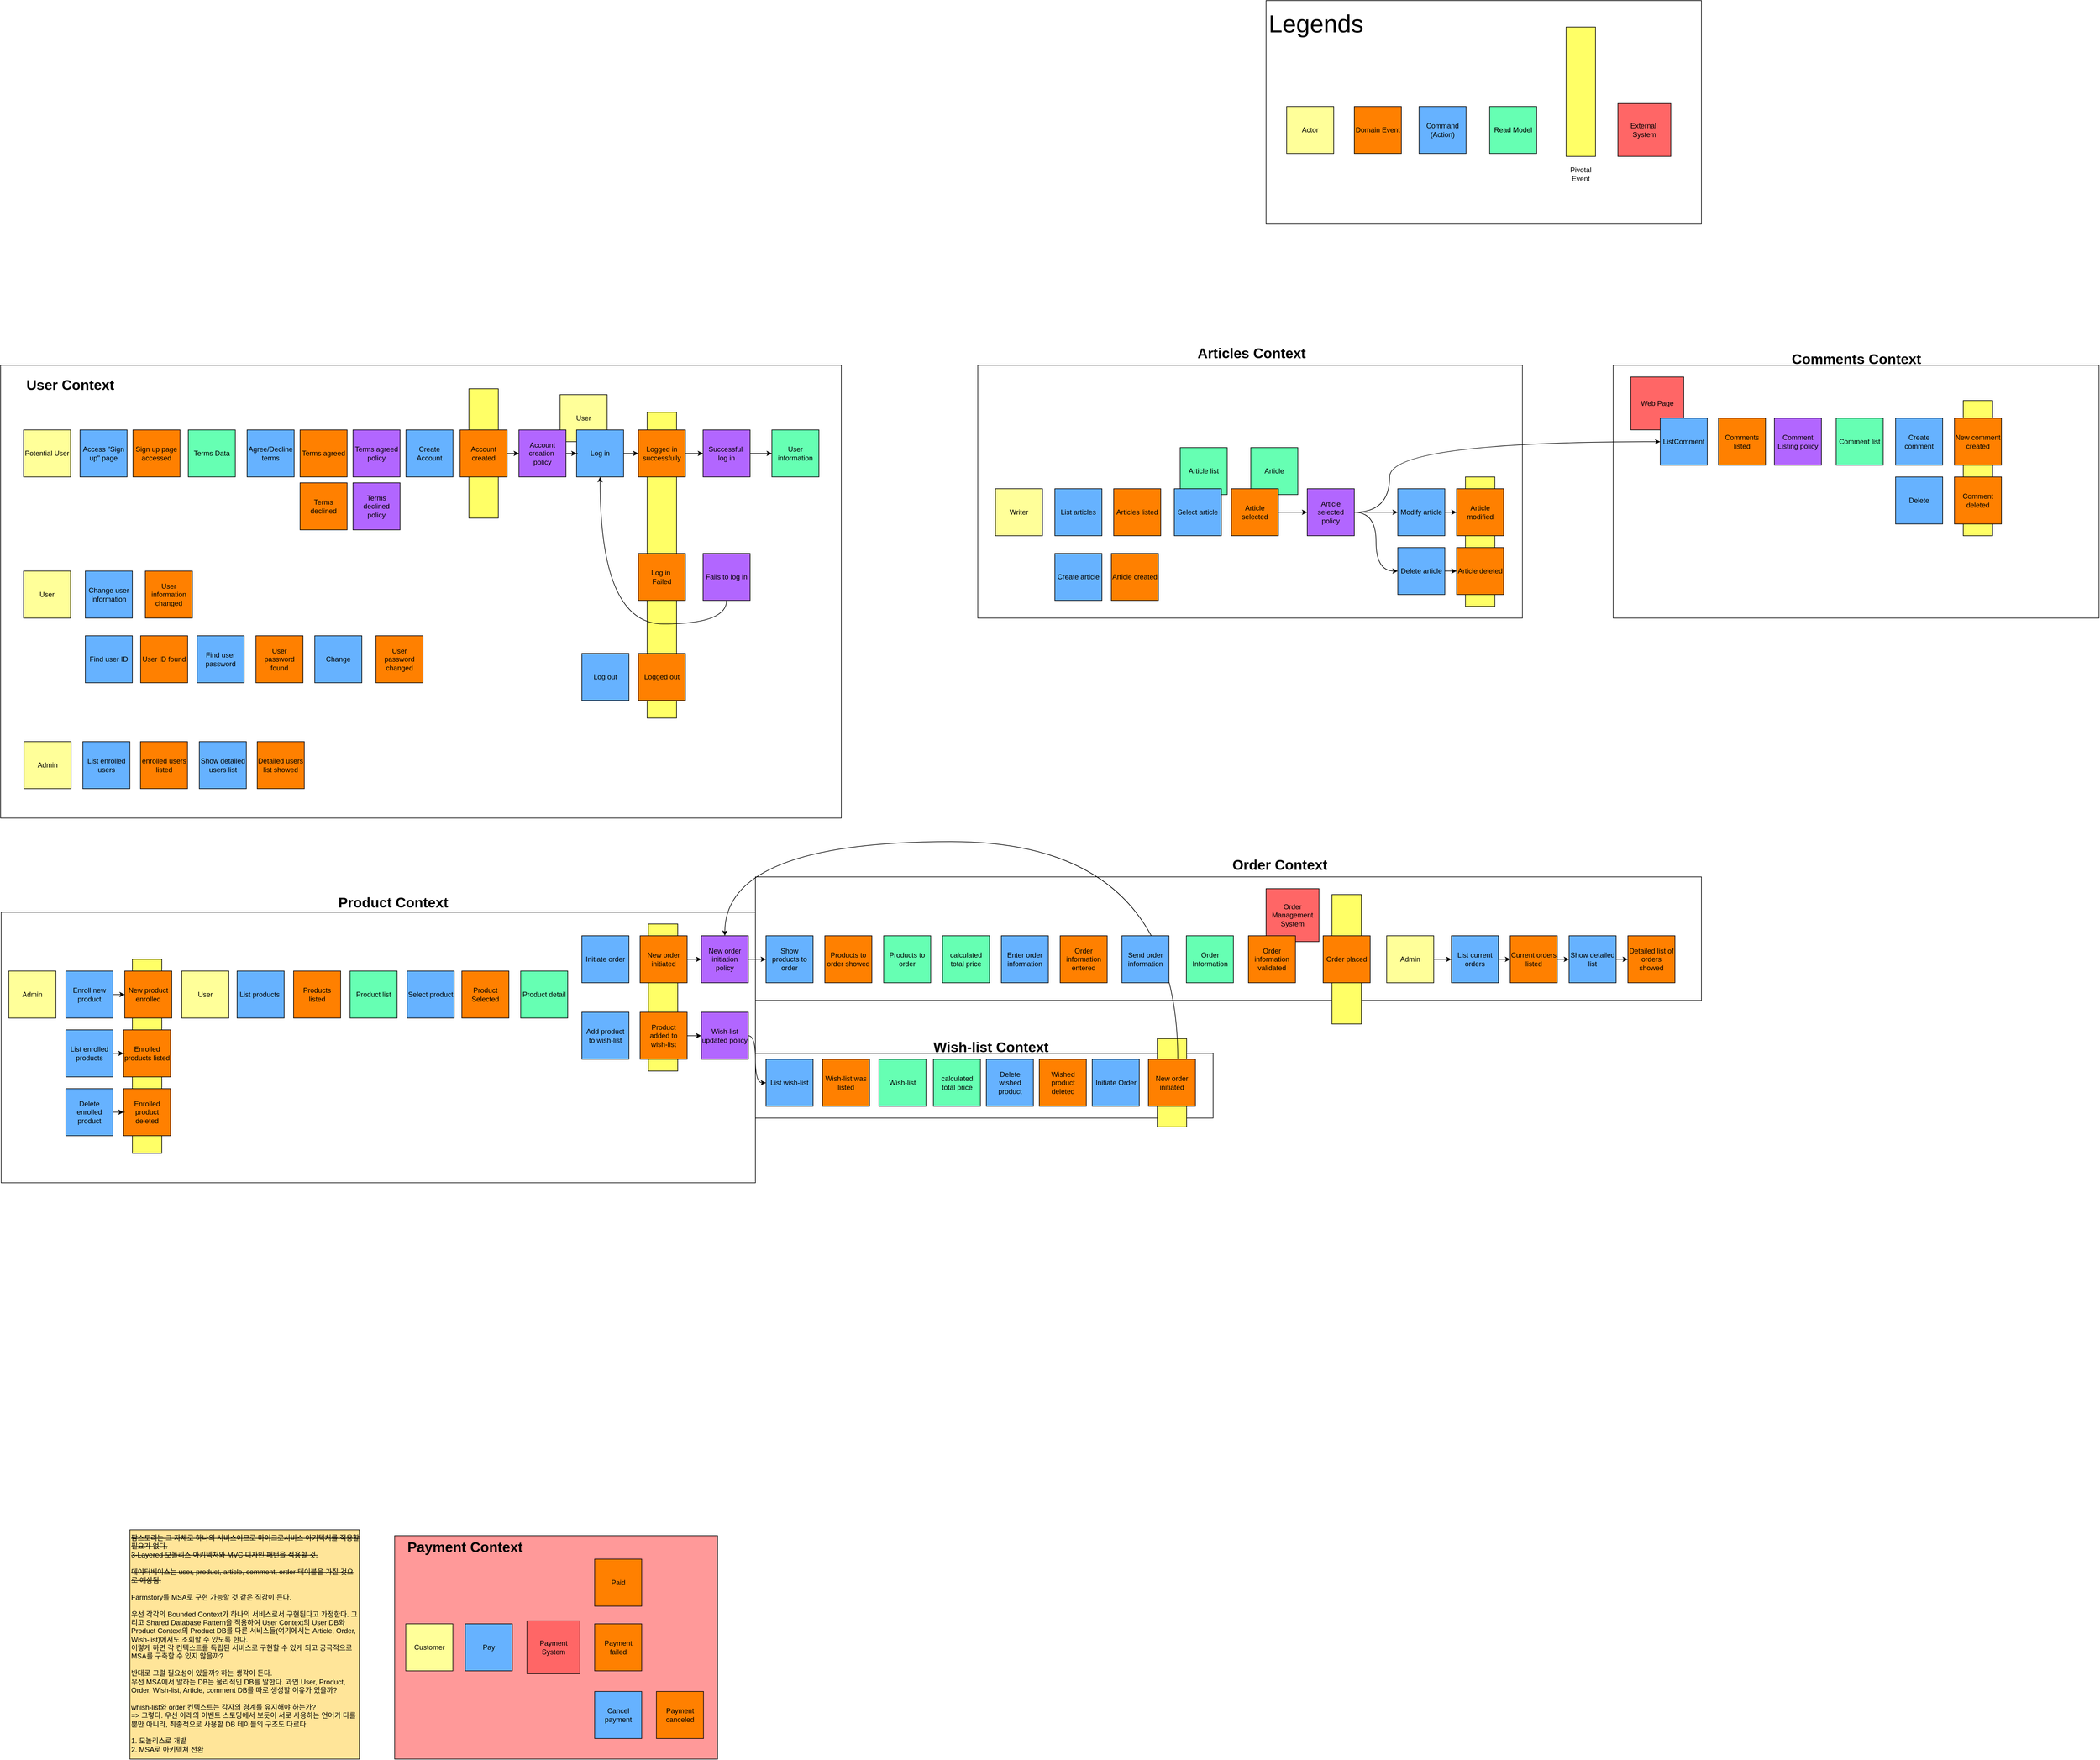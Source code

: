 <mxfile version="26.0.4" pages="5">
  <diagram name="EventStorming" id="5_YWK2AsJThhMhMhg2Db">
    <mxGraphModel dx="8489" dy="3945" grid="1" gridSize="10" guides="1" tooltips="1" connect="1" arrows="1" fold="1" page="1" pageScale="1" pageWidth="827" pageHeight="1169" math="0" shadow="0">
      <root>
        <mxCell id="0" />
        <mxCell id="1" parent="0" />
        <mxCell id="OXGYt_Xu44Y6toJyyfjl-6" value="" style="rounded=0;whiteSpace=wrap;html=1;fillColor=none;" parent="1" vertex="1">
          <mxGeometry x="-2481" y="-210" width="1429" height="770" as="geometry" />
        </mxCell>
        <mxCell id="99MIyzbU4Gj04lP_Bs7d-54" value="" style="rounded=0;whiteSpace=wrap;html=1;fillColor=none;" parent="1" vertex="1">
          <mxGeometry x="-1198" y="960" width="778" height="110" as="geometry" />
        </mxCell>
        <mxCell id="6dgYTNMcN5cRUHunFICJ-36" value="&lt;font style=&quot;color: rgb(0, 0, 0);&quot;&gt;User&lt;/font&gt;" style="whiteSpace=wrap;html=1;aspect=fixed;fillColor=#FFFF99;fontColor=#000000;" parent="1" vertex="1">
          <mxGeometry x="-1530" y="-160" width="80" height="80" as="geometry" />
        </mxCell>
        <mxCell id="99MIyzbU4Gj04lP_Bs7d-15" value="" style="rounded=0;whiteSpace=wrap;html=1;fillColor=none;" parent="1" vertex="1">
          <mxGeometry x="-2480" y="720" width="1282" height="460" as="geometry" />
        </mxCell>
        <mxCell id="99MIyzbU4Gj04lP_Bs7d-76" value="" style="rounded=0;whiteSpace=wrap;html=1;fillColor=none;" parent="1" vertex="1">
          <mxGeometry x="260" y="-210" width="825.75" height="430" as="geometry" />
        </mxCell>
        <mxCell id="99MIyzbU4Gj04lP_Bs7d-79" value="&lt;font color=&quot;#000000&quot;&gt;User information&lt;/font&gt;" style="whiteSpace=wrap;html=1;aspect=fixed;fillColor=#66FFB3;fontColor=#000000;" parent="1" vertex="1">
          <mxGeometry x="-1170" y="-100" width="80" height="80" as="geometry" />
        </mxCell>
        <mxCell id="6dgYTNMcN5cRUHunFICJ-99" value="" style="rounded=0;whiteSpace=wrap;html=1;fillColor=none;" parent="1" vertex="1">
          <mxGeometry x="-820" y="-210" width="925.75" height="430" as="geometry" />
        </mxCell>
        <mxCell id="99MIyzbU4Gj04lP_Bs7d-68" value="" style="rounded=0;whiteSpace=wrap;html=1;fillColor=#FFFF66;glass=0;" parent="1" vertex="1">
          <mxGeometry x="855" y="-150" width="50" height="230" as="geometry" />
        </mxCell>
        <mxCell id="99MIyzbU4Gj04lP_Bs7d-62" value="Web Page" style="whiteSpace=wrap;html=1;aspect=fixed;fillColor=#FF6666;" parent="1" vertex="1">
          <mxGeometry x="290" y="-190" width="90" height="90" as="geometry" />
        </mxCell>
        <mxCell id="6dgYTNMcN5cRUHunFICJ-80" value="&lt;font color=&quot;#000000&quot;&gt;Article&lt;/font&gt;" style="whiteSpace=wrap;html=1;aspect=fixed;fillColor=#66FFB3;fontColor=#000000;" parent="1" vertex="1">
          <mxGeometry x="-356" y="-70" width="80" height="80" as="geometry" />
        </mxCell>
        <mxCell id="99MIyzbU4Gj04lP_Bs7d-56" value="" style="rounded=0;whiteSpace=wrap;html=1;fillColor=#FFFF66;glass=0;" parent="1" vertex="1">
          <mxGeometry x="8.87" y="-20" width="50" height="220" as="geometry" />
        </mxCell>
        <mxCell id="99MIyzbU4Gj04lP_Bs7d-53" value="" style="rounded=0;whiteSpace=wrap;html=1;fillColor=none;" parent="1" vertex="1">
          <mxGeometry x="-1198" y="660" width="1608" height="210" as="geometry" />
        </mxCell>
        <mxCell id="99MIyzbU4Gj04lP_Bs7d-8" value="" style="rounded=0;whiteSpace=wrap;html=1;fillColor=#FFFF66;glass=0;" parent="1" vertex="1">
          <mxGeometry x="-1685" y="-170" width="50" height="220" as="geometry" />
        </mxCell>
        <mxCell id="6dgYTNMcN5cRUHunFICJ-126" value="&lt;strike&gt;팜스토리는 그 자체로 하나의 서비스이므로 마이크로서비스 아키텍처를 적용할 필요가 없다.&lt;/strike&gt;&lt;div&gt;&lt;strike&gt;3-Layered 모놀리스 아키텍처와 MVC 디자인 패턴을 적용할 것.&lt;/strike&gt;&lt;/div&gt;&lt;div&gt;&lt;strike&gt;&lt;br&gt;&lt;/strike&gt;&lt;/div&gt;&lt;div&gt;&lt;strike&gt;데이터베이스는 user, product, article, comment, order 테이블을 가질 것으로 예상됨.&lt;/strike&gt;&lt;br&gt;&lt;div&gt;&lt;br&gt;&lt;/div&gt;&lt;/div&gt;&lt;div&gt;Farmstory를 MSA로 구현 가능할 것 같은 직감이 든다.&lt;/div&gt;&lt;div&gt;&lt;br&gt;&lt;/div&gt;&lt;div&gt;우선 각각의 Bounded Context가 하나의 서비스로서 구현된다고 가정한다. 그리고 Shared Database Pattern을 적용하여&lt;span style=&quot;background-color: transparent; color: light-dark(rgb(0, 0, 0), rgb(237, 237, 237));&quot;&gt;&amp;nbsp;User Context의 User DB와 Product Context의 Product DB를 다른 서비스들(여기에서는 Article, Order, Wish-list)에서도 조회할 수 있도록 한다.&amp;nbsp;&lt;/span&gt;&lt;/div&gt;&lt;div&gt;이렇게 하면 각 컨텍스트를 독립된 서비스로 구현할 수 있게 되고 궁극적으로 MSA를 구축할 수 있지 않을까?&lt;/div&gt;&lt;div&gt;&lt;br&gt;&lt;/div&gt;&lt;div&gt;반대로 그럴 필요성이 있을까? 하는 생각이 든다.&lt;/div&gt;&lt;div&gt;우선 MSA에서 말하는 DB는 물리적인 DB를 말한다. 과연 User, Product, Order, Wish-list, Article, comment DB를 따로 생성할 이유가 있을까?&lt;/div&gt;&lt;div&gt;&lt;br&gt;&lt;/div&gt;&lt;div&gt;whish-list와 order 컨텍스트는 각자의 경계를 유지해야 하는가?&lt;/div&gt;&lt;div&gt;=&amp;gt; 그렇다. 우선 아래의 이벤트 스토밍에서 보듯이 서로 사용하는 언어가 다를 뿐만 아니라, 최종적으로 사용할 DB 테이블의 구조도 다르다.&lt;/div&gt;&lt;div&gt;&lt;br&gt;&lt;/div&gt;&lt;div&gt;1. 모놀리스로 개발&lt;/div&gt;&lt;div&gt;2. MSA로 아키텍쳐 전환&lt;/div&gt;" style="whiteSpace=wrap;html=1;aspect=fixed;align=left;verticalAlign=top;fillColor=#FFE599;fontColor=#000000;" parent="1" vertex="1">
          <mxGeometry x="-2261.25" y="1770" width="390" height="390" as="geometry" />
        </mxCell>
        <mxCell id="WO153xg_ZT1hePtOKGCX-6" value="" style="group;fillColor=#FF9999;" parent="1" vertex="1" connectable="0">
          <mxGeometry x="-1811.25" y="1780" width="549" height="380" as="geometry" />
        </mxCell>
        <mxCell id="6dgYTNMcN5cRUHunFICJ-7" value="&lt;font color=&quot;#000000&quot;&gt;Pay&lt;/font&gt;" style="whiteSpace=wrap;html=1;aspect=fixed;fillColor=#66B2FF;fontColor=#000000;" parent="WO153xg_ZT1hePtOKGCX-6" vertex="1">
          <mxGeometry x="120" y="150" width="80" height="80" as="geometry" />
        </mxCell>
        <mxCell id="6dgYTNMcN5cRUHunFICJ-57" value="Paid" style="whiteSpace=wrap;html=1;aspect=fixed;fillColor=#FF8000;" parent="WO153xg_ZT1hePtOKGCX-6" vertex="1">
          <mxGeometry x="340" y="40" width="80" height="80" as="geometry" />
        </mxCell>
        <mxCell id="6dgYTNMcN5cRUHunFICJ-59" value="Payment failed" style="whiteSpace=wrap;html=1;aspect=fixed;fillColor=#FF8000;" parent="WO153xg_ZT1hePtOKGCX-6" vertex="1">
          <mxGeometry x="340" y="150" width="80" height="80" as="geometry" />
        </mxCell>
        <mxCell id="6dgYTNMcN5cRUHunFICJ-62" value="Payment System" style="whiteSpace=wrap;html=1;aspect=fixed;fillColor=#FF6666;" parent="WO153xg_ZT1hePtOKGCX-6" vertex="1">
          <mxGeometry x="225" y="145" width="90" height="90" as="geometry" />
        </mxCell>
        <mxCell id="6dgYTNMcN5cRUHunFICJ-64" value="&lt;font color=&quot;#000000&quot;&gt;Cancel payment&lt;/font&gt;" style="whiteSpace=wrap;html=1;aspect=fixed;fillColor=#66B2FF;fontColor=#000000;" parent="WO153xg_ZT1hePtOKGCX-6" vertex="1">
          <mxGeometry x="340" y="265" width="80" height="80" as="geometry" />
        </mxCell>
        <mxCell id="6dgYTNMcN5cRUHunFICJ-65" value="Payment canceled" style="whiteSpace=wrap;html=1;aspect=fixed;fillColor=#FF8000;" parent="WO153xg_ZT1hePtOKGCX-6" vertex="1">
          <mxGeometry x="445" y="265" width="80" height="80" as="geometry" />
        </mxCell>
        <mxCell id="WO153xg_ZT1hePtOKGCX-3" value="Payment Context" style="text;strokeColor=none;fillColor=none;html=1;fontSize=24;fontStyle=1;verticalAlign=middle;align=center;" parent="WO153xg_ZT1hePtOKGCX-6" vertex="1">
          <mxGeometry x="14" width="210" height="40" as="geometry" />
        </mxCell>
        <mxCell id="WO153xg_ZT1hePtOKGCX-4" value="&lt;font style=&quot;color: rgb(0, 0, 0);&quot;&gt;Customer&lt;/font&gt;" style="whiteSpace=wrap;html=1;aspect=fixed;fillColor=#FFFF99;fontColor=#000000;" parent="WO153xg_ZT1hePtOKGCX-6" vertex="1">
          <mxGeometry x="19" y="150" width="80" height="80" as="geometry" />
        </mxCell>
        <mxCell id="WO153xg_ZT1hePtOKGCX-5" value="" style="rounded=0;whiteSpace=wrap;html=1;fillColor=none;" parent="WO153xg_ZT1hePtOKGCX-6" vertex="1">
          <mxGeometry width="549" height="380" as="geometry" />
        </mxCell>
        <mxCell id="AAY8KX62Sy8YcYnz-480-1" value="" style="rounded=0;whiteSpace=wrap;html=1;" parent="1" vertex="1">
          <mxGeometry x="-330" y="-830" width="740" height="380" as="geometry" />
        </mxCell>
        <mxCell id="AAY8KX62Sy8YcYnz-480-2" value="Legends" style="text;html=1;align=center;verticalAlign=middle;whiteSpace=wrap;rounded=0;fontSize=42;" parent="1" vertex="1">
          <mxGeometry x="-330" y="-830" width="170" height="80" as="geometry" />
        </mxCell>
        <mxCell id="AAY8KX62Sy8YcYnz-480-3" value="Domain Event" style="whiteSpace=wrap;html=1;aspect=fixed;fillColor=#FF8000;" parent="1" vertex="1">
          <mxGeometry x="-180" y="-650" width="80" height="80" as="geometry" />
        </mxCell>
        <mxCell id="AAY8KX62Sy8YcYnz-480-5" value="&lt;font style=&quot;color: rgb(0, 0, 0);&quot;&gt;Actor&lt;/font&gt;" style="whiteSpace=wrap;html=1;aspect=fixed;fillColor=#FFFF99;fontColor=#000000;" parent="1" vertex="1">
          <mxGeometry x="-295" y="-650" width="80" height="80" as="geometry" />
        </mxCell>
        <mxCell id="AAY8KX62Sy8YcYnz-480-8" value="&lt;div&gt;&lt;span style=&quot;background-color: transparent; color: light-dark(rgb(0, 0, 0), rgb(0, 0, 0));&quot;&gt;Command&lt;/span&gt;&lt;br&gt;&lt;/div&gt;&lt;div&gt;&lt;span style=&quot;background-color: transparent; color: light-dark(rgb(0, 0, 0), rgb(0, 0, 0));&quot;&gt;(Action)&lt;/span&gt;&lt;/div&gt;" style="whiteSpace=wrap;html=1;aspect=fixed;fillColor=#66B2FF;fontColor=#000000;" parent="1" vertex="1">
          <mxGeometry x="-70" y="-650" width="80" height="80" as="geometry" />
        </mxCell>
        <mxCell id="AAY8KX62Sy8YcYnz-480-12" value="&lt;font color=&quot;#000000&quot;&gt;Read Model&lt;/font&gt;" style="whiteSpace=wrap;html=1;aspect=fixed;fillColor=#66FFB3;fontColor=#000000;" parent="1" vertex="1">
          <mxGeometry x="50" y="-650" width="80" height="80" as="geometry" />
        </mxCell>
        <mxCell id="AAY8KX62Sy8YcYnz-480-17" value="" style="rounded=0;whiteSpace=wrap;html=1;fillColor=#FFFF66;glass=0;" parent="1" vertex="1">
          <mxGeometry x="180" y="-785" width="50" height="220" as="geometry" />
        </mxCell>
        <mxCell id="AAY8KX62Sy8YcYnz-480-36" value="External&amp;nbsp;&lt;div&gt;System&lt;/div&gt;" style="whiteSpace=wrap;html=1;aspect=fixed;fillColor=#FF6666;" parent="1" vertex="1">
          <mxGeometry x="268" y="-655" width="90" height="90" as="geometry" />
        </mxCell>
        <mxCell id="AAY8KX62Sy8YcYnz-480-40" value="Pivotal Event" style="text;html=1;align=center;verticalAlign=middle;whiteSpace=wrap;rounded=0;" parent="1" vertex="1">
          <mxGeometry x="175" y="-550" width="60" height="30" as="geometry" />
        </mxCell>
        <mxCell id="NV7RWuxPwkH0owP8KRcs-55" value="&lt;font style=&quot;color: rgb(0, 0, 0);&quot;&gt;Potential User&lt;/font&gt;" style="whiteSpace=wrap;html=1;aspect=fixed;fillColor=#FFFF99;fontColor=#000000;" parent="1" vertex="1">
          <mxGeometry x="-2442" y="-100" width="80" height="80" as="geometry" />
        </mxCell>
        <mxCell id="NV7RWuxPwkH0owP8KRcs-19" value="Terms agreed" style="whiteSpace=wrap;html=1;aspect=fixed;fillColor=#FF8000;" parent="1" vertex="1">
          <mxGeometry x="-1972" y="-100" width="80" height="80" as="geometry" />
        </mxCell>
        <mxCell id="NV7RWuxPwkH0owP8KRcs-75" value="&lt;font color=&quot;#000000&quot;&gt;Terms Data&lt;/font&gt;" style="whiteSpace=wrap;html=1;aspect=fixed;fillColor=#66FFB3;fontColor=#000000;" parent="1" vertex="1">
          <mxGeometry x="-2162" y="-100" width="80" height="80" as="geometry" />
        </mxCell>
        <mxCell id="6dgYTNMcN5cRUHunFICJ-1" value="&lt;font color=&quot;#000000&quot;&gt;Create Account&lt;/font&gt;" style="whiteSpace=wrap;html=1;aspect=fixed;fillColor=#66B2FF;fontColor=#000000;" parent="1" vertex="1">
          <mxGeometry x="-1792" y="-100" width="80" height="80" as="geometry" />
        </mxCell>
        <mxCell id="YXIGhRl75QvFyV5gLEtw-1" value="Terms agreed policy" style="whiteSpace=wrap;html=1;aspect=fixed;fillColor=#B266FF;" parent="1" vertex="1">
          <mxGeometry x="-1882" y="-100" width="80" height="80" as="geometry" />
        </mxCell>
        <mxCell id="YXIGhRl75QvFyV5gLEtw-2" value="Terms declined policy" style="whiteSpace=wrap;html=1;aspect=fixed;fillColor=#B266FF;" parent="1" vertex="1">
          <mxGeometry x="-1882" y="-10" width="80" height="80" as="geometry" />
        </mxCell>
        <mxCell id="YXIGhRl75QvFyV5gLEtw-3" value="Terms declined" style="whiteSpace=wrap;html=1;aspect=fixed;fillColor=#FF8000;" parent="1" vertex="1">
          <mxGeometry x="-1972" y="-10" width="80" height="80" as="geometry" />
        </mxCell>
        <mxCell id="YXIGhRl75QvFyV5gLEtw-4" value="&lt;font color=&quot;#000000&quot;&gt;Access &quot;Sign up&quot; page&lt;/font&gt;" style="whiteSpace=wrap;html=1;aspect=fixed;fillColor=#66B2FF;fontColor=#000000;" parent="1" vertex="1">
          <mxGeometry x="-2346" y="-100" width="80" height="80" as="geometry" />
        </mxCell>
        <mxCell id="YXIGhRl75QvFyV5gLEtw-5" value="Sign up page accessed" style="whiteSpace=wrap;html=1;aspect=fixed;fillColor=#FF8000;" parent="1" vertex="1">
          <mxGeometry x="-2256" y="-100" width="80" height="80" as="geometry" />
        </mxCell>
        <mxCell id="YXIGhRl75QvFyV5gLEtw-6" value="&lt;font color=&quot;#000000&quot;&gt;Agree/Decline&lt;/font&gt;&lt;div&gt;&lt;font color=&quot;#000000&quot;&gt;terms&lt;/font&gt;&lt;/div&gt;" style="whiteSpace=wrap;html=1;aspect=fixed;fillColor=#66B2FF;fontColor=#000000;" parent="1" vertex="1">
          <mxGeometry x="-2062" y="-100" width="80" height="80" as="geometry" />
        </mxCell>
        <mxCell id="99MIyzbU4Gj04lP_Bs7d-3" value="&lt;font style=&quot;color: rgb(0, 0, 0);&quot;&gt;User&lt;/font&gt;" style="whiteSpace=wrap;html=1;aspect=fixed;fillColor=#FFFF99;fontColor=#000000;" parent="1" vertex="1">
          <mxGeometry x="-2442" y="140" width="80" height="80" as="geometry" />
        </mxCell>
        <mxCell id="99MIyzbU4Gj04lP_Bs7d-4" value="&lt;font color=&quot;#000000&quot;&gt;Change user information&lt;/font&gt;" style="whiteSpace=wrap;html=1;aspect=fixed;fillColor=#66B2FF;fontColor=#000000;" parent="1" vertex="1">
          <mxGeometry x="-2337" y="140" width="80" height="80" as="geometry" />
        </mxCell>
        <mxCell id="99MIyzbU4Gj04lP_Bs7d-5" value="User information changed" style="whiteSpace=wrap;html=1;aspect=fixed;fillColor=#FF8000;" parent="1" vertex="1">
          <mxGeometry x="-2235" y="140" width="80" height="80" as="geometry" />
        </mxCell>
        <mxCell id="OXGYt_Xu44Y6toJyyfjl-9" style="edgeStyle=orthogonalEdgeStyle;rounded=0;orthogonalLoop=1;jettySize=auto;html=1;" parent="1" source="99MIyzbU4Gj04lP_Bs7d-7" target="OXGYt_Xu44Y6toJyyfjl-8" edge="1">
          <mxGeometry relative="1" as="geometry" />
        </mxCell>
        <mxCell id="99MIyzbU4Gj04lP_Bs7d-7" value="Account created" style="whiteSpace=wrap;html=1;aspect=fixed;fillColor=#FF8000;" parent="1" vertex="1">
          <mxGeometry x="-1700" y="-100" width="80" height="80" as="geometry" />
        </mxCell>
        <mxCell id="6dgYTNMcN5cRUHunFICJ-28" value="&lt;font color=&quot;#000000&quot;&gt;Find user ID&lt;/font&gt;" style="whiteSpace=wrap;html=1;aspect=fixed;fillColor=#66B2FF;fontColor=#000000;" parent="1" vertex="1">
          <mxGeometry x="-2337" y="250" width="80" height="80" as="geometry" />
        </mxCell>
        <mxCell id="NV7RWuxPwkH0owP8KRcs-23" value="User ID found" style="whiteSpace=wrap;html=1;aspect=fixed;fillColor=#FF8000;" parent="1" vertex="1">
          <mxGeometry x="-2243" y="250" width="80" height="80" as="geometry" />
        </mxCell>
        <mxCell id="6dgYTNMcN5cRUHunFICJ-29" value="&lt;font color=&quot;#000000&quot;&gt;Find user password&lt;/font&gt;" style="whiteSpace=wrap;html=1;aspect=fixed;fillColor=#66B2FF;fontColor=#000000;" parent="1" vertex="1">
          <mxGeometry x="-2147" y="250" width="80" height="80" as="geometry" />
        </mxCell>
        <mxCell id="NV7RWuxPwkH0owP8KRcs-24" value="User password found" style="whiteSpace=wrap;html=1;aspect=fixed;fillColor=#FF8000;" parent="1" vertex="1">
          <mxGeometry x="-2047" y="250" width="80" height="80" as="geometry" />
        </mxCell>
        <mxCell id="6dgYTNMcN5cRUHunFICJ-41" value="&lt;font color=&quot;#000000&quot;&gt;Change&lt;/font&gt;" style="whiteSpace=wrap;html=1;aspect=fixed;fillColor=#66B2FF;fontColor=#000000;" parent="1" vertex="1">
          <mxGeometry x="-1947" y="250" width="80" height="80" as="geometry" />
        </mxCell>
        <mxCell id="NV7RWuxPwkH0owP8KRcs-21" value="User password changed" style="whiteSpace=wrap;html=1;aspect=fixed;fillColor=#FF8000;" parent="1" vertex="1">
          <mxGeometry x="-1843" y="250" width="80" height="80" as="geometry" />
        </mxCell>
        <mxCell id="99MIyzbU4Gj04lP_Bs7d-21" value="" style="rounded=0;whiteSpace=wrap;html=1;fillColor=#FFFF66;glass=0;" parent="1" vertex="1">
          <mxGeometry x="-2257" y="800" width="50" height="330" as="geometry" />
        </mxCell>
        <mxCell id="6dgYTNMcN5cRUHunFICJ-5" value="&lt;font color=&quot;#000000&quot;&gt;Product detail&lt;/font&gt;" style="whiteSpace=wrap;html=1;aspect=fixed;fillColor=#66FFB3;fontColor=#000000;" parent="1" vertex="1">
          <mxGeometry x="-1597" y="820" width="80" height="80" as="geometry" />
        </mxCell>
        <mxCell id="NV7RWuxPwkH0owP8KRcs-61" value="&lt;font style=&quot;color: rgb(0, 0, 0);&quot;&gt;User&lt;/font&gt;" style="whiteSpace=wrap;html=1;aspect=fixed;fillColor=#FFFF99;fontColor=#000000;" parent="1" vertex="1">
          <mxGeometry x="-2173" y="820" width="80" height="80" as="geometry" />
        </mxCell>
        <mxCell id="NV7RWuxPwkH0owP8KRcs-51" value="" style="rounded=0;whiteSpace=wrap;html=1;fillColor=#FFFF66;glass=0;" parent="1" vertex="1">
          <mxGeometry x="-1380" y="740" width="50" height="250" as="geometry" />
        </mxCell>
        <mxCell id="NV7RWuxPwkH0owP8KRcs-7" value="Products listed" style="whiteSpace=wrap;html=1;aspect=fixed;fillColor=#FF8000;" parent="1" vertex="1">
          <mxGeometry x="-1983" y="820" width="80" height="80" as="geometry" />
        </mxCell>
        <mxCell id="NV7RWuxPwkH0owP8KRcs-8" value="Product&lt;div&gt;Selected&lt;/div&gt;" style="whiteSpace=wrap;html=1;aspect=fixed;fillColor=#FF8000;" parent="1" vertex="1">
          <mxGeometry x="-1697" y="820" width="80" height="80" as="geometry" />
        </mxCell>
        <mxCell id="6dgYTNMcN5cRUHunFICJ-4" value="&lt;div&gt;&lt;span style=&quot;background-color: transparent; color: light-dark(rgb(0, 0, 0), rgb(0, 0, 0));&quot;&gt;List products&amp;nbsp;&lt;/span&gt;&lt;br&gt;&lt;/div&gt;" style="whiteSpace=wrap;html=1;aspect=fixed;fillColor=#66B2FF;fontColor=#000000;" parent="1" vertex="1">
          <mxGeometry x="-2079" y="820" width="80" height="80" as="geometry" />
        </mxCell>
        <mxCell id="6dgYTNMcN5cRUHunFICJ-6" value="&lt;font color=&quot;#000000&quot;&gt;Select product&lt;/font&gt;" style="whiteSpace=wrap;html=1;aspect=fixed;fillColor=#66B2FF;fontColor=#000000;" parent="1" vertex="1">
          <mxGeometry x="-1790" y="820" width="80" height="80" as="geometry" />
        </mxCell>
        <mxCell id="6dgYTNMcN5cRUHunFICJ-30" value="&lt;font color=&quot;#000000&quot;&gt;Product list&lt;/font&gt;" style="whiteSpace=wrap;html=1;aspect=fixed;fillColor=#66FFB3;fontColor=#000000;" parent="1" vertex="1">
          <mxGeometry x="-1887" y="820" width="80" height="80" as="geometry" />
        </mxCell>
        <mxCell id="6dgYTNMcN5cRUHunFICJ-46" value="&lt;font color=&quot;#000000&quot;&gt;Initiate order&lt;/font&gt;" style="whiteSpace=wrap;html=1;aspect=fixed;fillColor=#66B2FF;fontColor=#000000;" parent="1" vertex="1">
          <mxGeometry x="-1493" y="760" width="80" height="80" as="geometry" />
        </mxCell>
        <mxCell id="6dgYTNMcN5cRUHunFICJ-47" value="&lt;font color=&quot;#000000&quot;&gt;Add product to wish-list&lt;/font&gt;" style="whiteSpace=wrap;html=1;aspect=fixed;fillColor=#66B2FF;fontColor=#000000;" parent="1" vertex="1">
          <mxGeometry x="-1493" y="890" width="80" height="80" as="geometry" />
        </mxCell>
        <mxCell id="NV7RWuxPwkH0owP8KRcs-63" value="&lt;font style=&quot;color: rgb(0, 0, 0);&quot;&gt;Admin&lt;/font&gt;" style="whiteSpace=wrap;html=1;aspect=fixed;fillColor=#FFFF99;fontColor=#000000;" parent="1" vertex="1">
          <mxGeometry x="-2467" y="820" width="80" height="80" as="geometry" />
        </mxCell>
        <mxCell id="NV7RWuxPwkH0owP8KRcs-26" value="New product enrolled" style="whiteSpace=wrap;html=1;aspect=fixed;fillColor=#FF8000;" parent="1" vertex="1">
          <mxGeometry x="-2270" y="820" width="80" height="80" as="geometry" />
        </mxCell>
        <mxCell id="NV7RWuxPwkH0owP8KRcs-29" value="Enrolled products listed" style="whiteSpace=wrap;html=1;aspect=fixed;fillColor=#FF8000;" parent="1" vertex="1">
          <mxGeometry x="-2272" y="920" width="80" height="80" as="geometry" />
        </mxCell>
        <mxCell id="NV7RWuxPwkH0owP8KRcs-30" value="Enrolled product deleted" style="whiteSpace=wrap;html=1;aspect=fixed;fillColor=#FF8000;" parent="1" vertex="1">
          <mxGeometry x="-2272" y="1020" width="80" height="80" as="geometry" />
        </mxCell>
        <mxCell id="99MIyzbU4Gj04lP_Bs7d-46" style="edgeStyle=orthogonalEdgeStyle;rounded=0;orthogonalLoop=1;jettySize=auto;html=1;" parent="1" source="6dgYTNMcN5cRUHunFICJ-91" target="NV7RWuxPwkH0owP8KRcs-29" edge="1">
          <mxGeometry relative="1" as="geometry" />
        </mxCell>
        <mxCell id="6dgYTNMcN5cRUHunFICJ-91" value="&lt;font color=&quot;#000000&quot;&gt;List enrolled products&lt;/font&gt;" style="whiteSpace=wrap;html=1;aspect=fixed;fillColor=#66B2FF;fontColor=#000000;" parent="1" vertex="1">
          <mxGeometry x="-2370" y="920" width="80" height="80" as="geometry" />
        </mxCell>
        <mxCell id="99MIyzbU4Gj04lP_Bs7d-45" style="edgeStyle=orthogonalEdgeStyle;rounded=0;orthogonalLoop=1;jettySize=auto;html=1;entryX=0;entryY=0.5;entryDx=0;entryDy=0;" parent="1" source="6dgYTNMcN5cRUHunFICJ-94" target="NV7RWuxPwkH0owP8KRcs-26" edge="1">
          <mxGeometry relative="1" as="geometry" />
        </mxCell>
        <mxCell id="6dgYTNMcN5cRUHunFICJ-94" value="&lt;font color=&quot;#000000&quot;&gt;Enroll new product&lt;/font&gt;" style="whiteSpace=wrap;html=1;aspect=fixed;fillColor=#66B2FF;fontColor=#000000;" parent="1" vertex="1">
          <mxGeometry x="-2370" y="820" width="80" height="80" as="geometry" />
        </mxCell>
        <mxCell id="99MIyzbU4Gj04lP_Bs7d-47" style="edgeStyle=orthogonalEdgeStyle;rounded=0;orthogonalLoop=1;jettySize=auto;html=1;" parent="1" source="6dgYTNMcN5cRUHunFICJ-95" target="NV7RWuxPwkH0owP8KRcs-30" edge="1">
          <mxGeometry relative="1" as="geometry" />
        </mxCell>
        <mxCell id="6dgYTNMcN5cRUHunFICJ-95" value="&lt;font color=&quot;#000000&quot;&gt;Delete enrolled product&lt;/font&gt;" style="whiteSpace=wrap;html=1;aspect=fixed;fillColor=#66B2FF;fontColor=#000000;" parent="1" vertex="1">
          <mxGeometry x="-2370" y="1020" width="80" height="80" as="geometry" />
        </mxCell>
        <mxCell id="99MIyzbU4Gj04lP_Bs7d-43" style="edgeStyle=orthogonalEdgeStyle;rounded=0;orthogonalLoop=1;jettySize=auto;html=1;" parent="1" source="99MIyzbU4Gj04lP_Bs7d-23" target="99MIyzbU4Gj04lP_Bs7d-25" edge="1">
          <mxGeometry relative="1" as="geometry" />
        </mxCell>
        <mxCell id="99MIyzbU4Gj04lP_Bs7d-23" value="New order initiated" style="whiteSpace=wrap;html=1;aspect=fixed;fillColor=#FF8000;" parent="1" vertex="1">
          <mxGeometry x="-1394" y="760" width="80" height="80" as="geometry" />
        </mxCell>
        <mxCell id="99MIyzbU4Gj04lP_Bs7d-30" style="edgeStyle=orthogonalEdgeStyle;rounded=0;orthogonalLoop=1;jettySize=auto;html=1;entryX=0;entryY=0.5;entryDx=0;entryDy=0;" parent="1" source="99MIyzbU4Gj04lP_Bs7d-25" target="6dgYTNMcN5cRUHunFICJ-68" edge="1">
          <mxGeometry relative="1" as="geometry" />
        </mxCell>
        <mxCell id="99MIyzbU4Gj04lP_Bs7d-25" value="New order initiation policy" style="whiteSpace=wrap;html=1;aspect=fixed;fillColor=#B266FF;" parent="1" vertex="1">
          <mxGeometry x="-1290" y="760" width="80" height="80" as="geometry" />
        </mxCell>
        <mxCell id="99MIyzbU4Gj04lP_Bs7d-44" style="edgeStyle=orthogonalEdgeStyle;rounded=0;orthogonalLoop=1;jettySize=auto;html=1;" parent="1" source="99MIyzbU4Gj04lP_Bs7d-26" target="99MIyzbU4Gj04lP_Bs7d-27" edge="1">
          <mxGeometry relative="1" as="geometry" />
        </mxCell>
        <mxCell id="99MIyzbU4Gj04lP_Bs7d-26" value="Product added to wish-list" style="whiteSpace=wrap;html=1;aspect=fixed;fillColor=#FF8000;" parent="1" vertex="1">
          <mxGeometry x="-1394" y="890" width="80" height="80" as="geometry" />
        </mxCell>
        <mxCell id="99MIyzbU4Gj04lP_Bs7d-31" style="edgeStyle=orthogonalEdgeStyle;rounded=0;orthogonalLoop=1;jettySize=auto;html=1;curved=1;" parent="1" source="99MIyzbU4Gj04lP_Bs7d-27" target="6dgYTNMcN5cRUHunFICJ-67" edge="1">
          <mxGeometry relative="1" as="geometry">
            <Array as="points">
              <mxPoint x="-1198" y="930" />
              <mxPoint x="-1198" y="1010" />
            </Array>
          </mxGeometry>
        </mxCell>
        <mxCell id="99MIyzbU4Gj04lP_Bs7d-27" value="Wish-list updated policy" style="whiteSpace=wrap;html=1;aspect=fixed;fillColor=#B266FF;" parent="1" vertex="1">
          <mxGeometry x="-1290" y="890" width="80" height="80" as="geometry" />
        </mxCell>
        <mxCell id="NV7RWuxPwkH0owP8KRcs-52" value="" style="rounded=0;whiteSpace=wrap;html=1;fillColor=#FFFF66;glass=0;" parent="1" vertex="1">
          <mxGeometry x="-218" y="690" width="50" height="220" as="geometry" />
        </mxCell>
        <mxCell id="NV7RWuxPwkH0owP8KRcs-11" value="Order placed" style="whiteSpace=wrap;html=1;aspect=fixed;fillColor=#FF8000;" parent="1" vertex="1">
          <mxGeometry x="-233" y="760" width="80" height="80" as="geometry" />
        </mxCell>
        <mxCell id="6dgYTNMcN5cRUHunFICJ-14" value="&lt;font color=&quot;#000000&quot;&gt;Products to order&lt;/font&gt;" style="whiteSpace=wrap;html=1;aspect=fixed;fillColor=#66FFB3;fontColor=#000000;" parent="1" vertex="1">
          <mxGeometry x="-980" y="760" width="80" height="80" as="geometry" />
        </mxCell>
        <mxCell id="6dgYTNMcN5cRUHunFICJ-16" value="&lt;div&gt;&lt;font color=&quot;#000000&quot;&gt;calculated&lt;/font&gt;&lt;/div&gt;&lt;font color=&quot;#000000&quot;&gt;total price&lt;/font&gt;" style="whiteSpace=wrap;html=1;aspect=fixed;fillColor=#66FFB3;fontColor=#000000;" parent="1" vertex="1">
          <mxGeometry x="-880" y="760" width="80" height="80" as="geometry" />
        </mxCell>
        <mxCell id="6dgYTNMcN5cRUHunFICJ-19" value="Order Context" style="text;strokeColor=none;fillColor=none;html=1;fontSize=24;fontStyle=1;verticalAlign=middle;align=center;" parent="1" vertex="1">
          <mxGeometry x="-357" y="620" width="100" height="40" as="geometry" />
        </mxCell>
        <mxCell id="6dgYTNMcN5cRUHunFICJ-68" value="&lt;font color=&quot;#000000&quot;&gt;Show products to order&lt;/font&gt;" style="whiteSpace=wrap;html=1;aspect=fixed;fillColor=#66B2FF;fontColor=#000000;" parent="1" vertex="1">
          <mxGeometry x="-1180" y="760" width="80" height="80" as="geometry" />
        </mxCell>
        <mxCell id="6dgYTNMcN5cRUHunFICJ-69" value="Products to order showed" style="whiteSpace=wrap;html=1;aspect=fixed;fillColor=#FF8000;" parent="1" vertex="1">
          <mxGeometry x="-1080" y="760" width="80" height="80" as="geometry" />
        </mxCell>
        <mxCell id="99MIyzbU4Gj04lP_Bs7d-51" style="edgeStyle=orthogonalEdgeStyle;rounded=0;orthogonalLoop=1;jettySize=auto;html=1;" parent="1" source="NV7RWuxPwkH0owP8KRcs-27" target="6dgYTNMcN5cRUHunFICJ-96" edge="1">
          <mxGeometry relative="1" as="geometry" />
        </mxCell>
        <mxCell id="NV7RWuxPwkH0owP8KRcs-27" value="Current orders listed" style="whiteSpace=wrap;html=1;aspect=fixed;fillColor=#FF8000;" parent="1" vertex="1">
          <mxGeometry x="85" y="760.005" width="80" height="80" as="geometry" />
        </mxCell>
        <mxCell id="NV7RWuxPwkH0owP8KRcs-32" value="Detailed list of orders showed" style="whiteSpace=wrap;html=1;aspect=fixed;fillColor=#FF8000;" parent="1" vertex="1">
          <mxGeometry x="285" y="760.005" width="80" height="80" as="geometry" />
        </mxCell>
        <mxCell id="99MIyzbU4Gj04lP_Bs7d-50" style="edgeStyle=orthogonalEdgeStyle;rounded=0;orthogonalLoop=1;jettySize=auto;html=1;" parent="1" source="6dgYTNMcN5cRUHunFICJ-92" target="NV7RWuxPwkH0owP8KRcs-27" edge="1">
          <mxGeometry relative="1" as="geometry" />
        </mxCell>
        <mxCell id="6dgYTNMcN5cRUHunFICJ-92" value="&lt;font color=&quot;#000000&quot;&gt;List current orders&lt;/font&gt;" style="whiteSpace=wrap;html=1;aspect=fixed;fillColor=#66B2FF;fontColor=#000000;" parent="1" vertex="1">
          <mxGeometry x="-15" y="760.005" width="80" height="80" as="geometry" />
        </mxCell>
        <mxCell id="99MIyzbU4Gj04lP_Bs7d-52" style="edgeStyle=orthogonalEdgeStyle;rounded=0;orthogonalLoop=1;jettySize=auto;html=1;" parent="1" source="6dgYTNMcN5cRUHunFICJ-96" target="NV7RWuxPwkH0owP8KRcs-32" edge="1">
          <mxGeometry relative="1" as="geometry" />
        </mxCell>
        <mxCell id="6dgYTNMcN5cRUHunFICJ-96" value="&lt;font color=&quot;#000000&quot;&gt;Show detailed list&lt;/font&gt;" style="whiteSpace=wrap;html=1;aspect=fixed;fillColor=#66B2FF;fontColor=#000000;" parent="1" vertex="1">
          <mxGeometry x="185" y="760.005" width="80" height="80" as="geometry" />
        </mxCell>
        <mxCell id="99MIyzbU4Gj04lP_Bs7d-49" style="edgeStyle=orthogonalEdgeStyle;rounded=0;orthogonalLoop=1;jettySize=auto;html=1;entryX=0;entryY=0.5;entryDx=0;entryDy=0;" parent="1" source="99MIyzbU4Gj04lP_Bs7d-17" target="6dgYTNMcN5cRUHunFICJ-92" edge="1">
          <mxGeometry relative="1" as="geometry" />
        </mxCell>
        <mxCell id="99MIyzbU4Gj04lP_Bs7d-17" value="&lt;font style=&quot;color: rgb(0, 0, 0);&quot;&gt;Admin&lt;/font&gt;" style="whiteSpace=wrap;html=1;aspect=fixed;fillColor=#FFFF99;fontColor=#000000;" parent="1" vertex="1">
          <mxGeometry x="-125" y="760" width="80" height="80" as="geometry" />
        </mxCell>
        <mxCell id="NV7RWuxPwkH0owP8KRcs-53" value="" style="rounded=0;whiteSpace=wrap;html=1;fillColor=#FFFF66;glass=0;" parent="1" vertex="1">
          <mxGeometry x="-515" y="935" width="50" height="150" as="geometry" />
        </mxCell>
        <mxCell id="NV7RWuxPwkH0owP8KRcs-10" value="Wish-list was listed" style="whiteSpace=wrap;html=1;aspect=fixed;fillColor=#FF8000;" parent="1" vertex="1">
          <mxGeometry x="-1084" y="970" width="80" height="80" as="geometry" />
        </mxCell>
        <mxCell id="NV7RWuxPwkH0owP8KRcs-38" value="Wished product deleted" style="whiteSpace=wrap;html=1;aspect=fixed;fillColor=#FF8000;" parent="1" vertex="1">
          <mxGeometry x="-715.5" y="970" width="80" height="80" as="geometry" />
        </mxCell>
        <mxCell id="6dgYTNMcN5cRUHunFICJ-40" value="Wish-list Context" style="text;strokeColor=none;fillColor=none;html=1;fontSize=24;fontStyle=1;verticalAlign=middle;align=center;" parent="1" vertex="1">
          <mxGeometry x="-848" y="930" width="100" height="40" as="geometry" />
        </mxCell>
        <mxCell id="6dgYTNMcN5cRUHunFICJ-48" value="&lt;font color=&quot;#000000&quot;&gt;Delete&lt;/font&gt;&lt;div&gt;&lt;font color=&quot;#000000&quot;&gt;wished product&lt;/font&gt;&lt;/div&gt;" style="whiteSpace=wrap;html=1;aspect=fixed;fillColor=#66B2FF;fontColor=#000000;" parent="1" vertex="1">
          <mxGeometry x="-805.5" y="970" width="80" height="80" as="geometry" />
        </mxCell>
        <mxCell id="6dgYTNMcN5cRUHunFICJ-49" value="&lt;font color=&quot;#000000&quot;&gt;Wish-list&lt;/font&gt;" style="whiteSpace=wrap;html=1;aspect=fixed;fillColor=#66FFB3;fontColor=#000000;" parent="1" vertex="1">
          <mxGeometry x="-988" y="970" width="80" height="80" as="geometry" />
        </mxCell>
        <mxCell id="6dgYTNMcN5cRUHunFICJ-51" value="&lt;div&gt;&lt;font color=&quot;#000000&quot;&gt;calculated&lt;/font&gt;&lt;/div&gt;&lt;font color=&quot;#000000&quot;&gt;total price&lt;/font&gt;" style="whiteSpace=wrap;html=1;aspect=fixed;fillColor=#66FFB3;fontColor=#000000;" parent="1" vertex="1">
          <mxGeometry x="-895.5" y="970" width="80" height="80" as="geometry" />
        </mxCell>
        <mxCell id="6dgYTNMcN5cRUHunFICJ-52" value="&lt;font color=&quot;#000000&quot;&gt;Initiate Order&lt;/font&gt;" style="whiteSpace=wrap;html=1;aspect=fixed;fillColor=#66B2FF;fontColor=#000000;" parent="1" vertex="1">
          <mxGeometry x="-625.5" y="970" width="80" height="80" as="geometry" />
        </mxCell>
        <mxCell id="6dgYTNMcN5cRUHunFICJ-67" value="&lt;font color=&quot;#000000&quot;&gt;List wish-list&lt;/font&gt;" style="whiteSpace=wrap;html=1;aspect=fixed;fillColor=#66B2FF;fontColor=#000000;" parent="1" vertex="1">
          <mxGeometry x="-1180" y="970" width="80" height="80" as="geometry" />
        </mxCell>
        <mxCell id="99MIyzbU4Gj04lP_Bs7d-33" value="Order Management System" style="whiteSpace=wrap;html=1;aspect=fixed;fillColor=#FF6666;" parent="1" vertex="1">
          <mxGeometry x="-330" y="680" width="90" height="90" as="geometry" />
        </mxCell>
        <mxCell id="99MIyzbU4Gj04lP_Bs7d-34" value="Enter order information" style="whiteSpace=wrap;html=1;aspect=fixed;fillColor=#66B2FF;fontColor=#000000;" parent="1" vertex="1">
          <mxGeometry x="-780" y="760" width="80" height="80" as="geometry" />
        </mxCell>
        <mxCell id="99MIyzbU4Gj04lP_Bs7d-35" value="Order information entered" style="whiteSpace=wrap;html=1;aspect=fixed;fillColor=#FF8000;" parent="1" vertex="1">
          <mxGeometry x="-680" y="760" width="80" height="80" as="geometry" />
        </mxCell>
        <mxCell id="99MIyzbU4Gj04lP_Bs7d-38" style="edgeStyle=orthogonalEdgeStyle;rounded=0;orthogonalLoop=1;jettySize=auto;html=1;entryX=0.5;entryY=0;entryDx=0;entryDy=0;curved=1;" parent="1" source="99MIyzbU4Gj04lP_Bs7d-36" target="99MIyzbU4Gj04lP_Bs7d-25" edge="1">
          <mxGeometry relative="1" as="geometry">
            <Array as="points">
              <mxPoint x="-480" y="600" />
              <mxPoint x="-1250" y="600" />
            </Array>
          </mxGeometry>
        </mxCell>
        <mxCell id="99MIyzbU4Gj04lP_Bs7d-36" value="New order initiated" style="whiteSpace=wrap;html=1;aspect=fixed;fillColor=#FF8000;" parent="1" vertex="1">
          <mxGeometry x="-530" y="970" width="80" height="80" as="geometry" />
        </mxCell>
        <mxCell id="99MIyzbU4Gj04lP_Bs7d-40" value="&lt;font color=&quot;#000000&quot;&gt;Send order information&lt;/font&gt;" style="whiteSpace=wrap;html=1;aspect=fixed;fillColor=#66B2FF;fontColor=#000000;" parent="1" vertex="1">
          <mxGeometry x="-575" y="760" width="80" height="80" as="geometry" />
        </mxCell>
        <mxCell id="99MIyzbU4Gj04lP_Bs7d-41" value="&lt;div&gt;Order Information&lt;/div&gt;" style="whiteSpace=wrap;html=1;aspect=fixed;fillColor=#66FFB3;fontColor=#000000;" parent="1" vertex="1">
          <mxGeometry x="-465.5" y="760" width="80" height="80" as="geometry" />
        </mxCell>
        <mxCell id="99MIyzbU4Gj04lP_Bs7d-42" value="Order information validated" style="whiteSpace=wrap;html=1;aspect=fixed;fillColor=#FF8000;" parent="1" vertex="1">
          <mxGeometry x="-360" y="760" width="80" height="80" as="geometry" />
        </mxCell>
        <mxCell id="NV7RWuxPwkH0owP8KRcs-68" value="Product Context" style="text;strokeColor=none;fillColor=none;html=1;fontSize=24;fontStyle=1;verticalAlign=middle;align=center;" parent="1" vertex="1">
          <mxGeometry x="-1861.1" y="680" width="93.2" height="48.82" as="geometry" />
        </mxCell>
        <mxCell id="NV7RWuxPwkH0owP8KRcs-58" value="&lt;font style=&quot;color: rgb(0, 0, 0);&quot;&gt;Writer&lt;/font&gt;" style="whiteSpace=wrap;html=1;aspect=fixed;fillColor=#FFFF99;fontColor=#000000;" parent="1" vertex="1">
          <mxGeometry x="-790" width="80" height="80" as="geometry" />
        </mxCell>
        <mxCell id="NV7RWuxPwkH0owP8KRcs-13" value="Articles listed" style="whiteSpace=wrap;html=1;aspect=fixed;fillColor=#FF8000;" parent="1" vertex="1">
          <mxGeometry x="-589" width="80" height="80" as="geometry" />
        </mxCell>
        <mxCell id="NV7RWuxPwkH0owP8KRcs-14" value="Article created" style="whiteSpace=wrap;html=1;aspect=fixed;fillColor=#FF8000;" parent="1" vertex="1">
          <mxGeometry x="-593" y="110" width="80" height="80" as="geometry" />
        </mxCell>
        <mxCell id="NV7RWuxPwkH0owP8KRcs-15" value="Article modified" style="whiteSpace=wrap;html=1;aspect=fixed;fillColor=#FF8000;" parent="1" vertex="1">
          <mxGeometry x="-6.13" width="80" height="80" as="geometry" />
        </mxCell>
        <mxCell id="99MIyzbU4Gj04lP_Bs7d-82" style="edgeStyle=orthogonalEdgeStyle;rounded=0;orthogonalLoop=1;jettySize=auto;html=1;" parent="1" source="NV7RWuxPwkH0owP8KRcs-17" target="99MIyzbU4Gj04lP_Bs7d-81" edge="1">
          <mxGeometry relative="1" as="geometry" />
        </mxCell>
        <mxCell id="NV7RWuxPwkH0owP8KRcs-17" value="Article selected" style="whiteSpace=wrap;html=1;aspect=fixed;fillColor=#FF8000;" parent="1" vertex="1">
          <mxGeometry x="-389" width="80" height="80" as="geometry" />
        </mxCell>
        <mxCell id="NV7RWuxPwkH0owP8KRcs-18" value="Article deleted" style="whiteSpace=wrap;html=1;aspect=fixed;fillColor=#FF8000;" parent="1" vertex="1">
          <mxGeometry x="-6.13" y="100" width="80" height="80" as="geometry" />
        </mxCell>
        <mxCell id="NV7RWuxPwkH0owP8KRcs-40" value="Comments listed" style="whiteSpace=wrap;html=1;aspect=fixed;fillColor=#FF8000;" parent="1" vertex="1">
          <mxGeometry x="439" y="-120" width="80" height="80" as="geometry" />
        </mxCell>
        <mxCell id="NV7RWuxPwkH0owP8KRcs-41" value="New comment created" style="whiteSpace=wrap;html=1;aspect=fixed;fillColor=#FF8000;" parent="1" vertex="1">
          <mxGeometry x="840" y="-120" width="80" height="80" as="geometry" />
        </mxCell>
        <mxCell id="NV7RWuxPwkH0owP8KRcs-44" value="Comment deleted" style="whiteSpace=wrap;html=1;aspect=fixed;fillColor=#FF8000;" parent="1" vertex="1">
          <mxGeometry x="840" y="-20" width="80" height="80" as="geometry" />
        </mxCell>
        <mxCell id="NV7RWuxPwkH0owP8KRcs-67" value="Articles Context" style="text;strokeColor=none;fillColor=none;html=1;fontSize=24;fontStyle=1;verticalAlign=middle;align=center;" parent="1" vertex="1">
          <mxGeometry x="-447" y="-250" width="184.5" height="40" as="geometry" />
        </mxCell>
        <mxCell id="6dgYTNMcN5cRUHunFICJ-10" value="&lt;font color=&quot;#000000&quot;&gt;Article list&lt;/font&gt;" style="whiteSpace=wrap;html=1;aspect=fixed;fillColor=#66FFB3;fontColor=#000000;" parent="1" vertex="1">
          <mxGeometry x="-476" y="-70" width="80" height="80" as="geometry" />
        </mxCell>
        <mxCell id="6dgYTNMcN5cRUHunFICJ-34" value="&lt;font color=&quot;#000000&quot;&gt;Select article&lt;/font&gt;" style="whiteSpace=wrap;html=1;aspect=fixed;fillColor=#66B2FF;fontColor=#000000;" parent="1" vertex="1">
          <mxGeometry x="-486" width="80" height="80" as="geometry" />
        </mxCell>
        <mxCell id="6dgYTNMcN5cRUHunFICJ-72" value="&lt;font color=&quot;#000000&quot;&gt;List articles&lt;/font&gt;" style="whiteSpace=wrap;html=1;aspect=fixed;fillColor=#66B2FF;fontColor=#000000;" parent="1" vertex="1">
          <mxGeometry x="-689" width="80" height="80" as="geometry" />
        </mxCell>
        <mxCell id="6dgYTNMcN5cRUHunFICJ-74" value="&lt;font color=&quot;#000000&quot;&gt;Create article&lt;/font&gt;" style="whiteSpace=wrap;html=1;aspect=fixed;fillColor=#66B2FF;fontColor=#000000;" parent="1" vertex="1">
          <mxGeometry x="-689" y="110" width="80" height="80" as="geometry" />
        </mxCell>
        <mxCell id="99MIyzbU4Gj04lP_Bs7d-59" style="edgeStyle=orthogonalEdgeStyle;rounded=0;orthogonalLoop=1;jettySize=auto;html=1;" parent="1" source="6dgYTNMcN5cRUHunFICJ-76" target="NV7RWuxPwkH0owP8KRcs-15" edge="1">
          <mxGeometry relative="1" as="geometry" />
        </mxCell>
        <mxCell id="6dgYTNMcN5cRUHunFICJ-76" value="&lt;font color=&quot;#000000&quot;&gt;Modify article&lt;/font&gt;" style="whiteSpace=wrap;html=1;aspect=fixed;fillColor=#66B2FF;fontColor=#000000;" parent="1" vertex="1">
          <mxGeometry x="-106.13" width="80" height="80" as="geometry" />
        </mxCell>
        <mxCell id="99MIyzbU4Gj04lP_Bs7d-60" style="edgeStyle=orthogonalEdgeStyle;rounded=0;orthogonalLoop=1;jettySize=auto;html=1;" parent="1" source="6dgYTNMcN5cRUHunFICJ-77" target="NV7RWuxPwkH0owP8KRcs-18" edge="1">
          <mxGeometry relative="1" as="geometry" />
        </mxCell>
        <mxCell id="6dgYTNMcN5cRUHunFICJ-77" value="&lt;font color=&quot;#000000&quot;&gt;Delete article&lt;/font&gt;" style="whiteSpace=wrap;html=1;aspect=fixed;fillColor=#66B2FF;fontColor=#000000;" parent="1" vertex="1">
          <mxGeometry x="-106.13" y="100" width="80" height="80" as="geometry" />
        </mxCell>
        <mxCell id="6dgYTNMcN5cRUHunFICJ-82" value="&lt;font color=&quot;#000000&quot;&gt;ListComment&lt;/font&gt;" style="whiteSpace=wrap;html=1;aspect=fixed;fillColor=#66B2FF;fontColor=#000000;" parent="1" vertex="1">
          <mxGeometry x="340" y="-120" width="80" height="80" as="geometry" />
        </mxCell>
        <mxCell id="6dgYTNMcN5cRUHunFICJ-85" value="&lt;font color=&quot;#000000&quot;&gt;Create comment&lt;/font&gt;" style="whiteSpace=wrap;html=1;aspect=fixed;fillColor=#66B2FF;fontColor=#000000;" parent="1" vertex="1">
          <mxGeometry x="740" y="-120" width="80" height="80" as="geometry" />
        </mxCell>
        <mxCell id="6dgYTNMcN5cRUHunFICJ-86" value="&lt;font color=&quot;#000000&quot;&gt;Delete&lt;/font&gt;" style="whiteSpace=wrap;html=1;aspect=fixed;fillColor=#66B2FF;fontColor=#000000;" parent="1" vertex="1">
          <mxGeometry x="740" y="-20" width="80" height="80" as="geometry" />
        </mxCell>
        <mxCell id="99MIyzbU4Gj04lP_Bs7d-65" value="Comment Listing policy" style="whiteSpace=wrap;html=1;aspect=fixed;fillColor=#B266FF;" parent="1" vertex="1">
          <mxGeometry x="534" y="-120" width="80" height="80" as="geometry" />
        </mxCell>
        <mxCell id="99MIyzbU4Gj04lP_Bs7d-66" value="&lt;font color=&quot;#000000&quot;&gt;Comment list&lt;/font&gt;" style="whiteSpace=wrap;html=1;aspect=fixed;fillColor=#66FFB3;fontColor=#000000;" parent="1" vertex="1">
          <mxGeometry x="639" y="-120" width="80" height="80" as="geometry" />
        </mxCell>
        <mxCell id="99MIyzbU4Gj04lP_Bs7d-77" value="Comments Context" style="text;strokeColor=none;fillColor=none;html=1;fontSize=24;fontStyle=1;verticalAlign=middle;align=center;" parent="1" vertex="1">
          <mxGeometry x="580.63" y="-240" width="184.5" height="40" as="geometry" />
        </mxCell>
        <mxCell id="NV7RWuxPwkH0owP8KRcs-45" value="" style="rounded=0;whiteSpace=wrap;html=1;fillColor=#FFFF66;glass=0;" parent="1" vertex="1">
          <mxGeometry x="-1382" y="-130" width="50" height="520" as="geometry" />
        </mxCell>
        <mxCell id="OXGYt_Xu44Y6toJyyfjl-12" style="edgeStyle=orthogonalEdgeStyle;rounded=0;orthogonalLoop=1;jettySize=auto;html=1;" parent="1" source="NV7RWuxPwkH0owP8KRcs-6" target="6dgYTNMcN5cRUHunFICJ-26" edge="1">
          <mxGeometry relative="1" as="geometry" />
        </mxCell>
        <mxCell id="NV7RWuxPwkH0owP8KRcs-6" value="Logged in&lt;div&gt;successfully&lt;/div&gt;" style="whiteSpace=wrap;html=1;aspect=fixed;fillColor=#FF8000;" parent="1" vertex="1">
          <mxGeometry x="-1397" y="-100" width="80" height="80" as="geometry" />
        </mxCell>
        <mxCell id="NV7RWuxPwkH0owP8KRcs-34" value="Logged out" style="whiteSpace=wrap;html=1;aspect=fixed;fillColor=#FF8000;" parent="1" vertex="1">
          <mxGeometry x="-1397" y="280" width="80" height="80" as="geometry" />
        </mxCell>
        <mxCell id="OXGYt_Xu44Y6toJyyfjl-11" style="edgeStyle=orthogonalEdgeStyle;rounded=0;orthogonalLoop=1;jettySize=auto;html=1;" parent="1" source="6dgYTNMcN5cRUHunFICJ-2" target="NV7RWuxPwkH0owP8KRcs-6" edge="1">
          <mxGeometry relative="1" as="geometry" />
        </mxCell>
        <mxCell id="6dgYTNMcN5cRUHunFICJ-2" value="&lt;font color=&quot;#000000&quot;&gt;Log in&lt;/font&gt;" style="whiteSpace=wrap;html=1;aspect=fixed;fillColor=#66B2FF;fontColor=#000000;" parent="1" vertex="1">
          <mxGeometry x="-1502" y="-100" width="80" height="80" as="geometry" />
        </mxCell>
        <mxCell id="OXGYt_Xu44Y6toJyyfjl-13" style="edgeStyle=orthogonalEdgeStyle;rounded=0;orthogonalLoop=1;jettySize=auto;html=1;entryX=0;entryY=0.5;entryDx=0;entryDy=0;" parent="1" source="6dgYTNMcN5cRUHunFICJ-26" target="99MIyzbU4Gj04lP_Bs7d-79" edge="1">
          <mxGeometry relative="1" as="geometry" />
        </mxCell>
        <mxCell id="6dgYTNMcN5cRUHunFICJ-26" value="Successful&amp;nbsp;&lt;div&gt;log in&lt;/div&gt;" style="whiteSpace=wrap;html=1;aspect=fixed;fillColor=#B266FF;" parent="1" vertex="1">
          <mxGeometry x="-1287" y="-100" width="80" height="80" as="geometry" />
        </mxCell>
        <mxCell id="99MIyzbU4Gj04lP_Bs7d-9" style="edgeStyle=orthogonalEdgeStyle;rounded=0;orthogonalLoop=1;jettySize=auto;html=1;curved=1;" parent="1" source="6dgYTNMcN5cRUHunFICJ-27" target="6dgYTNMcN5cRUHunFICJ-2" edge="1">
          <mxGeometry relative="1" as="geometry">
            <Array as="points">
              <mxPoint x="-1247" y="230" />
              <mxPoint x="-1462" y="230" />
            </Array>
          </mxGeometry>
        </mxCell>
        <mxCell id="6dgYTNMcN5cRUHunFICJ-27" value="Fails to log in" style="whiteSpace=wrap;html=1;aspect=fixed;fillColor=#B266FF;" parent="1" vertex="1">
          <mxGeometry x="-1287" y="110" width="80" height="80" as="geometry" />
        </mxCell>
        <mxCell id="6dgYTNMcN5cRUHunFICJ-35" value="&lt;font color=&quot;#000000&quot;&gt;Log out&lt;/font&gt;" style="whiteSpace=wrap;html=1;aspect=fixed;fillColor=#66B2FF;fontColor=#000000;" parent="1" vertex="1">
          <mxGeometry x="-1493" y="280" width="80" height="80" as="geometry" />
        </mxCell>
        <mxCell id="AAY8KX62Sy8YcYnz-480-37" value="Log in&amp;nbsp;&lt;div&gt;Failed&lt;/div&gt;" style="whiteSpace=wrap;html=1;aspect=fixed;fillColor=#FF8000;" parent="1" vertex="1">
          <mxGeometry x="-1397" y="110" width="80" height="80" as="geometry" />
        </mxCell>
        <mxCell id="99MIyzbU4Gj04lP_Bs7d-83" style="edgeStyle=orthogonalEdgeStyle;rounded=0;orthogonalLoop=1;jettySize=auto;html=1;curved=1;" parent="1" source="99MIyzbU4Gj04lP_Bs7d-81" target="6dgYTNMcN5cRUHunFICJ-76" edge="1">
          <mxGeometry relative="1" as="geometry" />
        </mxCell>
        <mxCell id="99MIyzbU4Gj04lP_Bs7d-84" style="edgeStyle=orthogonalEdgeStyle;rounded=0;orthogonalLoop=1;jettySize=auto;html=1;entryX=0;entryY=0.5;entryDx=0;entryDy=0;curved=1;" parent="1" source="99MIyzbU4Gj04lP_Bs7d-81" target="6dgYTNMcN5cRUHunFICJ-77" edge="1">
          <mxGeometry relative="1" as="geometry" />
        </mxCell>
        <mxCell id="99MIyzbU4Gj04lP_Bs7d-85" style="edgeStyle=orthogonalEdgeStyle;rounded=0;orthogonalLoop=1;jettySize=auto;html=1;entryX=0;entryY=0.5;entryDx=0;entryDy=0;curved=1;" parent="1" source="99MIyzbU4Gj04lP_Bs7d-81" target="6dgYTNMcN5cRUHunFICJ-82" edge="1">
          <mxGeometry relative="1" as="geometry">
            <Array as="points">
              <mxPoint x="-120" y="40" />
              <mxPoint x="-120" y="-80" />
            </Array>
          </mxGeometry>
        </mxCell>
        <mxCell id="99MIyzbU4Gj04lP_Bs7d-81" value="Article selected policy" style="whiteSpace=wrap;html=1;aspect=fixed;fillColor=#B266FF;" parent="1" vertex="1">
          <mxGeometry x="-260" width="80" height="80" as="geometry" />
        </mxCell>
        <mxCell id="OXGYt_Xu44Y6toJyyfjl-1" value="enrolled users listed" style="whiteSpace=wrap;html=1;aspect=fixed;fillColor=#FF8000;" parent="1" vertex="1">
          <mxGeometry x="-2243.25" y="430" width="80" height="80" as="geometry" />
        </mxCell>
        <mxCell id="OXGYt_Xu44Y6toJyyfjl-2" value="Detailed users list showed" style="whiteSpace=wrap;html=1;aspect=fixed;fillColor=#FF8000;" parent="1" vertex="1">
          <mxGeometry x="-2044.75" y="430" width="80" height="80" as="geometry" />
        </mxCell>
        <mxCell id="OXGYt_Xu44Y6toJyyfjl-3" value="&lt;font color=&quot;#000000&quot;&gt;List enrolled users&lt;/font&gt;" style="whiteSpace=wrap;html=1;aspect=fixed;fillColor=#66B2FF;fontColor=#000000;" parent="1" vertex="1">
          <mxGeometry x="-2341.25" y="430" width="80" height="80" as="geometry" />
        </mxCell>
        <mxCell id="OXGYt_Xu44Y6toJyyfjl-4" value="&lt;font color=&quot;#000000&quot;&gt;Show detailed users list&lt;/font&gt;" style="whiteSpace=wrap;html=1;aspect=fixed;fillColor=#66B2FF;fontColor=#000000;" parent="1" vertex="1">
          <mxGeometry x="-2143.25" y="430" width="80" height="80" as="geometry" />
        </mxCell>
        <mxCell id="OXGYt_Xu44Y6toJyyfjl-5" value="&lt;font style=&quot;color: rgb(0, 0, 0);&quot;&gt;Admin&lt;/font&gt;" style="whiteSpace=wrap;html=1;aspect=fixed;fillColor=#FFFF99;fontColor=#000000;" parent="1" vertex="1">
          <mxGeometry x="-2441.25" y="430" width="80" height="80" as="geometry" />
        </mxCell>
        <mxCell id="OXGYt_Xu44Y6toJyyfjl-7" value="User Context" style="text;strokeColor=none;fillColor=none;html=1;fontSize=24;fontStyle=1;verticalAlign=middle;align=center;" parent="1" vertex="1">
          <mxGeometry x="-2410" y="-200" width="93.2" height="48.82" as="geometry" />
        </mxCell>
        <mxCell id="OXGYt_Xu44Y6toJyyfjl-10" style="edgeStyle=orthogonalEdgeStyle;rounded=0;orthogonalLoop=1;jettySize=auto;html=1;" parent="1" source="OXGYt_Xu44Y6toJyyfjl-8" target="6dgYTNMcN5cRUHunFICJ-2" edge="1">
          <mxGeometry relative="1" as="geometry" />
        </mxCell>
        <mxCell id="OXGYt_Xu44Y6toJyyfjl-8" value="Account creation&amp;nbsp;&lt;div&gt;policy&lt;/div&gt;" style="whiteSpace=wrap;html=1;aspect=fixed;fillColor=#B266FF;" parent="1" vertex="1">
          <mxGeometry x="-1600" y="-100" width="80" height="80" as="geometry" />
        </mxCell>
      </root>
    </mxGraphModel>
  </diagram>
  <diagram id="UKFV7b99OMAxvrKo34Y-" name="C4 Model - System">
    <mxGraphModel dx="3429" dy="1655" grid="1" gridSize="10" guides="1" tooltips="1" connect="1" arrows="1" fold="1" page="1" pageScale="1" pageWidth="827" pageHeight="1169" math="0" shadow="0">
      <root>
        <mxCell id="0" />
        <mxCell id="1" parent="0" />
        <object placeholders="1" c4Name="[System Context] Farmstory System" c4Type="ContainerScopeBoundary" c4Description="상품 (관리) 서비스, 주문 (관리) 서비스, 커뮤니티 서비스, 장바구니 서비스를 제공하는 3-layered 시스템. " label="&lt;font style=&quot;font-size: 16px&quot;&gt;&lt;b&gt;&lt;div style=&quot;text-align: left&quot;&gt;%c4Name%&lt;/div&gt;&lt;/b&gt;&lt;/font&gt;&lt;div style=&quot;text-align: left&quot;&gt;%c4Description%&lt;/div&gt;" id="RAUVfCfEtYHjshOTHQyN-2">
          <mxCell style="text;html=1;strokeColor=none;fillColor=none;align=left;verticalAlign=top;whiteSpace=wrap;rounded=0;metaEdit=1;allowArrows=0;resizable=1;rotatable=0;connectable=0;recursiveResize=0;expand=0;pointerEvents=0;points=[[0.25,0,0],[0.5,0,0],[0.75,0,0],[1,0.25,0],[1,0.5,0],[1,0.75,0],[0.75,1,0],[0.5,1,0],[0.25,1,0],[0,0.75,0],[0,0.5,0],[0,0.25,0]];" parent="1" vertex="1">
            <mxGeometry x="50" y="867" width="460" height="80" as="geometry" />
          </mxCell>
        </object>
        <object placeholders="1" c4Name="Farmstory System" c4Type="Software System" c4Description="상품(관리) 기능, 주문(관리) 기능, 커뮤니티 기능, 장바구니 기능, 사용자 (관리) 기능 제공 " label="&lt;font style=&quot;font-size: 16px&quot;&gt;&lt;b&gt;%c4Name%&lt;/b&gt;&lt;/font&gt;&lt;div&gt;[%c4Type%]&lt;/div&gt;&lt;br&gt;&lt;div&gt;&lt;font style=&quot;font-size: 11px&quot;&gt;&lt;font color=&quot;#cccccc&quot;&gt;%c4Description%&lt;/font&gt;&lt;/div&gt;" id="9dEZAqpXL6FoBgwYxhGe-1">
          <mxCell style="rounded=1;whiteSpace=wrap;html=1;labelBackgroundColor=none;fillColor=#1061B0;fontColor=#ffffff;align=center;arcSize=10;strokeColor=#0D5091;metaEdit=1;resizable=0;points=[[0.25,0,0],[0.5,0,0],[0.75,0,0],[1,0.25,0],[1,0.5,0],[1,0.75,0],[0.75,1,0],[0.5,1,0],[0.25,1,0],[0,0.75,0],[0,0.5,0],[0,0.25,0]];" parent="1" vertex="1">
            <mxGeometry x="300" y="602" width="240" height="120" as="geometry" />
          </mxCell>
        </object>
        <object placeholders="1" c4Name="사용자(고객)" c4Type="Person" c4Description="Product Context에서의 사용자(User)란, 특정 제품의 데이터를 활용하는 사용자, 즉 고객(customer)를 말한다." label="&lt;font style=&quot;font-size: 16px&quot;&gt;&lt;b&gt;%c4Name%&lt;/b&gt;&lt;/font&gt;&lt;div&gt;[%c4Type%]&lt;/div&gt;&lt;br&gt;&lt;div&gt;&lt;font style=&quot;font-size: 11px&quot;&gt;&lt;font color=&quot;#cccccc&quot;&gt;%c4Description%&lt;/font&gt;&lt;/div&gt;" id="9dEZAqpXL6FoBgwYxhGe-2">
          <mxCell style="html=1;fontSize=11;dashed=0;whiteSpace=wrap;fillColor=#083F75;strokeColor=#06315C;fontColor=#ffffff;shape=mxgraph.c4.person2;align=center;metaEdit=1;points=[[0.5,0,0],[1,0.5,0],[1,0.75,0],[0.75,1,0],[0.5,1,0],[0.25,1,0],[0,0.75,0],[0,0.5,0]];resizable=0;" parent="1" vertex="1">
            <mxGeometry x="180" y="222" width="200" height="180" as="geometry" />
          </mxCell>
        </object>
        <object placeholders="1" c4Type="Relationship" c4Technology="JSON/HTTP[GET]" c4Description="Product Mangement System에 &lt;br /&gt;&#xa;HTTP GET Request를 전송하여 &lt;br/&gt;&#xa;제품 리스트, 제품 상세 정보를 수신한다.&#xa;&lt;br/&gt;" label="&lt;div style=&quot;text-align: left&quot;&gt;&lt;div style=&quot;text-align: center&quot;&gt;&lt;b&gt;%c4Description%&lt;/b&gt;&lt;/div&gt;&lt;div style=&quot;text-align: center&quot;&gt;[%c4Technology%]&lt;/div&gt;&lt;/div&gt;" id="CLSE2anQSWABcNJd0yS3-2">
          <mxCell style="endArrow=blockThin;html=1;fontSize=10;fontColor=#404040;strokeWidth=1;endFill=1;strokeColor=#828282;elbow=vertical;metaEdit=1;endSize=14;startSize=14;jumpStyle=arc;jumpSize=16;rounded=0;exitX=0.5;exitY=1;exitDx=0;exitDy=0;exitPerimeter=0;" parent="1" source="9dEZAqpXL6FoBgwYxhGe-2" target="9dEZAqpXL6FoBgwYxhGe-1" edge="1">
            <mxGeometry x="-0.2" width="240" relative="1" as="geometry">
              <mxPoint x="380" y="462" as="sourcePoint" />
              <mxPoint x="620" y="462" as="targetPoint" />
              <mxPoint as="offset" />
            </mxGeometry>
          </mxCell>
        </object>
        <object placeholders="1" c4Name="관리자" c4Type="Person" c4Description="Product Context에서의 관리자는 제품을 등록/삭제하는 사용자를 말한다." label="&lt;font style=&quot;font-size: 16px&quot;&gt;&lt;b&gt;%c4Name%&lt;/b&gt;&lt;/font&gt;&lt;div&gt;[%c4Type%]&lt;/div&gt;&lt;br&gt;&lt;div&gt;&lt;font style=&quot;font-size: 11px&quot;&gt;&lt;font color=&quot;#cccccc&quot;&gt;%c4Description%&lt;/font&gt;&lt;/div&gt;" id="NQCqFQPPovXDbsEpVM26-1">
          <mxCell style="html=1;fontSize=11;dashed=0;whiteSpace=wrap;fillColor=#083F75;strokeColor=#06315C;fontColor=#ffffff;shape=mxgraph.c4.person2;align=center;metaEdit=1;points=[[0.5,0,0],[1,0.5,0],[1,0.75,0],[0.75,1,0],[0.5,1,0],[0.25,1,0],[0,0.75,0],[0,0.5,0]];resizable=0;" parent="1" vertex="1">
            <mxGeometry x="465" y="222" width="200" height="180" as="geometry" />
          </mxCell>
        </object>
        <object placeholders="1" c4Type="Relationship" c4Technology="JSON/HTTP[GET,POST,DELETE]" c4Description="제품 정보 가져오기,&lt;br/&gt; &#xa;신제품 등록,&lt;br/&gt; &#xa;기존 제품  삭제&lt;br/&gt;" label="&lt;div style=&quot;text-align: left&quot;&gt;&lt;div style=&quot;text-align: center&quot;&gt;&lt;b&gt;%c4Description%&lt;/b&gt;&lt;/div&gt;&lt;div style=&quot;text-align: center&quot;&gt;[%c4Technology%]&lt;/div&gt;&lt;/div&gt;" id="NQCqFQPPovXDbsEpVM26-3">
          <mxCell style="endArrow=blockThin;html=1;fontSize=10;fontColor=#404040;strokeWidth=1;endFill=1;strokeColor=#828282;elbow=vertical;metaEdit=1;endSize=14;startSize=14;jumpStyle=arc;jumpSize=16;rounded=0;exitX=0.5;exitY=1;exitDx=0;exitDy=0;exitPerimeter=0;" parent="1" source="NQCqFQPPovXDbsEpVM26-1" target="9dEZAqpXL6FoBgwYxhGe-1" edge="1">
            <mxGeometry x="-0.156" y="-9" width="240" relative="1" as="geometry">
              <mxPoint x="400" y="522" as="sourcePoint" />
              <mxPoint x="640" y="522" as="targetPoint" />
              <mxPoint as="offset" />
            </mxGeometry>
          </mxCell>
        </object>
      </root>
    </mxGraphModel>
  </diagram>
  <diagram id="0f8VbxbyO0IkUU_kg_kS" name="C4 Model - Container">
    <mxGraphModel dx="1502" dy="694" grid="1" gridSize="10" guides="1" tooltips="1" connect="1" arrows="1" fold="1" page="1" pageScale="1" pageWidth="827" pageHeight="1169" math="0" shadow="0">
      <root>
        <mxCell id="0" />
        <mxCell id="1" parent="0" />
        <object placeholders="1" c4Name="사용자" c4Type="Person" c4Description="팜스토리 어플리케이션을 사용하는 고객" label="&lt;font style=&quot;font-size: 16px&quot;&gt;&lt;b&gt;%c4Name%&lt;/b&gt;&lt;/font&gt;&lt;div&gt;[%c4Type%]&lt;/div&gt;&lt;br&gt;&lt;div&gt;&lt;font style=&quot;font-size: 11px&quot;&gt;&lt;font color=&quot;#cccccc&quot;&gt;%c4Description%&lt;/font&gt;&lt;/div&gt;" id="1Gzs9pJQaBV1Iqyk077P-1">
          <mxCell style="html=1;fontSize=11;dashed=0;whiteSpace=wrap;fillColor=#083F75;strokeColor=#06315C;fontColor=#ffffff;shape=mxgraph.c4.person2;align=center;metaEdit=1;points=[[0.5,0,0],[1,0.5,0],[1,0.75,0],[0.75,1,0],[0.5,1,0],[0.25,1,0],[0,0.75,0],[0,0.5,0]];resizable=0;" parent="1" vertex="1">
            <mxGeometry x="80" y="40" width="200" height="180" as="geometry" />
          </mxCell>
        </object>
        <object placeholders="1" c4Name="관리자" c4Type="Person" c4Description="팜스토리 어플리케이션 관리자(admin)" label="&lt;font style=&quot;font-size: 16px&quot;&gt;&lt;b&gt;%c4Name%&lt;/b&gt;&lt;/font&gt;&lt;div&gt;[%c4Type%]&lt;/div&gt;&lt;br&gt;&lt;div&gt;&lt;font style=&quot;font-size: 11px&quot;&gt;&lt;font color=&quot;#cccccc&quot;&gt;%c4Description%&lt;/font&gt;&lt;/div&gt;" id="1Gzs9pJQaBV1Iqyk077P-2">
          <mxCell style="html=1;fontSize=11;dashed=0;whiteSpace=wrap;fillColor=#083F75;strokeColor=#06315C;fontColor=#ffffff;shape=mxgraph.c4.person2;align=center;metaEdit=1;points=[[0.5,0,0],[1,0.5,0],[1,0.75,0],[0.75,1,0],[0.5,1,0],[0.25,1,0],[0,0.75,0],[0,0.5,0]];resizable=0;" parent="1" vertex="1">
            <mxGeometry x="530" y="40" width="200" height="180" as="geometry" />
          </mxCell>
        </object>
        <object placeholders="1" c4Name="Product Management System" c4Type="ContainerScopeBoundary" c4Application="3-Layered Architecture를 적용." label="&lt;font style=&quot;font-size: 16px&quot;&gt;&lt;b&gt;&lt;div style=&quot;text-align: left&quot;&gt;%c4Name%&lt;/div&gt;&lt;/b&gt;&lt;/font&gt;&lt;div style=&quot;text-align: left&quot;&gt;[%c4Application%]&lt;/div&gt;" id="1Gzs9pJQaBV1Iqyk077P-4">
          <mxCell style="rounded=1;fontSize=11;whiteSpace=wrap;html=1;dashed=1;arcSize=20;fillColor=none;strokeColor=#666666;fontColor=#333333;labelBackgroundColor=none;align=left;verticalAlign=bottom;labelBorderColor=none;spacingTop=0;spacing=10;dashPattern=8 4;metaEdit=1;rotatable=0;perimeter=rectanglePerimeter;noLabel=0;labelPadding=0;allowArrows=0;connectable=0;expand=0;recursiveResize=0;editable=1;pointerEvents=0;absoluteArcSize=1;points=[[0.25,0,0],[0.5,0,0],[0.75,0,0],[1,0.25,0],[1,0.5,0],[1,0.75,0],[0.75,1,0],[0.5,1,0],[0.25,1,0],[0,0.75,0],[0,0.5,0],[0,0.25,0]];" parent="1" vertex="1">
            <mxGeometry x="4" y="420" width="820" height="670" as="geometry" />
          </mxCell>
        </object>
        <object placeholders="1" c4Name="Web Application Server" c4Type="Container" c4Technology="Tomcat v10.1, Java EE 9, JSP" c4Description="클라이언트로부터 HTTP 요청을 받아 일련의 과정을 통해 처리하고, 그 결과로서 HTTP 응답을 전송하는 서버. JSON을 이용해 클라이언트와 소통한다." label="&lt;font style=&quot;font-size: 16px&quot;&gt;&lt;b&gt;%c4Name%&lt;/b&gt;&lt;/font&gt;&lt;div&gt;[%c4Type%: %c4Technology%]&lt;/div&gt;&lt;br&gt;&lt;div&gt;&lt;font style=&quot;font-size: 11px&quot;&gt;&lt;font color=&quot;#E6E6E6&quot;&gt;%c4Description%&lt;/font&gt;&lt;/div&gt;" id="1Gzs9pJQaBV1Iqyk077P-5">
          <mxCell style="rounded=1;whiteSpace=wrap;html=1;fontSize=11;labelBackgroundColor=none;fillColor=#23A2D9;fontColor=#ffffff;align=center;arcSize=10;strokeColor=#0E7DAD;metaEdit=1;resizable=0;points=[[0.25,0,0],[0.5,0,0],[0.75,0,0],[1,0.25,0],[1,0.5,0],[1,0.75,0],[0.75,1,0],[0.5,1,0],[0.25,1,0],[0,0.75,0],[0,0.5,0],[0,0.25,0]];" parent="1" vertex="1">
            <mxGeometry x="290" y="700" width="240" height="120" as="geometry" />
          </mxCell>
        </object>
        <object placeholders="1" c4Name="Container name" c4Type="Container" c4Technology="MySQL v8.0" c4Description="하나의 스키마를 사용하는 데이터베이스. user, product, article, comment, file, order 등의 테이블로 구성" label="&lt;font style=&quot;font-size: 16px&quot;&gt;&lt;b&gt;%c4Name%&lt;/b&gt;&lt;/font&gt;&lt;div&gt;[%c4Type%:&amp;nbsp;%c4Technology%]&lt;/div&gt;&lt;br&gt;&lt;div&gt;&lt;font style=&quot;font-size: 11px&quot;&gt;&lt;font color=&quot;#E6E6E6&quot;&gt;%c4Description%&lt;/font&gt;&lt;/div&gt;" id="1Gzs9pJQaBV1Iqyk077P-6">
          <mxCell style="shape=cylinder3;size=15;whiteSpace=wrap;html=1;boundedLbl=1;rounded=0;labelBackgroundColor=none;fillColor=#23A2D9;fontSize=12;fontColor=#ffffff;align=center;strokeColor=#0E7DAD;metaEdit=1;points=[[0.5,0,0],[1,0.25,0],[1,0.5,0],[1,0.75,0],[0.5,1,0],[0,0.75,0],[0,0.5,0],[0,0.25,0]];resizable=0;" parent="1" vertex="1">
            <mxGeometry x="290" y="910" width="240" height="120" as="geometry" />
          </mxCell>
        </object>
        <object placeholders="1" c4Name="Server-Side Rendered Web Page" c4Type="Container" c4Technology="e.g. JavaScript, Angular etc." c4Description="클라이언트에 직접 보여지는 웹 페이지. 웹 어플리케이션 서버에서 JSP를 통해 렌더링된  HTML, CSS ,Javascript 및 기타 리소스가 HTTP Request 형식으로 전달된다." label="&lt;font style=&quot;font-size: 16px&quot;&gt;&lt;b&gt;%c4Name%&lt;/b&gt;&lt;/font&gt;&lt;div&gt;[%c4Type%:&amp;nbsp;%c4Technology%]&lt;/div&gt;&lt;br&gt;&lt;div&gt;&lt;font style=&quot;font-size: 11px&quot;&gt;&lt;font color=&quot;#E6E6E6&quot;&gt;%c4Description%&lt;/font&gt;&lt;/div&gt;" id="1Gzs9pJQaBV1Iqyk077P-8">
          <mxCell style="shape=mxgraph.c4.webBrowserContainer2;whiteSpace=wrap;html=1;boundedLbl=1;rounded=0;labelBackgroundColor=none;strokeColor=#118ACD;fillColor=#23A2D9;strokeColor=#118ACD;strokeColor2=#0E7DAD;fontSize=12;fontColor=#ffffff;align=center;metaEdit=1;points=[[0.5,0,0],[1,0.25,0],[1,0.5,0],[1,0.75,0],[0.5,1,0],[0,0.75,0],[0,0.5,0],[0,0.25,0]];resizable=0;" parent="1" vertex="1">
            <mxGeometry x="290" y="460" width="240" height="160" as="geometry" />
          </mxCell>
        </object>
        <object placeholders="1" c4Type="Relationship" c4Technology="JSON/HTTP[GET]" c4Description="View data related to products, order, articles, etc" label="&lt;div style=&quot;text-align: left&quot;&gt;&lt;div style=&quot;text-align: center&quot;&gt;&lt;b&gt;%c4Description%&lt;/b&gt;&lt;/div&gt;&lt;div style=&quot;text-align: center&quot;&gt;[%c4Technology%]&lt;/div&gt;&lt;/div&gt;" id="1Gzs9pJQaBV1Iqyk077P-11">
          <mxCell style="endArrow=blockThin;html=1;fontSize=10;fontColor=#404040;strokeWidth=1;endFill=1;strokeColor=#828282;elbow=vertical;metaEdit=1;endSize=14;startSize=14;jumpStyle=arc;jumpSize=16;rounded=0;" parent="1" source="1Gzs9pJQaBV1Iqyk077P-1" target="1Gzs9pJQaBV1Iqyk077P-8" edge="1">
            <mxGeometry width="240" relative="1" as="geometry">
              <mxPoint x="370" y="580" as="sourcePoint" />
              <mxPoint x="610" y="580" as="targetPoint" />
            </mxGeometry>
          </mxCell>
        </object>
        <object placeholders="1" c4Type="Relationship" c4Technology="JSON/HTTP[POST]" c4Description="Send data such as user info, articles, comments, etc" label="&lt;div style=&quot;text-align: left&quot;&gt;&lt;div style=&quot;text-align: center&quot;&gt;&lt;b&gt;%c4Description%&lt;/b&gt;&lt;/div&gt;&lt;div style=&quot;text-align: center&quot;&gt;[%c4Technology%]&lt;/div&gt;&lt;/div&gt;" id="1Gzs9pJQaBV1Iqyk077P-13">
          <mxCell style="endArrow=blockThin;html=1;fontSize=10;fontColor=#404040;strokeWidth=1;endFill=1;strokeColor=#828282;elbow=vertical;metaEdit=1;endSize=14;startSize=14;jumpStyle=arc;jumpSize=16;rounded=0;edgeStyle=orthogonalEdgeStyle;" parent="1" source="1Gzs9pJQaBV1Iqyk077P-1" target="1Gzs9pJQaBV1Iqyk077P-8" edge="1">
            <mxGeometry width="240" relative="1" as="geometry">
              <mxPoint x="380" y="490" as="sourcePoint" />
              <mxPoint x="620" y="490" as="targetPoint" />
            </mxGeometry>
          </mxCell>
        </object>
        <object placeholders="1" c4Type="Relationship" c4Description="Send data requested and posted by user" label="&lt;div style=&quot;text-align: left&quot;&gt;&lt;div style=&quot;text-align: center&quot;&gt;&lt;b&gt;%c4Description%&lt;/b&gt;&lt;/div&gt;" id="1Gzs9pJQaBV1Iqyk077P-16">
          <mxCell style="endArrow=blockThin;html=1;fontSize=10;fontColor=#404040;strokeWidth=1;endFill=1;strokeColor=#828282;elbow=vertical;metaEdit=1;endSize=14;startSize=14;jumpStyle=arc;jumpSize=16;rounded=0;edgeStyle=orthogonalEdgeStyle;" parent="1" source="1Gzs9pJQaBV1Iqyk077P-8" target="1Gzs9pJQaBV1Iqyk077P-5" edge="1">
            <mxGeometry width="240" relative="1" as="geometry">
              <mxPoint x="350" y="730" as="sourcePoint" />
              <mxPoint x="590" y="730" as="targetPoint" />
            </mxGeometry>
          </mxCell>
        </object>
        <object placeholders="1" c4Type="Relationship" c4Description="Persist and Retreive data requested and posted by user" label="&lt;div style=&quot;text-align: left&quot;&gt;&lt;div style=&quot;text-align: center&quot;&gt;&lt;b&gt;%c4Description%&lt;/b&gt;&lt;/div&gt;" id="1Gzs9pJQaBV1Iqyk077P-19">
          <mxCell style="endArrow=blockThin;html=1;fontSize=10;fontColor=#404040;strokeWidth=1;endFill=1;strokeColor=#828282;elbow=vertical;metaEdit=1;endSize=14;startSize=14;jumpStyle=arc;jumpSize=16;rounded=0;edgeStyle=orthogonalEdgeStyle;" parent="1" source="1Gzs9pJQaBV1Iqyk077P-5" target="1Gzs9pJQaBV1Iqyk077P-6" edge="1">
            <mxGeometry width="240" relative="1" as="geometry">
              <mxPoint x="330" y="770" as="sourcePoint" />
              <mxPoint x="570" y="770" as="targetPoint" />
            </mxGeometry>
          </mxCell>
        </object>
        <object placeholders="1" c4Type="Relationship" c4Technology="JSON/HTTP[GET,POST, DELETE]" c4Description="GET/POST/DELETE data" label="&lt;div style=&quot;text-align: left&quot;&gt;&lt;div style=&quot;text-align: center&quot;&gt;&lt;b&gt;%c4Description%&lt;/b&gt;&lt;/div&gt;&lt;div style=&quot;text-align: center&quot;&gt;[%c4Technology%]&lt;/div&gt;&lt;/div&gt;" id="1Gzs9pJQaBV1Iqyk077P-21">
          <mxCell style="endArrow=blockThin;html=1;fontSize=10;fontColor=#404040;strokeWidth=1;endFill=1;strokeColor=#828282;elbow=vertical;metaEdit=1;endSize=14;startSize=14;jumpStyle=arc;jumpSize=16;rounded=0;" parent="1" source="1Gzs9pJQaBV1Iqyk077P-2" target="1Gzs9pJQaBV1Iqyk077P-8" edge="1">
            <mxGeometry width="240" relative="1" as="geometry">
              <mxPoint x="240" y="400" as="sourcePoint" />
              <mxPoint x="480" y="400" as="targetPoint" />
            </mxGeometry>
          </mxCell>
        </object>
      </root>
    </mxGraphModel>
  </diagram>
  <diagram id="rCnSFXaoyDrONwh-0Cg4" name="C4 Model - Component">
    <mxGraphModel dx="2329" dy="1863" grid="1" gridSize="10" guides="1" tooltips="1" connect="1" arrows="1" fold="1" page="1" pageScale="1" pageWidth="827" pageHeight="1169" math="0" shadow="0">
      <root>
        <mxCell id="0" />
        <mxCell id="1" parent="0" />
        <object placeholders="1" c4Name="Sign Up Controller" c4Type="Component" c4Technology="Java Servlet" c4Description="Allow users to create new account for Farmstory service." label="&lt;font style=&quot;font-size: 16px&quot;&gt;&lt;b&gt;%c4Name%&lt;/b&gt;&lt;/font&gt;&lt;div&gt;[%c4Type%: %c4Technology%]&lt;/div&gt;&lt;br&gt;&lt;div&gt;&lt;font style=&quot;font-size: 11px&quot;&gt;%c4Description%&lt;/font&gt;&lt;/div&gt;" id="pKvqIOTlmo4egcvpQZUp-4">
          <mxCell style="rounded=1;whiteSpace=wrap;html=1;labelBackgroundColor=none;fillColor=#63BEF2;fontColor=#ffffff;align=center;arcSize=6;strokeColor=#2086C9;metaEdit=1;resizable=0;points=[[0.25,0,0],[0.5,0,0],[0.75,0,0],[1,0.25,0],[1,0.5,0],[1,0.75,0],[0.75,1,0],[0.5,1,0],[0.25,1,0],[0,0.75,0],[0,0.5,0],[0,0.25,0]];" parent="1" vertex="1">
            <mxGeometry x="460" y="930" width="240" height="120" as="geometry" />
          </mxCell>
        </object>
        <object placeholders="1" c4Name="Sign In Controller" c4Type="Component" c4Technology="Java Servlet" c4Description="Allow user to sign in to the Farmstory" label="&lt;font style=&quot;font-size: 16px&quot;&gt;&lt;b&gt;%c4Name%&lt;/b&gt;&lt;/font&gt;&lt;div&gt;[%c4Type%: %c4Technology%]&lt;/div&gt;&lt;br&gt;&lt;div&gt;&lt;font style=&quot;font-size: 11px&quot;&gt;%c4Description%&lt;/font&gt;&lt;/div&gt;" id="pKvqIOTlmo4egcvpQZUp-7">
          <mxCell style="rounded=1;whiteSpace=wrap;html=1;labelBackgroundColor=none;fillColor=#63BEF2;fontColor=#ffffff;align=center;arcSize=6;strokeColor=#2086C9;metaEdit=1;resizable=0;points=[[0.25,0,0],[0.5,0,0],[0.75,0,0],[1,0.25,0],[1,0.5,0],[1,0.75,0],[0.75,1,0],[0.5,1,0],[0.25,1,0],[0,0.75,0],[0,0.5,0],[0,0.25,0]];" parent="1" vertex="1">
            <mxGeometry x="190" y="930" width="240" height="120" as="geometry" />
          </mxCell>
        </object>
        <object placeholders="1" c4Name="Find Controller" c4Type="Component" c4Technology="Java Servlet" c4Description="Allow users to find their ID and PW" label="&lt;font style=&quot;font-size: 16px&quot;&gt;&lt;b&gt;%c4Name%&lt;/b&gt;&lt;/font&gt;&lt;div&gt;[%c4Type%: %c4Technology%]&lt;/div&gt;&lt;br&gt;&lt;div&gt;&lt;font style=&quot;font-size: 11px&quot;&gt;%c4Description%&lt;/font&gt;&lt;/div&gt;" id="-a8A3BT0CrgH_4TOTY_N-2">
          <mxCell style="rounded=1;whiteSpace=wrap;html=1;labelBackgroundColor=none;fillColor=#63BEF2;fontColor=#ffffff;align=center;arcSize=6;strokeColor=#2086C9;metaEdit=1;resizable=0;points=[[0.25,0,0],[0.5,0,0],[0.75,0,0],[1,0.25,0],[1,0.5,0],[1,0.75,0],[0.75,1,0],[0.5,1,0],[0.25,1,0],[0,0.75,0],[0,0.5,0],[0,0.25,0]];" parent="1" vertex="1">
            <mxGeometry x="730" y="930" width="240" height="120" as="geometry" />
          </mxCell>
        </object>
        <object placeholders="1" c4Name="User Info Change Controller" c4Type="Component" c4Technology="Java Servlet" c4Description="A controller that allows users to change their informations such as name, phone num, address." label="&lt;font style=&quot;font-size: 16px&quot;&gt;&lt;b&gt;%c4Name%&lt;/b&gt;&lt;/font&gt;&lt;div&gt;[%c4Type%: %c4Technology%]&lt;/div&gt;&lt;br&gt;&lt;div&gt;&lt;font style=&quot;font-size: 11px&quot;&gt;%c4Description%&lt;/font&gt;&lt;/div&gt;" id="-a8A3BT0CrgH_4TOTY_N-3">
          <mxCell style="rounded=1;whiteSpace=wrap;html=1;labelBackgroundColor=none;fillColor=#63BEF2;fontColor=#ffffff;align=center;arcSize=6;strokeColor=#2086C9;metaEdit=1;resizable=0;points=[[0.25,0,0],[0.5,0,0],[0.75,0,0],[1,0.25,0],[1,0.5,0],[1,0.75,0],[0.75,1,0],[0.5,1,0],[0.25,1,0],[0,0.75,0],[0,0.5,0],[0,0.25,0]];" parent="1" vertex="1">
            <mxGeometry x="1000" y="930" width="240" height="120" as="geometry" />
          </mxCell>
        </object>
        <object placeholders="1" c4Name="Password Change Controller" c4Type="Component" c4Technology="Java Servlet" c4Description="A controller that allows users to change their password" label="&lt;font style=&quot;font-size: 16px&quot;&gt;&lt;b&gt;%c4Name%&lt;/b&gt;&lt;/font&gt;&lt;div&gt;[%c4Type%: %c4Technology%]&lt;/div&gt;&lt;br&gt;&lt;div&gt;&lt;font style=&quot;font-size: 11px&quot;&gt;%c4Description%&lt;/font&gt;&lt;/div&gt;" id="HAK0rkz_Pdc8occp_CCh-1">
          <mxCell style="rounded=1;whiteSpace=wrap;html=1;labelBackgroundColor=none;fillColor=#63BEF2;fontColor=#ffffff;align=center;arcSize=6;strokeColor=#2086C9;metaEdit=1;resizable=0;points=[[0.25,0,0],[0.5,0,0],[0.75,0,0],[1,0.25,0],[1,0.5,0],[1,0.75,0],[0.75,1,0],[0.5,1,0],[0.25,1,0],[0,0.75,0],[0,0.5,0],[0,0.25,0]];" parent="1" vertex="1">
            <mxGeometry x="1270" y="930" width="240" height="120" as="geometry" />
          </mxCell>
        </object>
        <object placeholders="1" c4Name="Email Authenticator" c4Type="Component" c4Technology="Java Servlet" c4Description="A component that sends authentication code using e-mail to user. This component compares user-given code and the generated code using HTTP session attribute table. This component is not a controller" label="&lt;font style=&quot;font-size: 16px&quot;&gt;&lt;b&gt;%c4Name%&lt;/b&gt;&lt;/font&gt;&lt;div&gt;[%c4Type%: %c4Technology%]&lt;/div&gt;&lt;br&gt;&lt;div&gt;&lt;font style=&quot;font-size: 11px&quot;&gt;%c4Description%&lt;/font&gt;&lt;/div&gt;" id="HAK0rkz_Pdc8occp_CCh-2">
          <mxCell style="rounded=1;whiteSpace=wrap;html=1;labelBackgroundColor=none;fillColor=#63BEF2;fontColor=#ffffff;align=center;arcSize=6;strokeColor=#2086C9;metaEdit=1;resizable=0;points=[[0.25,0,0],[0.5,0,0],[0.75,0,0],[1,0.25,0],[1,0.5,0],[1,0.75,0],[0.75,1,0],[0.5,1,0],[0.25,1,0],[0,0.75,0],[0,0.5,0],[0,0.25,0]];" parent="1" vertex="1">
            <mxGeometry x="1000" y="1250" width="240" height="120" as="geometry" />
          </mxCell>
        </object>
        <object placeholders="1" c4Name="User Information Validator" c4Type="Component" c4Technology="Java Servlet" c4Description="A Servlet Filter that validates if user information given by that user, such as name, nick name, ID/PW, phone num, are valid" label="&lt;font style=&quot;font-size: 16px&quot;&gt;&lt;b&gt;%c4Name%&lt;/b&gt;&lt;/font&gt;&lt;div&gt;[%c4Type%: %c4Technology%]&lt;/div&gt;&lt;br&gt;&lt;div&gt;&lt;font style=&quot;font-size: 11px&quot;&gt;%c4Description%&lt;/font&gt;&lt;/div&gt;" id="HAK0rkz_Pdc8occp_CCh-6">
          <mxCell style="rounded=1;whiteSpace=wrap;html=1;labelBackgroundColor=none;fillColor=#63BEF2;fontColor=#ffffff;align=center;arcSize=6;strokeColor=#2086C9;metaEdit=1;resizable=0;points=[[0.25,0,0],[0.5,0,0],[0.75,0,0],[1,0.25,0],[1,0.5,0],[1,0.75,0],[0.75,1,0],[0.5,1,0],[0.25,1,0],[0,0.75,0],[0,0.5,0],[0,0.25,0]];" parent="1" vertex="1">
            <mxGeometry x="620" y="540" width="240" height="120" as="geometry" />
          </mxCell>
        </object>
        <object placeholders="1" c4Name="Google Email System" c4Type="Software System" c4Description="Google Email System that provides SMTP services" label="&lt;font style=&quot;font-size: 16px&quot;&gt;&lt;b&gt;%c4Name%&lt;/b&gt;&lt;/font&gt;&lt;div&gt;[%c4Type%]&lt;/div&gt;&lt;br&gt;&lt;div&gt;&lt;font style=&quot;font-size: 11px&quot;&gt;&lt;font color=&quot;#cccccc&quot;&gt;%c4Description%&lt;/font&gt;&lt;/div&gt;" id="HAK0rkz_Pdc8occp_CCh-22">
          <mxCell style="rounded=1;whiteSpace=wrap;html=1;labelBackgroundColor=none;fillColor=#8C8496;fontColor=#ffffff;align=center;arcSize=10;strokeColor=#736782;metaEdit=1;resizable=0;points=[[0.25,0,0],[0.5,0,0],[0.75,0,0],[1,0.25,0],[1,0.5,0],[1,0.75,0],[0.75,1,0],[0.5,1,0],[0.25,1,0],[0,0.75,0],[0,0.5,0],[0,0.25,0]];" parent="1" vertex="1">
            <mxGeometry x="1000" y="1569" width="240" height="120" as="geometry" />
          </mxCell>
        </object>
        <object placeholders="1" c4Type="Relationship" c4Description="Send user&#39;s email data" label="&lt;div style=&quot;text-align: left&quot;&gt;&lt;div style=&quot;text-align: center&quot;&gt;&lt;b&gt;%c4Description%&lt;/b&gt;&lt;/div&gt;" id="HAK0rkz_Pdc8occp_CCh-24">
          <mxCell style="endArrow=blockThin;html=1;fontSize=10;fontColor=#404040;strokeWidth=1;endFill=1;strokeColor=#828282;elbow=vertical;metaEdit=1;endSize=14;startSize=14;jumpStyle=arc;jumpSize=16;rounded=0;edgeStyle=orthogonalEdgeStyle;" parent="1" source="HAK0rkz_Pdc8occp_CCh-2" target="HAK0rkz_Pdc8occp_CCh-22" edge="1">
            <mxGeometry width="240" relative="1" as="geometry">
              <mxPoint x="870" y="1340" as="sourcePoint" />
              <mxPoint x="1110" y="1340" as="targetPoint" />
            </mxGeometry>
          </mxCell>
        </object>
        <object placeholders="1" c4Name="User Service" c4Type="Component" c4Technology="e.g. Spring Service" c4Description="A Facade that makes use of Data Access Objects. This component gives handy methods for business logic" label="&lt;font style=&quot;font-size: 16px&quot;&gt;&lt;b&gt;%c4Name%&lt;/b&gt;&lt;/font&gt;&lt;div&gt;[%c4Type%: %c4Technology%]&lt;/div&gt;&lt;br&gt;&lt;div&gt;&lt;font style=&quot;font-size: 11px&quot;&gt;%c4Description%&lt;/font&gt;&lt;/div&gt;" id="HAK0rkz_Pdc8occp_CCh-25">
          <mxCell style="rounded=1;whiteSpace=wrap;html=1;labelBackgroundColor=none;fillColor=#63BEF2;fontColor=#ffffff;align=center;arcSize=6;strokeColor=#2086C9;metaEdit=1;resizable=0;points=[[0.25,0,0],[0.5,0,0],[0.75,0,0],[1,0.25,0],[1,0.5,0],[1,0.75,0],[0.75,1,0],[0.5,1,0],[0.25,1,0],[0,0.75,0],[0,0.5,0],[0,0.25,0]];" parent="1" vertex="1">
            <mxGeometry x="460" y="1330" width="240" height="120" as="geometry" />
          </mxCell>
        </object>
        <object placeholders="1" c4Type="Relationship" c4Description="API call" label="&lt;div style=&quot;text-align: left&quot;&gt;&lt;div style=&quot;text-align: center&quot;&gt;&lt;b&gt;%c4Description%&lt;/b&gt;&lt;/div&gt;" id="HAK0rkz_Pdc8occp_CCh-27">
          <mxCell style="endArrow=blockThin;html=1;fontSize=10;fontColor=#404040;strokeWidth=1;endFill=1;strokeColor=#828282;elbow=vertical;metaEdit=1;endSize=14;startSize=14;jumpStyle=arc;jumpSize=16;rounded=0;" parent="1" source="pKvqIOTlmo4egcvpQZUp-7" target="HAK0rkz_Pdc8occp_CCh-25" edge="1">
            <mxGeometry width="240" relative="1" as="geometry">
              <mxPoint x="820" y="1190" as="sourcePoint" />
              <mxPoint x="1060" y="1190" as="targetPoint" />
            </mxGeometry>
          </mxCell>
        </object>
        <object placeholders="1" c4Type="Relationship" c4Description="API call" label="&lt;div style=&quot;text-align: left&quot;&gt;&lt;div style=&quot;text-align: center&quot;&gt;&lt;b&gt;%c4Description%&lt;/b&gt;&lt;/div&gt;" id="HAK0rkz_Pdc8occp_CCh-28">
          <mxCell style="endArrow=blockThin;html=1;fontSize=10;fontColor=#404040;strokeWidth=1;endFill=1;strokeColor=#828282;elbow=vertical;metaEdit=1;endSize=14;startSize=14;jumpStyle=arc;jumpSize=16;rounded=0;" parent="1" source="pKvqIOTlmo4egcvpQZUp-4" target="HAK0rkz_Pdc8occp_CCh-25" edge="1">
            <mxGeometry width="240" relative="1" as="geometry">
              <mxPoint x="362" y="1060" as="sourcePoint" />
              <mxPoint x="558" y="1340" as="targetPoint" />
              <mxPoint as="offset" />
            </mxGeometry>
          </mxCell>
        </object>
        <object placeholders="1" c4Type="Relationship" c4Description="API call" label="&lt;div style=&quot;text-align: left&quot;&gt;&lt;div style=&quot;text-align: center&quot;&gt;&lt;b&gt;%c4Description%&lt;/b&gt;&lt;/div&gt;" id="HAK0rkz_Pdc8occp_CCh-29">
          <mxCell style="endArrow=blockThin;html=1;fontSize=10;fontColor=#404040;strokeWidth=1;endFill=1;strokeColor=#828282;elbow=vertical;metaEdit=1;endSize=14;startSize=14;jumpStyle=arc;jumpSize=16;rounded=0;" parent="1" source="-a8A3BT0CrgH_4TOTY_N-2" target="HAK0rkz_Pdc8occp_CCh-25" edge="1">
            <mxGeometry width="240" relative="1" as="geometry">
              <mxPoint x="372" y="1070" as="sourcePoint" />
              <mxPoint x="568" y="1350" as="targetPoint" />
            </mxGeometry>
          </mxCell>
        </object>
        <object placeholders="1" c4Type="Relationship" c4Description="API call" label="&lt;div style=&quot;text-align: left&quot;&gt;&lt;div style=&quot;text-align: center&quot;&gt;&lt;b&gt;%c4Description%&lt;/b&gt;&lt;/div&gt;" id="HAK0rkz_Pdc8occp_CCh-30">
          <mxCell style="endArrow=blockThin;html=1;fontSize=10;fontColor=#404040;strokeWidth=1;endFill=1;strokeColor=#828282;elbow=vertical;metaEdit=1;endSize=14;startSize=14;jumpStyle=arc;jumpSize=16;rounded=0;" parent="1" source="-a8A3BT0CrgH_4TOTY_N-3" target="HAK0rkz_Pdc8occp_CCh-25" edge="1">
            <mxGeometry x="-0.002" width="240" relative="1" as="geometry">
              <mxPoint x="382" y="1080" as="sourcePoint" />
              <mxPoint x="578" y="1360" as="targetPoint" />
              <mxPoint as="offset" />
            </mxGeometry>
          </mxCell>
        </object>
        <object placeholders="1" c4Type="Relationship" c4Description="API call" label="&lt;div style=&quot;text-align: left&quot;&gt;&lt;div style=&quot;text-align: center&quot;&gt;&lt;b&gt;%c4Description%&lt;/b&gt;&lt;/div&gt;" id="HAK0rkz_Pdc8occp_CCh-31">
          <mxCell style="endArrow=blockThin;html=1;fontSize=10;fontColor=#404040;strokeWidth=1;endFill=1;strokeColor=#828282;elbow=vertical;metaEdit=1;endSize=14;startSize=14;jumpStyle=arc;jumpSize=16;rounded=0;" parent="1" source="HAK0rkz_Pdc8occp_CCh-2" target="HAK0rkz_Pdc8occp_CCh-25" edge="1">
            <mxGeometry width="240" relative="1" as="geometry">
              <mxPoint x="392" y="1090" as="sourcePoint" />
              <mxPoint x="588" y="1370" as="targetPoint" />
            </mxGeometry>
          </mxCell>
        </object>
        <mxCell id="Q1VpQ_KvQ3rIm3cLXHh1-43" style="rounded=0;orthogonalLoop=1;jettySize=auto;html=1;" parent="1" source="n4WCSqZZNjbzVljufwnI-1" target="pKvqIOTlmo4egcvpQZUp-2" edge="1">
          <mxGeometry relative="1" as="geometry" />
        </mxCell>
        <object placeholders="1" c4Name="User Data Access Object" c4Type="Component" c4Technology="e.g. Spring Service" c4Description="Description of component role/responsibility." label="&lt;font style=&quot;font-size: 16px&quot;&gt;&lt;b&gt;%c4Name%&lt;/b&gt;&lt;/font&gt;&lt;div&gt;[%c4Type%: %c4Technology%]&lt;/div&gt;&lt;br&gt;&lt;div&gt;&lt;font style=&quot;font-size: 11px&quot;&gt;%c4Description%&lt;/font&gt;&lt;/div&gt;" id="n4WCSqZZNjbzVljufwnI-1">
          <mxCell style="rounded=1;whiteSpace=wrap;html=1;labelBackgroundColor=none;fillColor=#63BEF2;fontColor=#ffffff;align=center;arcSize=6;strokeColor=#2086C9;metaEdit=1;resizable=0;points=[[0.25,0,0],[0.5,0,0],[0.75,0,0],[1,0.25,0],[1,0.5,0],[1,0.75,0],[0.75,1,0],[0.5,1,0],[0.25,1,0],[0,0.75,0],[0,0.5,0],[0,0.25,0]];" parent="1" vertex="1">
            <mxGeometry x="460" y="1569" width="240" height="120" as="geometry" />
          </mxCell>
        </object>
        <object placeholders="1" c4Type="Relationship" c4Description="API call" label="&lt;div style=&quot;text-align: left&quot;&gt;&lt;div style=&quot;text-align: center&quot;&gt;&lt;b&gt;%c4Description%&lt;/b&gt;&lt;/div&gt;" id="n4WCSqZZNjbzVljufwnI-4">
          <mxCell style="endArrow=blockThin;html=1;fontSize=10;fontColor=#404040;strokeWidth=1;endFill=1;strokeColor=#828282;elbow=vertical;metaEdit=1;endSize=14;startSize=14;jumpStyle=arc;jumpSize=16;rounded=0;" parent="1" source="HAK0rkz_Pdc8occp_CCh-25" target="n4WCSqZZNjbzVljufwnI-1" edge="1">
            <mxGeometry x="-0.006" width="240" relative="1" as="geometry">
              <mxPoint x="361" y="1060" as="sourcePoint" />
              <mxPoint x="550" y="1340" as="targetPoint" />
              <mxPoint as="offset" />
            </mxGeometry>
          </mxCell>
        </object>
        <mxCell id="n4WCSqZZNjbzVljufwnI-8" value="" style="group" parent="1" vertex="1" connectable="0">
          <mxGeometry x="1270" y="-260" width="240" height="475" as="geometry" />
        </mxCell>
        <object placeholders="1" c4Name="Server-Side Rendered Web Page" c4Type="Container" c4Technology="e.g. JavaScript, Angular etc." c4Description="클라이언트에 직접 보여지는 웹 페이지. 웹 어플리케이션 서버에서 JSP를 통해 렌더링된  HTML, CSS ,Javascript 및 기타 리소스가 HTTP Request 형식으로 전달된다." label="&lt;font style=&quot;font-size: 16px&quot;&gt;&lt;b&gt;%c4Name%&lt;/b&gt;&lt;/font&gt;&lt;div&gt;[%c4Type%:&amp;nbsp;%c4Technology%]&lt;/div&gt;&lt;br&gt;&lt;div&gt;&lt;font style=&quot;font-size: 11px&quot;&gt;&lt;font color=&quot;#E6E6E6&quot;&gt;%c4Description%&lt;/font&gt;&lt;/div&gt;" id="pKvqIOTlmo4egcvpQZUp-3">
          <mxCell style="shape=mxgraph.c4.webBrowserContainer2;whiteSpace=wrap;html=1;boundedLbl=1;rounded=0;labelBackgroundColor=none;strokeColor=#118ACD;fillColor=#23A2D9;strokeColor=#118ACD;strokeColor2=#0E7DAD;fontSize=12;fontColor=#ffffff;align=center;metaEdit=1;points=[[0.5,0,0],[1,0.25,0],[1,0.5,0],[1,0.75,0],[0.5,1,0],[0,0.75,0],[0,0.5,0],[0,0.25,0]];resizable=0;" parent="n4WCSqZZNjbzVljufwnI-8" vertex="1">
            <mxGeometry y="315" width="240" height="160" as="geometry" />
          </mxCell>
        </object>
        <object placeholders="1" c4Name="사용자" c4Type="Person" c4Description="고객 또는 관리자" label="&lt;font style=&quot;font-size: 16px&quot;&gt;&lt;b&gt;%c4Name%&lt;/b&gt;&lt;/font&gt;&lt;div&gt;[%c4Type%]&lt;/div&gt;&lt;br&gt;&lt;div&gt;&lt;font style=&quot;font-size: 11px&quot;&gt;&lt;font color=&quot;#cccccc&quot;&gt;%c4Description%&lt;/font&gt;&lt;/div&gt;" id="n4WCSqZZNjbzVljufwnI-6">
          <mxCell style="html=1;fontSize=11;dashed=0;whiteSpace=wrap;fillColor=#083F75;strokeColor=#06315C;fontColor=#ffffff;shape=mxgraph.c4.person2;align=center;metaEdit=1;points=[[0.5,0,0],[1,0.5,0],[1,0.75,0],[0.75,1,0],[0.5,1,0],[0.25,1,0],[0,0.75,0],[0,0.5,0]];resizable=0;" parent="n4WCSqZZNjbzVljufwnI-8" vertex="1">
            <mxGeometry x="20" width="200" height="180" as="geometry" />
          </mxCell>
        </object>
        <object placeholders="1" c4Type="Relationship" c4Description="Visits pages" label="&lt;div style=&quot;text-align: left&quot;&gt;&lt;div style=&quot;text-align: center&quot;&gt;&lt;b&gt;%c4Description%&lt;/b&gt;&lt;/div&gt;" id="n4WCSqZZNjbzVljufwnI-7">
          <mxCell style="endArrow=blockThin;html=1;fontSize=10;fontColor=#404040;strokeWidth=1;endFill=1;strokeColor=#828282;elbow=vertical;metaEdit=1;endSize=14;startSize=14;jumpStyle=arc;jumpSize=16;rounded=0;edgeStyle=orthogonalEdgeStyle;" parent="n4WCSqZZNjbzVljufwnI-8" source="n4WCSqZZNjbzVljufwnI-6" target="pKvqIOTlmo4egcvpQZUp-3" edge="1">
            <mxGeometry width="240" relative="1" as="geometry">
              <mxPoint x="180" y="1125" as="sourcePoint" />
              <mxPoint x="420" y="1125" as="targetPoint" />
            </mxGeometry>
          </mxCell>
        </object>
        <object placeholders="1" c4Name="Product Controller" c4Type="Component" c4Technology="Java Servlet" c4Description="Allow users to GET, POST, DELETE product data." label="&lt;font style=&quot;font-size: 16px&quot;&gt;&lt;b&gt;%c4Name%&lt;/b&gt;&lt;/font&gt;&lt;div&gt;[%c4Type%: %c4Technology%]&lt;/div&gt;&lt;br&gt;&lt;div&gt;&lt;font style=&quot;font-size: 11px&quot;&gt;%c4Description%&lt;/font&gt;&lt;/div&gt;" id="n4WCSqZZNjbzVljufwnI-9">
          <mxCell style="rounded=1;whiteSpace=wrap;html=1;labelBackgroundColor=none;fillColor=#63BEF2;fontColor=#ffffff;align=center;arcSize=6;strokeColor=#2086C9;metaEdit=1;resizable=0;points=[[0.25,0,0],[0.5,0,0],[0.75,0,0],[1,0.25,0],[1,0.5,0],[1,0.75,0],[0.75,1,0],[0.5,1,0],[0.25,1,0],[0,0.75,0],[0,0.5,0],[0,0.25,0]];" parent="1" vertex="1">
            <mxGeometry x="1540" y="930" width="240" height="120" as="geometry" />
          </mxCell>
        </object>
        <object placeholders="1" c4Name="Order Controller" c4Type="Component" c4Technology="Java Servlet" c4Description="A controller that allows users to POST and GET orders" label="&lt;font style=&quot;font-size: 16px&quot;&gt;&lt;b&gt;%c4Name%&lt;/b&gt;&lt;/font&gt;&lt;div&gt;[%c4Type%: %c4Technology%]&lt;/div&gt;&lt;br&gt;&lt;div&gt;&lt;font style=&quot;font-size: 11px&quot;&gt;%c4Description%&lt;/font&gt;&lt;/div&gt;" id="0C2tx2p829rom0m8HtPl-1">
          <mxCell style="rounded=1;whiteSpace=wrap;html=1;labelBackgroundColor=none;fillColor=#63BEF2;fontColor=#ffffff;align=center;arcSize=6;strokeColor=#2086C9;metaEdit=1;resizable=0;points=[[0.25,0,0],[0.5,0,0],[0.75,0,0],[1,0.25,0],[1,0.5,0],[1,0.75,0],[0.75,1,0],[0.5,1,0],[0.25,1,0],[0,0.75,0],[0,0.5,0],[0,0.25,0]];" parent="1" vertex="1">
            <mxGeometry x="1820" y="930" width="240" height="120" as="geometry" />
          </mxCell>
        </object>
        <object placeholders="1" c4Name="Article Controller" c4Type="Component" c4Technology="Java Servlet" c4Description="A controller that allows users to GET, POST, PUT, and DELETE comments" label="&lt;font style=&quot;font-size: 16px&quot;&gt;&lt;b&gt;%c4Name%&lt;/b&gt;&lt;/font&gt;&lt;div&gt;[%c4Type%: %c4Technology%]&lt;/div&gt;&lt;br&gt;&lt;div&gt;&lt;font style=&quot;font-size: 11px&quot;&gt;%c4Description%&lt;/font&gt;&lt;/div&gt;" id="0C2tx2p829rom0m8HtPl-2">
          <mxCell style="rounded=1;whiteSpace=wrap;html=1;labelBackgroundColor=none;fillColor=#63BEF2;fontColor=#ffffff;align=center;arcSize=6;strokeColor=#2086C9;metaEdit=1;resizable=0;points=[[0.25,0,0],[0.5,0,0],[0.75,0,0],[1,0.25,0],[1,0.5,0],[1,0.75,0],[0.75,1,0],[0.5,1,0],[0.25,1,0],[0,0.75,0],[0,0.5,0],[0,0.25,0]];" parent="1" vertex="1">
            <mxGeometry x="2110" y="930" width="240" height="120" as="geometry" />
          </mxCell>
        </object>
        <object placeholders="1" c4Name="Upstream File Controller" c4Type="Component" c4Technology="Java Servlet" c4Description="A controller that allows users to upload(POST) files from the articles" label="&lt;font style=&quot;font-size: 16px&quot;&gt;&lt;b&gt;%c4Name%&lt;/b&gt;&lt;/font&gt;&lt;div&gt;[%c4Type%: %c4Technology%]&lt;/div&gt;&lt;br&gt;&lt;div&gt;&lt;font style=&quot;font-size: 11px&quot;&gt;%c4Description%&lt;/font&gt;&lt;/div&gt;" id="0C2tx2p829rom0m8HtPl-3">
          <mxCell style="rounded=1;whiteSpace=wrap;html=1;labelBackgroundColor=none;fillColor=#63BEF2;fontColor=#ffffff;align=center;arcSize=6;strokeColor=#2086C9;metaEdit=1;resizable=0;points=[[0.25,0,0],[0.5,0,0],[0.75,0,0],[1,0.25,0],[1,0.5,0],[1,0.75,0],[0.75,1,0],[0.5,1,0],[0.25,1,0],[0,0.75,0],[0,0.5,0],[0,0.25,0]];" parent="1" vertex="1">
            <mxGeometry x="2670" y="930" width="240" height="120" as="geometry" />
          </mxCell>
        </object>
        <object placeholders="1" c4Name="Wish List Controller" c4Type="Component" c4Technology="Java Servlet" c4Description="A controller that allows users to add, delete, and modify number of products into wish-list using GET, DELETE, and PUT" label="&lt;font style=&quot;font-size: 16px&quot;&gt;&lt;b&gt;%c4Name%&lt;/b&gt;&lt;/font&gt;&lt;div&gt;[%c4Type%: %c4Technology%]&lt;/div&gt;&lt;br&gt;&lt;div&gt;&lt;font style=&quot;font-size: 11px&quot;&gt;%c4Description%&lt;/font&gt;&lt;/div&gt;" id="3ofSVvY7LKaEM4KiBzyu-1">
          <mxCell style="rounded=1;whiteSpace=wrap;html=1;labelBackgroundColor=none;fillColor=#63BEF2;fontColor=#ffffff;align=center;arcSize=6;strokeColor=#2086C9;metaEdit=1;resizable=0;points=[[0.25,0,0],[0.5,0,0],[0.75,0,0],[1,0.25,0],[1,0.5,0],[1,0.75,0],[0.75,1,0],[0.5,1,0],[0.25,1,0],[0,0.75,0],[0,0.5,0],[0,0.25,0]];" parent="1" vertex="1">
            <mxGeometry x="2970" y="930" width="240" height="120" as="geometry" />
          </mxCell>
        </object>
        <mxCell id="Xb6GaHfRV9DLOn1o84PX-1" value="" style="group" parent="1" vertex="1" connectable="0">
          <mxGeometry x="1250" y="2590" width="820" height="210" as="geometry" />
        </mxCell>
        <object placeholders="1" c4Name="Container name" c4Type="Container" c4Technology="MySQL v8.0" c4Description="하나의 스키마를 사용하는 데이터베이스. user, product, article, comment, file, order 등의 테이블로 구성" label="&lt;font style=&quot;font-size: 16px&quot;&gt;&lt;b&gt;%c4Name%&lt;/b&gt;&lt;/font&gt;&lt;div&gt;[%c4Type%:&amp;nbsp;%c4Technology%]&lt;/div&gt;&lt;br&gt;&lt;div&gt;&lt;font style=&quot;font-size: 11px&quot;&gt;&lt;font color=&quot;#E6E6E6&quot;&gt;%c4Description%&lt;/font&gt;&lt;/div&gt;" id="pKvqIOTlmo4egcvpQZUp-2">
          <mxCell style="shape=cylinder3;size=15;whiteSpace=wrap;html=1;boundedLbl=1;rounded=0;labelBackgroundColor=none;fillColor=#23A2D9;fontSize=12;fontColor=#ffffff;align=center;strokeColor=#0E7DAD;metaEdit=1;points=[[0.5,0,0],[1,0.25,0],[1,0.5,0],[1,0.75,0],[0.5,1,0],[0,0.75,0],[0,0.5,0],[0,0.25,0]];resizable=0;" parent="Xb6GaHfRV9DLOn1o84PX-1" vertex="1">
            <mxGeometry x="294" y="50" width="240" height="120" as="geometry" />
          </mxCell>
        </object>
        <object placeholders="1" c4Name="Container name" c4Type="ContainerScopeBoundary" c4Application="Container" label="&lt;font style=&quot;font-size: 16px&quot;&gt;&lt;b&gt;&lt;div style=&quot;text-align: left&quot;&gt;%c4Name%&lt;/div&gt;&lt;/b&gt;&lt;/font&gt;&lt;div style=&quot;text-align: left&quot;&gt;[%c4Application%]&lt;/div&gt;" id="pKvqIOTlmo4egcvpQZUp-6">
          <mxCell style="rounded=1;fontSize=11;whiteSpace=wrap;html=1;dashed=1;arcSize=20;fillColor=none;strokeColor=#666666;fontColor=#333333;labelBackgroundColor=none;align=left;verticalAlign=bottom;labelBorderColor=none;spacingTop=0;spacing=10;dashPattern=8 4;metaEdit=1;rotatable=0;perimeter=rectanglePerimeter;noLabel=0;labelPadding=0;allowArrows=0;connectable=0;expand=0;recursiveResize=0;editable=1;pointerEvents=0;absoluteArcSize=1;points=[[0.25,0,0],[0.5,0,0],[0.75,0,0],[1,0.25,0],[1,0.5,0],[1,0.75,0],[0.75,1,0],[0.5,1,0],[0.25,1,0],[0,0.75,0],[0,0.5,0],[0,0.25,0]];" parent="Xb6GaHfRV9DLOn1o84PX-1" vertex="1">
            <mxGeometry width="820" height="210" as="geometry" />
          </mxCell>
        </object>
        <object placeholders="1" c4Name="Comment Controller" c4Type="Component" c4Technology="Java Servlet" c4Description="A controller that allows users to GET, POST, PUT, and DELETE comments" label="&lt;font style=&quot;font-size: 16px&quot;&gt;&lt;b&gt;%c4Name%&lt;/b&gt;&lt;/font&gt;&lt;div&gt;[%c4Type%: %c4Technology%]&lt;/div&gt;&lt;br&gt;&lt;div&gt;&lt;font style=&quot;font-size: 11px&quot;&gt;%c4Description%&lt;/font&gt;&lt;/div&gt;" id="Xb6GaHfRV9DLOn1o84PX-2">
          <mxCell style="rounded=1;whiteSpace=wrap;html=1;labelBackgroundColor=none;fillColor=#63BEF2;fontColor=#ffffff;align=center;arcSize=6;strokeColor=#2086C9;metaEdit=1;resizable=0;points=[[0.25,0,0],[0.5,0,0],[0.75,0,0],[1,0.25,0],[1,0.5,0],[1,0.75,0],[0.75,1,0],[0.5,1,0],[0.25,1,0],[0,0.75,0],[0,0.5,0],[0,0.25,0]];" parent="1" vertex="1">
            <mxGeometry x="2380" y="930" width="240" height="120" as="geometry" />
          </mxCell>
        </object>
        <object placeholders="1" c4Name="Product Service" c4Type="Component" c4Technology="Java Servlet" c4Description="A Facade that makes use of Data Access Objects. This component gives handy methods for business logic" label="&lt;font style=&quot;font-size: 16px&quot;&gt;&lt;b&gt;%c4Name%&lt;/b&gt;&lt;/font&gt;&lt;div&gt;[%c4Type%: %c4Technology%]&lt;/div&gt;&lt;br&gt;&lt;div&gt;&lt;font style=&quot;font-size: 11px&quot;&gt;%c4Description%&lt;/font&gt;&lt;/div&gt;" id="Q1VpQ_KvQ3rIm3cLXHh1-1">
          <mxCell style="rounded=1;whiteSpace=wrap;html=1;labelBackgroundColor=none;fillColor=#63BEF2;fontColor=#ffffff;align=center;arcSize=6;strokeColor=#2086C9;metaEdit=1;resizable=0;points=[[0.25,0,0],[0.5,0,0],[0.75,0,0],[1,0.25,0],[1,0.5,0],[1,0.75,0],[0.75,1,0],[0.5,1,0],[0.25,1,0],[0,0.75,0],[0,0.5,0],[0,0.25,0]];" parent="1" vertex="1">
            <mxGeometry x="1540" y="1320" width="240" height="120" as="geometry" />
          </mxCell>
        </object>
        <object placeholders="1" c4Name="Order Service" c4Type="Component" c4Technology="Java Servlet" c4Description="A Facade that makes use of Data Access Objects. This component gives handy methods for business logic" label="&lt;font style=&quot;font-size: 16px&quot;&gt;&lt;b&gt;%c4Name%&lt;/b&gt;&lt;/font&gt;&lt;div&gt;[%c4Type%: %c4Technology%]&lt;/div&gt;&lt;br&gt;&lt;div&gt;&lt;font style=&quot;font-size: 11px&quot;&gt;%c4Description%&lt;/font&gt;&lt;/div&gt;" id="Q1VpQ_KvQ3rIm3cLXHh1-2">
          <mxCell style="rounded=1;whiteSpace=wrap;html=1;labelBackgroundColor=none;fillColor=#63BEF2;fontColor=#ffffff;align=center;arcSize=6;strokeColor=#2086C9;metaEdit=1;resizable=0;points=[[0.25,0,0],[0.5,0,0],[0.75,0,0],[1,0.25,0],[1,0.5,0],[1,0.75,0],[0.75,1,0],[0.5,1,0],[0.25,1,0],[0,0.75,0],[0,0.5,0],[0,0.25,0]];" parent="1" vertex="1">
            <mxGeometry x="1820" y="1320" width="240" height="120" as="geometry" />
          </mxCell>
        </object>
        <object placeholders="1" c4Name="Article Service" c4Type="Component" c4Technology="Java Servlet" c4Description="A Facade that makes use of Data Access Objects. This component gives handy methods for business logic" label="&lt;font style=&quot;font-size: 16px&quot;&gt;&lt;b&gt;%c4Name%&lt;/b&gt;&lt;/font&gt;&lt;div&gt;[%c4Type%: %c4Technology%]&lt;/div&gt;&lt;br&gt;&lt;div&gt;&lt;font style=&quot;font-size: 11px&quot;&gt;%c4Description%&lt;/font&gt;&lt;/div&gt;" id="Q1VpQ_KvQ3rIm3cLXHh1-3">
          <mxCell style="rounded=1;whiteSpace=wrap;html=1;labelBackgroundColor=none;fillColor=#63BEF2;fontColor=#ffffff;align=center;arcSize=6;strokeColor=#2086C9;metaEdit=1;resizable=0;points=[[0.25,0,0],[0.5,0,0],[0.75,0,0],[1,0.25,0],[1,0.5,0],[1,0.75,0],[0.75,1,0],[0.5,1,0],[0.25,1,0],[0,0.75,0],[0,0.5,0],[0,0.25,0]];" parent="1" vertex="1">
            <mxGeometry x="2110" y="1320" width="240" height="120" as="geometry" />
          </mxCell>
        </object>
        <object placeholders="1" c4Name="Comment Service" c4Type="Component" c4Technology="Java Servlet" c4Description="A Facade that makes use of Data Access Objects. This component gives handy methods for business logic" label="&lt;font style=&quot;font-size: 16px&quot;&gt;&lt;b&gt;%c4Name%&lt;/b&gt;&lt;/font&gt;&lt;div&gt;[%c4Type%: %c4Technology%]&lt;/div&gt;&lt;br&gt;&lt;div&gt;&lt;font style=&quot;font-size: 11px&quot;&gt;%c4Description%&lt;/font&gt;&lt;/div&gt;" id="Q1VpQ_KvQ3rIm3cLXHh1-4">
          <mxCell style="rounded=1;whiteSpace=wrap;html=1;labelBackgroundColor=none;fillColor=#63BEF2;fontColor=#ffffff;align=center;arcSize=6;strokeColor=#2086C9;metaEdit=1;resizable=0;points=[[0.25,0,0],[0.5,0,0],[0.75,0,0],[1,0.25,0],[1,0.5,0],[1,0.75,0],[0.75,1,0],[0.5,1,0],[0.25,1,0],[0,0.75,0],[0,0.5,0],[0,0.25,0]];" parent="1" vertex="1">
            <mxGeometry x="2380" y="1320" width="240" height="120" as="geometry" />
          </mxCell>
        </object>
        <object placeholders="1" c4Name="File Service" c4Type="Component" c4Technology="Java Servlet" c4Description="A Facade that makes use of Data Access Objects. This component gives handy methods for business logic" label="&lt;font style=&quot;font-size: 16px&quot;&gt;&lt;b&gt;%c4Name%&lt;/b&gt;&lt;/font&gt;&lt;div&gt;[%c4Type%: %c4Technology%]&lt;/div&gt;&lt;br&gt;&lt;div&gt;&lt;font style=&quot;font-size: 11px&quot;&gt;%c4Description%&lt;/font&gt;&lt;/div&gt;" id="Q1VpQ_KvQ3rIm3cLXHh1-5">
          <mxCell style="rounded=1;whiteSpace=wrap;html=1;labelBackgroundColor=none;fillColor=#63BEF2;fontColor=#ffffff;align=center;arcSize=6;strokeColor=#2086C9;metaEdit=1;resizable=0;points=[[0.25,0,0],[0.5,0,0],[0.75,0,0],[1,0.25,0],[1,0.5,0],[1,0.75,0],[0.75,1,0],[0.5,1,0],[0.25,1,0],[0,0.75,0],[0,0.5,0],[0,0.25,0]];" parent="1" vertex="1">
            <mxGeometry x="2670" y="1320" width="240" height="120" as="geometry" />
          </mxCell>
        </object>
        <object placeholders="1" c4Name="Wish List Service" c4Type="Component" c4Technology="Java Servlet" c4Description="A Facade that makes use of Data Access Objects. This component gives handy methods for business logic" label="&lt;font style=&quot;font-size: 16px&quot;&gt;&lt;b&gt;%c4Name%&lt;/b&gt;&lt;/font&gt;&lt;div&gt;[%c4Type%: %c4Technology%]&lt;/div&gt;&lt;br&gt;&lt;div&gt;&lt;font style=&quot;font-size: 11px&quot;&gt;%c4Description%&lt;/font&gt;&lt;/div&gt;" id="Q1VpQ_KvQ3rIm3cLXHh1-6">
          <mxCell style="rounded=1;whiteSpace=wrap;html=1;labelBackgroundColor=none;fillColor=#63BEF2;fontColor=#ffffff;align=center;arcSize=6;strokeColor=#2086C9;metaEdit=1;resizable=0;points=[[0.25,0,0],[0.5,0,0],[0.75,0,0],[1,0.25,0],[1,0.5,0],[1,0.75,0],[0.75,1,0],[0.5,1,0],[0.25,1,0],[0,0.75,0],[0,0.5,0],[0,0.25,0]];" parent="1" vertex="1">
            <mxGeometry x="2970" y="1320" width="240" height="120" as="geometry" />
          </mxCell>
        </object>
        <mxCell id="Q1VpQ_KvQ3rIm3cLXHh1-37" style="rounded=0;orthogonalLoop=1;jettySize=auto;html=1;" parent="1" source="Q1VpQ_KvQ3rIm3cLXHh1-7" target="pKvqIOTlmo4egcvpQZUp-2" edge="1">
          <mxGeometry relative="1" as="geometry" />
        </mxCell>
        <object placeholders="1" c4Name="Product Data Access Object" c4Type="Component" c4Technology="JDBC" c4Description="A data access object that allow users to access database using JDBC." label="&lt;font style=&quot;font-size: 16px&quot;&gt;&lt;b&gt;%c4Name%&lt;/b&gt;&lt;/font&gt;&lt;div&gt;[%c4Type%: %c4Technology%]&lt;/div&gt;&lt;br&gt;&lt;div&gt;&lt;font style=&quot;font-size: 11px&quot;&gt;%c4Description%&lt;/font&gt;&lt;/div&gt;" id="Q1VpQ_KvQ3rIm3cLXHh1-7">
          <mxCell style="rounded=1;whiteSpace=wrap;html=1;labelBackgroundColor=none;fillColor=#63BEF2;fontColor=#ffffff;align=center;arcSize=6;strokeColor=#2086C9;metaEdit=1;resizable=0;points=[[0.25,0,0],[0.5,0,0],[0.75,0,0],[1,0.25,0],[1,0.5,0],[1,0.75,0],[0.75,1,0],[0.5,1,0],[0.25,1,0],[0,0.75,0],[0,0.5,0],[0,0.25,0]];" parent="1" vertex="1">
            <mxGeometry x="1540" y="1569" width="240" height="120" as="geometry" />
          </mxCell>
        </object>
        <mxCell id="Q1VpQ_KvQ3rIm3cLXHh1-38" style="rounded=0;orthogonalLoop=1;jettySize=auto;html=1;" parent="1" source="Q1VpQ_KvQ3rIm3cLXHh1-8" target="pKvqIOTlmo4egcvpQZUp-2" edge="1">
          <mxGeometry relative="1" as="geometry" />
        </mxCell>
        <object placeholders="1" c4Name="Order Data Access Object" c4Type="Component" c4Technology="Java Servlet" c4Description="A data access object that allow users to access database using JDBC." label="&lt;font style=&quot;font-size: 16px&quot;&gt;&lt;b&gt;%c4Name%&lt;/b&gt;&lt;/font&gt;&lt;div&gt;[%c4Type%: %c4Technology%]&lt;/div&gt;&lt;br&gt;&lt;div&gt;&lt;font style=&quot;font-size: 11px&quot;&gt;%c4Description%&lt;/font&gt;&lt;/div&gt;" id="Q1VpQ_KvQ3rIm3cLXHh1-8">
          <mxCell style="rounded=1;whiteSpace=wrap;html=1;labelBackgroundColor=none;fillColor=#63BEF2;fontColor=#ffffff;align=center;arcSize=6;strokeColor=#2086C9;metaEdit=1;resizable=0;points=[[0.25,0,0],[0.5,0,0],[0.75,0,0],[1,0.25,0],[1,0.5,0],[1,0.75,0],[0.75,1,0],[0.5,1,0],[0.25,1,0],[0,0.75,0],[0,0.5,0],[0,0.25,0]];" parent="1" vertex="1">
            <mxGeometry x="1820" y="1569" width="240" height="120" as="geometry" />
          </mxCell>
        </object>
        <mxCell id="Q1VpQ_KvQ3rIm3cLXHh1-39" style="rounded=0;orthogonalLoop=1;jettySize=auto;html=1;" parent="1" source="Q1VpQ_KvQ3rIm3cLXHh1-9" target="pKvqIOTlmo4egcvpQZUp-2" edge="1">
          <mxGeometry relative="1" as="geometry" />
        </mxCell>
        <object placeholders="1" c4Name="Article Data Access Object" c4Type="Component" c4Technology="Java Servlet" c4Description="A data access object that allow users to access database using JDBC." label="&lt;font style=&quot;font-size: 16px&quot;&gt;&lt;b&gt;%c4Name%&lt;/b&gt;&lt;/font&gt;&lt;div&gt;[%c4Type%: %c4Technology%]&lt;/div&gt;&lt;br&gt;&lt;div&gt;&lt;font style=&quot;font-size: 11px&quot;&gt;%c4Description%&lt;/font&gt;&lt;/div&gt;" id="Q1VpQ_KvQ3rIm3cLXHh1-9">
          <mxCell style="rounded=1;whiteSpace=wrap;html=1;labelBackgroundColor=none;fillColor=#63BEF2;fontColor=#ffffff;align=center;arcSize=6;strokeColor=#2086C9;metaEdit=1;resizable=0;points=[[0.25,0,0],[0.5,0,0],[0.75,0,0],[1,0.25,0],[1,0.5,0],[1,0.75,0],[0.75,1,0],[0.5,1,0],[0.25,1,0],[0,0.75,0],[0,0.5,0],[0,0.25,0]];" parent="1" vertex="1">
            <mxGeometry x="2110" y="1569" width="240" height="120" as="geometry" />
          </mxCell>
        </object>
        <mxCell id="Q1VpQ_KvQ3rIm3cLXHh1-40" style="rounded=0;orthogonalLoop=1;jettySize=auto;html=1;" parent="1" source="Q1VpQ_KvQ3rIm3cLXHh1-10" target="pKvqIOTlmo4egcvpQZUp-2" edge="1">
          <mxGeometry relative="1" as="geometry" />
        </mxCell>
        <object placeholders="1" c4Name="Comment Data Access Object" c4Type="Component" c4Technology="Java Servlet" c4Description="A data access object that allow users to access database using JDBC." label="&lt;font style=&quot;font-size: 16px&quot;&gt;&lt;b&gt;%c4Name%&lt;/b&gt;&lt;/font&gt;&lt;div&gt;[%c4Type%: %c4Technology%]&lt;/div&gt;&lt;br&gt;&lt;div&gt;&lt;font style=&quot;font-size: 11px&quot;&gt;%c4Description%&lt;/font&gt;&lt;/div&gt;" id="Q1VpQ_KvQ3rIm3cLXHh1-10">
          <mxCell style="rounded=1;whiteSpace=wrap;html=1;labelBackgroundColor=none;fillColor=#63BEF2;fontColor=#ffffff;align=center;arcSize=6;strokeColor=#2086C9;metaEdit=1;resizable=0;points=[[0.25,0,0],[0.5,0,0],[0.75,0,0],[1,0.25,0],[1,0.5,0],[1,0.75,0],[0.75,1,0],[0.5,1,0],[0.25,1,0],[0,0.75,0],[0,0.5,0],[0,0.25,0]];" parent="1" vertex="1">
            <mxGeometry x="2380" y="1569" width="240" height="120" as="geometry" />
          </mxCell>
        </object>
        <mxCell id="Q1VpQ_KvQ3rIm3cLXHh1-41" style="rounded=0;orthogonalLoop=1;jettySize=auto;html=1;" parent="1" source="Q1VpQ_KvQ3rIm3cLXHh1-11" target="pKvqIOTlmo4egcvpQZUp-2" edge="1">
          <mxGeometry relative="1" as="geometry" />
        </mxCell>
        <object placeholders="1" c4Name="File Data Access Object" c4Type="Component" c4Technology="Java Servlet" c4Description="A data access object that allow users to access database using JDBC." label="&lt;font style=&quot;font-size: 16px&quot;&gt;&lt;b&gt;%c4Name%&lt;/b&gt;&lt;/font&gt;&lt;div&gt;[%c4Type%: %c4Technology%]&lt;/div&gt;&lt;br&gt;&lt;div&gt;&lt;font style=&quot;font-size: 11px&quot;&gt;%c4Description%&lt;/font&gt;&lt;/div&gt;" id="Q1VpQ_KvQ3rIm3cLXHh1-11">
          <mxCell style="rounded=1;whiteSpace=wrap;html=1;labelBackgroundColor=none;fillColor=#63BEF2;fontColor=#ffffff;align=center;arcSize=6;strokeColor=#2086C9;metaEdit=1;resizable=0;points=[[0.25,0,0],[0.5,0,0],[0.75,0,0],[1,0.25,0],[1,0.5,0],[1,0.75,0],[0.75,1,0],[0.5,1,0],[0.25,1,0],[0,0.75,0],[0,0.5,0],[0,0.25,0]];" parent="1" vertex="1">
            <mxGeometry x="2670" y="1569" width="240" height="120" as="geometry" />
          </mxCell>
        </object>
        <mxCell id="Q1VpQ_KvQ3rIm3cLXHh1-42" style="rounded=0;orthogonalLoop=1;jettySize=auto;html=1;" parent="1" source="Q1VpQ_KvQ3rIm3cLXHh1-12" target="pKvqIOTlmo4egcvpQZUp-2" edge="1">
          <mxGeometry relative="1" as="geometry" />
        </mxCell>
        <object placeholders="1" c4Name="Wish List Data Access Object" c4Type="Component" c4Technology="Java Servlet" c4Description="A data access object that allow users to access database using JDBC." label="&lt;font style=&quot;font-size: 16px&quot;&gt;&lt;b&gt;%c4Name%&lt;/b&gt;&lt;/font&gt;&lt;div&gt;[%c4Type%: %c4Technology%]&lt;/div&gt;&lt;br&gt;&lt;div&gt;&lt;font style=&quot;font-size: 11px&quot;&gt;%c4Description%&lt;/font&gt;&lt;/div&gt;" id="Q1VpQ_KvQ3rIm3cLXHh1-12">
          <mxCell style="rounded=1;whiteSpace=wrap;html=1;labelBackgroundColor=none;fillColor=#63BEF2;fontColor=#ffffff;align=center;arcSize=6;strokeColor=#2086C9;metaEdit=1;resizable=0;points=[[0.25,0,0],[0.5,0,0],[0.75,0,0],[1,0.25,0],[1,0.5,0],[1,0.75,0],[0.75,1,0],[0.5,1,0],[0.25,1,0],[0,0.75,0],[0,0.5,0],[0,0.25,0]];" parent="1" vertex="1">
            <mxGeometry x="2970" y="1569" width="240" height="120" as="geometry" />
          </mxCell>
        </object>
        <object placeholders="1" c4Type="Relationship" c4Description="API call" label="&lt;div style=&quot;text-align: left&quot;&gt;&lt;div style=&quot;text-align: center&quot;&gt;&lt;b&gt;%c4Description%&lt;/b&gt;&lt;/div&gt;" id="Q1VpQ_KvQ3rIm3cLXHh1-14">
          <mxCell style="endArrow=blockThin;html=1;fontSize=10;fontColor=#404040;strokeWidth=1;endFill=1;strokeColor=#828282;elbow=vertical;metaEdit=1;endSize=14;startSize=14;jumpStyle=arc;jumpSize=16;rounded=0;edgeStyle=orthogonalEdgeStyle;exitX=0.5;exitY=1;exitDx=0;exitDy=0;exitPerimeter=0;" parent="1" source="n4WCSqZZNjbzVljufwnI-9" target="Q1VpQ_KvQ3rIm3cLXHh1-1" edge="1">
            <mxGeometry x="0.004" width="240" relative="1" as="geometry">
              <mxPoint x="1830" y="1460" as="sourcePoint" />
              <mxPoint x="2070" y="1460" as="targetPoint" />
              <mxPoint as="offset" />
            </mxGeometry>
          </mxCell>
        </object>
        <object placeholders="1" c4Type="Relationship" c4Description="API call" label="&lt;div style=&quot;text-align: left&quot;&gt;&lt;div style=&quot;text-align: center&quot;&gt;&lt;b&gt;%c4Description%&lt;/b&gt;&lt;/div&gt;" id="Q1VpQ_KvQ3rIm3cLXHh1-15">
          <mxCell style="endArrow=blockThin;html=1;fontSize=10;fontColor=#404040;strokeWidth=1;endFill=1;strokeColor=#828282;elbow=vertical;metaEdit=1;endSize=14;startSize=14;jumpStyle=arc;jumpSize=16;rounded=0;edgeStyle=orthogonalEdgeStyle;" parent="1" source="Q1VpQ_KvQ3rIm3cLXHh1-1" target="Q1VpQ_KvQ3rIm3cLXHh1-7" edge="1">
            <mxGeometry x="0.085" width="240" relative="1" as="geometry">
              <mxPoint x="1670" y="1060" as="sourcePoint" />
              <mxPoint x="1670" y="1330" as="targetPoint" />
              <mxPoint as="offset" />
            </mxGeometry>
          </mxCell>
        </object>
        <object placeholders="1" c4Type="Relationship" c4Description="API call" label="&lt;div style=&quot;text-align: left&quot;&gt;&lt;div style=&quot;text-align: center&quot;&gt;&lt;b&gt;%c4Description%&lt;/b&gt;&lt;/div&gt;" id="Q1VpQ_KvQ3rIm3cLXHh1-16">
          <mxCell style="endArrow=blockThin;html=1;fontSize=10;fontColor=#404040;strokeWidth=1;endFill=1;strokeColor=#828282;elbow=vertical;metaEdit=1;endSize=14;startSize=14;jumpStyle=arc;jumpSize=16;rounded=0;edgeStyle=orthogonalEdgeStyle;" parent="1" source="0C2tx2p829rom0m8HtPl-1" target="Q1VpQ_KvQ3rIm3cLXHh1-2" edge="1">
            <mxGeometry width="240" relative="1" as="geometry">
              <mxPoint x="1680" y="1070" as="sourcePoint" />
              <mxPoint x="1680" y="1340" as="targetPoint" />
            </mxGeometry>
          </mxCell>
        </object>
        <object placeholders="1" c4Type="Relationship" c4Description="API call" label="&lt;div style=&quot;text-align: left&quot;&gt;&lt;div style=&quot;text-align: center&quot;&gt;&lt;b&gt;%c4Description%&lt;/b&gt;&lt;/div&gt;" id="Q1VpQ_KvQ3rIm3cLXHh1-17">
          <mxCell style="endArrow=blockThin;html=1;fontSize=10;fontColor=#404040;strokeWidth=1;endFill=1;strokeColor=#828282;elbow=vertical;metaEdit=1;endSize=14;startSize=14;jumpStyle=arc;jumpSize=16;rounded=0;edgeStyle=orthogonalEdgeStyle;" parent="1" source="Q1VpQ_KvQ3rIm3cLXHh1-2" target="Q1VpQ_KvQ3rIm3cLXHh1-8" edge="1">
            <mxGeometry width="240" relative="1" as="geometry">
              <mxPoint x="1690" y="1080" as="sourcePoint" />
              <mxPoint x="1690" y="1350" as="targetPoint" />
            </mxGeometry>
          </mxCell>
        </object>
        <object placeholders="1" c4Type="Relationship" c4Description="API call" label="&lt;div style=&quot;text-align: left&quot;&gt;&lt;div style=&quot;text-align: center&quot;&gt;&lt;b&gt;%c4Description%&lt;/b&gt;&lt;/div&gt;" id="Q1VpQ_KvQ3rIm3cLXHh1-18">
          <mxCell style="endArrow=blockThin;html=1;fontSize=10;fontColor=#404040;strokeWidth=1;endFill=1;strokeColor=#828282;elbow=vertical;metaEdit=1;endSize=14;startSize=14;jumpStyle=arc;jumpSize=16;rounded=0;edgeStyle=orthogonalEdgeStyle;exitX=0.5;exitY=1;exitDx=0;exitDy=0;exitPerimeter=0;" parent="1" source="0C2tx2p829rom0m8HtPl-2" target="Q1VpQ_KvQ3rIm3cLXHh1-3" edge="1">
            <mxGeometry width="240" relative="1" as="geometry">
              <mxPoint x="1700" y="1090" as="sourcePoint" />
              <mxPoint x="1700" y="1360" as="targetPoint" />
            </mxGeometry>
          </mxCell>
        </object>
        <object placeholders="1" c4Type="Relationship" c4Description="API call" label="&lt;div style=&quot;text-align: left&quot;&gt;&lt;div style=&quot;text-align: center&quot;&gt;&lt;b&gt;%c4Description%&lt;/b&gt;&lt;/div&gt;" id="Q1VpQ_KvQ3rIm3cLXHh1-19">
          <mxCell style="endArrow=blockThin;html=1;fontSize=10;fontColor=#404040;strokeWidth=1;endFill=1;strokeColor=#828282;elbow=vertical;metaEdit=1;endSize=14;startSize=14;jumpStyle=arc;jumpSize=16;rounded=0;edgeStyle=orthogonalEdgeStyle;" parent="1" source="Q1VpQ_KvQ3rIm3cLXHh1-3" target="Q1VpQ_KvQ3rIm3cLXHh1-9" edge="1">
            <mxGeometry width="240" relative="1" as="geometry">
              <mxPoint x="1710" y="1100" as="sourcePoint" />
              <mxPoint x="1710" y="1370" as="targetPoint" />
            </mxGeometry>
          </mxCell>
        </object>
        <object placeholders="1" c4Type="Relationship" c4Description="API call" label="&lt;div style=&quot;text-align: left&quot;&gt;&lt;div style=&quot;text-align: center&quot;&gt;&lt;b&gt;%c4Description%&lt;/b&gt;&lt;/div&gt;" id="Q1VpQ_KvQ3rIm3cLXHh1-20">
          <mxCell style="endArrow=blockThin;html=1;fontSize=10;fontColor=#404040;strokeWidth=1;endFill=1;strokeColor=#828282;elbow=vertical;metaEdit=1;endSize=14;startSize=14;jumpStyle=arc;jumpSize=16;rounded=0;edgeStyle=orthogonalEdgeStyle;" parent="1" source="Xb6GaHfRV9DLOn1o84PX-2" target="Q1VpQ_KvQ3rIm3cLXHh1-4" edge="1">
            <mxGeometry width="240" relative="1" as="geometry">
              <mxPoint x="1720" y="1110" as="sourcePoint" />
              <mxPoint x="1720" y="1380" as="targetPoint" />
            </mxGeometry>
          </mxCell>
        </object>
        <object placeholders="1" c4Type="Relationship" c4Description="API call" label="&lt;div style=&quot;text-align: left&quot;&gt;&lt;div style=&quot;text-align: center&quot;&gt;&lt;b&gt;%c4Description%&lt;/b&gt;&lt;/div&gt;" id="Q1VpQ_KvQ3rIm3cLXHh1-22">
          <mxCell style="endArrow=blockThin;html=1;fontSize=10;fontColor=#404040;strokeWidth=1;endFill=1;strokeColor=#828282;elbow=vertical;metaEdit=1;endSize=14;startSize=14;jumpStyle=arc;jumpSize=16;rounded=0;edgeStyle=orthogonalEdgeStyle;" parent="1" source="Q1VpQ_KvQ3rIm3cLXHh1-4" target="Q1VpQ_KvQ3rIm3cLXHh1-10" edge="1">
            <mxGeometry x="0.008" width="240" relative="1" as="geometry">
              <mxPoint x="2510" y="1060" as="sourcePoint" />
              <mxPoint x="2510" y="1330" as="targetPoint" />
              <mxPoint as="offset" />
            </mxGeometry>
          </mxCell>
        </object>
        <object placeholders="1" c4Type="Relationship" c4Description="API call" label="&lt;div style=&quot;text-align: left&quot;&gt;&lt;div style=&quot;text-align: center&quot;&gt;&lt;b&gt;%c4Description%&lt;/b&gt;&lt;/div&gt;" id="Q1VpQ_KvQ3rIm3cLXHh1-23">
          <mxCell style="endArrow=blockThin;html=1;fontSize=10;fontColor=#404040;strokeWidth=1;endFill=1;strokeColor=#828282;elbow=vertical;metaEdit=1;endSize=14;startSize=14;jumpStyle=arc;jumpSize=16;rounded=0;edgeStyle=orthogonalEdgeStyle;" parent="1" source="0C2tx2p829rom0m8HtPl-3" target="Q1VpQ_KvQ3rIm3cLXHh1-5" edge="1">
            <mxGeometry width="240" relative="1" as="geometry">
              <mxPoint x="2520" y="1070" as="sourcePoint" />
              <mxPoint x="2520" y="1340" as="targetPoint" />
            </mxGeometry>
          </mxCell>
        </object>
        <object placeholders="1" c4Type="Relationship" c4Description="API call" label="&lt;div style=&quot;text-align: left&quot;&gt;&lt;div style=&quot;text-align: center&quot;&gt;&lt;b&gt;%c4Description%&lt;/b&gt;&lt;/div&gt;" id="Q1VpQ_KvQ3rIm3cLXHh1-24">
          <mxCell style="endArrow=blockThin;html=1;fontSize=10;fontColor=#404040;strokeWidth=1;endFill=1;strokeColor=#828282;elbow=vertical;metaEdit=1;endSize=14;startSize=14;jumpStyle=arc;jumpSize=16;rounded=0;edgeStyle=orthogonalEdgeStyle;" parent="1" source="Q1VpQ_KvQ3rIm3cLXHh1-5" target="Q1VpQ_KvQ3rIm3cLXHh1-11" edge="1">
            <mxGeometry width="240" relative="1" as="geometry">
              <mxPoint x="2530" y="1080" as="sourcePoint" />
              <mxPoint x="2530" y="1350" as="targetPoint" />
            </mxGeometry>
          </mxCell>
        </object>
        <object placeholders="1" c4Type="Relationship" c4Description="API call" label="&lt;div style=&quot;text-align: left&quot;&gt;&lt;div style=&quot;text-align: center&quot;&gt;&lt;b&gt;%c4Description%&lt;/b&gt;&lt;/div&gt;" id="Q1VpQ_KvQ3rIm3cLXHh1-25">
          <mxCell style="endArrow=blockThin;html=1;fontSize=10;fontColor=#404040;strokeWidth=1;endFill=1;strokeColor=#828282;elbow=vertical;metaEdit=1;endSize=14;startSize=14;jumpStyle=arc;jumpSize=16;rounded=0;edgeStyle=orthogonalEdgeStyle;" parent="1" source="3ofSVvY7LKaEM4KiBzyu-1" target="Q1VpQ_KvQ3rIm3cLXHh1-6" edge="1">
            <mxGeometry width="240" relative="1" as="geometry">
              <mxPoint x="2540" y="1090" as="sourcePoint" />
              <mxPoint x="2540" y="1360" as="targetPoint" />
            </mxGeometry>
          </mxCell>
        </object>
        <object placeholders="1" c4Type="Relationship" c4Description="API call" label="&lt;div style=&quot;text-align: left&quot;&gt;&lt;div style=&quot;text-align: center&quot;&gt;&lt;b&gt;%c4Description%&lt;/b&gt;&lt;/div&gt;" id="Q1VpQ_KvQ3rIm3cLXHh1-26">
          <mxCell style="endArrow=blockThin;html=1;fontSize=10;fontColor=#404040;strokeWidth=1;endFill=1;strokeColor=#828282;elbow=vertical;metaEdit=1;endSize=14;startSize=14;jumpStyle=arc;jumpSize=16;rounded=0;edgeStyle=orthogonalEdgeStyle;" parent="1" source="Q1VpQ_KvQ3rIm3cLXHh1-6" target="Q1VpQ_KvQ3rIm3cLXHh1-12" edge="1">
            <mxGeometry x="0.008" width="240" relative="1" as="geometry">
              <mxPoint x="2550" y="1100" as="sourcePoint" />
              <mxPoint x="2550" y="1370" as="targetPoint" />
              <mxPoint as="offset" />
            </mxGeometry>
          </mxCell>
        </object>
        <object placeholders="1" c4Name="Product Information Validator" c4Type="Component" c4Technology="Java Servlet" c4Description="A Servlet Filter that validate product informations are valid" label="&lt;font style=&quot;font-size: 16px&quot;&gt;&lt;b&gt;%c4Name%&lt;/b&gt;&lt;/font&gt;&lt;div&gt;[%c4Type%: %c4Technology%]&lt;/div&gt;&lt;br&gt;&lt;div&gt;&lt;font style=&quot;font-size: 11px&quot;&gt;%c4Description%&lt;/font&gt;&lt;/div&gt;" id="Q1VpQ_KvQ3rIm3cLXHh1-27">
          <mxCell style="rounded=1;whiteSpace=wrap;html=1;labelBackgroundColor=none;fillColor=#63BEF2;fontColor=#ffffff;align=center;arcSize=6;strokeColor=#2086C9;metaEdit=1;resizable=0;points=[[0.25,0,0],[0.5,0,0],[0.75,0,0],[1,0.25,0],[1,0.5,0],[1,0.75,0],[0.75,1,0],[0.5,1,0],[0.25,1,0],[0,0.75,0],[0,0.5,0],[0,0.25,0]];" parent="1" vertex="1">
            <mxGeometry x="1540" y="540" width="240" height="120" as="geometry" />
          </mxCell>
        </object>
        <object placeholders="1" c4Name="Order Information Validator" c4Type="Component" c4Technology="Java Servlet" c4Description="A Servlet Filter that validates if order information given by a user, such as name, nick name, ID/PW, phone num, are valid" label="&lt;font style=&quot;font-size: 16px&quot;&gt;&lt;b&gt;%c4Name%&lt;/b&gt;&lt;/font&gt;&lt;div&gt;[%c4Type%: %c4Technology%]&lt;/div&gt;&lt;br&gt;&lt;div&gt;&lt;font style=&quot;font-size: 11px&quot;&gt;%c4Description%&lt;/font&gt;&lt;/div&gt;" id="Q1VpQ_KvQ3rIm3cLXHh1-28">
          <mxCell style="rounded=1;whiteSpace=wrap;html=1;labelBackgroundColor=none;fillColor=#63BEF2;fontColor=#ffffff;align=center;arcSize=6;strokeColor=#2086C9;metaEdit=1;resizable=0;points=[[0.25,0,0],[0.5,0,0],[0.75,0,0],[1,0.25,0],[1,0.5,0],[1,0.75,0],[0.75,1,0],[0.5,1,0],[0.25,1,0],[0,0.75,0],[0,0.5,0],[0,0.25,0]];" parent="1" vertex="1">
            <mxGeometry x="1820" y="540" width="240" height="120" as="geometry" />
          </mxCell>
        </object>
        <mxCell id="Q1VpQ_KvQ3rIm3cLXHh1-34" value="&lt;span style=&quot;color: rgb(102, 102, 102); font-size: 17px;&quot;&gt;Validator는 유저가 보낸 form data의 형식(format)이 유효한지를 검사하는 필터로, 별도의 데이터베이스 접근을 하지 않음.&lt;/span&gt;&lt;div&gt;&lt;span style=&quot;color: rgb(102, 102, 102); font-size: 17px;&quot;&gt;&lt;br&gt;&lt;/span&gt;&lt;/div&gt;&lt;div&gt;&lt;span style=&quot;color: rgb(102, 102, 102); font-size: 17px;&quot;&gt;Data Integrity 검증은 controller에서 이뤄짐.(예를 들어 고객의 포인트가 500 포인트 밖에 없는데 form data에는 1000포인트를 사용한다고 명시한 경우)&lt;/span&gt;&lt;/div&gt;" style="shape=note;size=20;whiteSpace=wrap;html=1;align=left;" parent="1" vertex="1">
          <mxGeometry x="2060" y="140" width="300" height="310" as="geometry" />
        </mxCell>
        <object placeholders="1" c4Type="Relationship" c4Technology="JSON/HTTP[POST,PUT]" c4Description="API 호출" label="&lt;div style=&quot;text-align: left&quot;&gt;&lt;div style=&quot;text-align: center&quot;&gt;&lt;b&gt;%c4Description%&lt;/b&gt;&lt;/div&gt;&lt;div style=&quot;text-align: center&quot;&gt;[%c4Technology%]&lt;/div&gt;&lt;/div&gt;" id="GMBTLyvg0eji3qIAYv8u-1">
          <mxCell style="endArrow=blockThin;html=1;fontSize=10;fontColor=#404040;strokeWidth=1;endFill=1;strokeColor=#828282;elbow=vertical;metaEdit=1;endSize=14;startSize=14;jumpStyle=arc;jumpSize=16;rounded=0;sourcePerimeterSpacing=0;targetPerimeterSpacing=0;" parent="1" source="pKvqIOTlmo4egcvpQZUp-3" target="HAK0rkz_Pdc8occp_CCh-6" edge="1">
            <mxGeometry width="240" relative="1" as="geometry">
              <mxPoint x="1200" y="420" as="sourcePoint" />
              <mxPoint x="833.59" y="660" as="targetPoint" />
            </mxGeometry>
          </mxCell>
        </object>
        <object placeholders="1" c4Name="User Controller" c4Type="Component" c4Technology="Java Servlet" c4Description="Allows users to view informations about that user." label="&lt;font style=&quot;font-size: 16px&quot;&gt;&lt;b&gt;%c4Name%&lt;/b&gt;&lt;/font&gt;&lt;div&gt;[%c4Type%: %c4Technology%]&lt;/div&gt;&lt;br&gt;&lt;div&gt;&lt;font style=&quot;font-size: 11px&quot;&gt;%c4Description%&lt;/font&gt;&lt;/div&gt;" id="GMBTLyvg0eji3qIAYv8u-2">
          <mxCell style="rounded=1;whiteSpace=wrap;html=1;labelBackgroundColor=none;fillColor=#63BEF2;fontColor=#ffffff;align=center;arcSize=6;strokeColor=#2086C9;metaEdit=1;resizable=0;points=[[0.25,0,0],[0.5,0,0],[0.75,0,0],[1,0.25,0],[1,0.5,0],[1,0.75,0],[0.75,1,0],[0.5,1,0],[0.25,1,0],[0,0.75,0],[0,0.5,0],[0,0.25,0]];" parent="1" vertex="1">
            <mxGeometry x="-90" y="930" width="240" height="120" as="geometry" />
          </mxCell>
        </object>
        <object placeholders="1" c4Type="Relationship" c4Technology="JSON/HTTP[GET]" c4Description="API 호출" label="&lt;div style=&quot;text-align: left&quot;&gt;&lt;div style=&quot;text-align: center&quot;&gt;&lt;b&gt;%c4Description%&lt;/b&gt;&lt;/div&gt;&lt;div style=&quot;text-align: center&quot;&gt;[%c4Technology%]&lt;/div&gt;&lt;/div&gt;" id="GMBTLyvg0eji3qIAYv8u-3">
          <mxCell style="endArrow=blockThin;html=1;fontSize=10;fontColor=#404040;strokeWidth=1;endFill=1;strokeColor=#828282;elbow=vertical;metaEdit=1;endSize=14;startSize=14;jumpStyle=arc;jumpSize=16;rounded=0;sourcePerimeterSpacing=8;targetPerimeterSpacing=8;edgeStyle=orthogonalEdgeStyle;curved=1;" parent="1" source="pKvqIOTlmo4egcvpQZUp-3" target="GMBTLyvg0eji3qIAYv8u-2" edge="1">
            <mxGeometry x="-0.156" y="155" width="240" relative="1" as="geometry">
              <mxPoint x="1307" y="233" as="sourcePoint" />
              <mxPoint x="852" y="662" as="targetPoint" />
              <mxPoint x="1" as="offset" />
            </mxGeometry>
          </mxCell>
        </object>
        <mxCell id="GMBTLyvg0eji3qIAYv8u-5" value="&lt;font color=&quot;#666666&quot;&gt;&lt;span style=&quot;font-size: 17px;&quot;&gt;WAS에 Request 횟수 제한 설정할 것. 횟수에 제한이 없으면 Brute Force를 통해 아이디/비밀번호 찾기가 가능해지거나 DDOS 공격이 가능해짐.&lt;/span&gt;&lt;/font&gt;" style="shape=note;size=20;whiteSpace=wrap;html=1;align=left;" parent="1" vertex="1">
          <mxGeometry x="2390" y="140" width="300" height="310" as="geometry" />
        </mxCell>
        <object placeholders="1" c4Type="Relationship" c4Description="Forward HTTP Request" label="&lt;div style=&quot;text-align: left&quot;&gt;&lt;div style=&quot;text-align: center&quot;&gt;&lt;b&gt;%c4Description%&lt;/b&gt;&lt;/div&gt;" id="GMBTLyvg0eji3qIAYv8u-13">
          <mxCell style="endArrow=blockThin;html=1;fontSize=10;fontColor=#404040;strokeWidth=1;endFill=1;strokeColor=#828282;elbow=vertical;metaEdit=1;endSize=14;startSize=14;jumpStyle=arc;jumpSize=16;rounded=0;sourcePerimeterSpacing=0;targetPerimeterSpacing=0;" parent="1" source="HAK0rkz_Pdc8occp_CCh-6" target="-a8A3BT0CrgH_4TOTY_N-3" edge="1">
            <mxGeometry x="-0.281" y="-4" width="240" relative="1" as="geometry">
              <mxPoint x="808" y="800" as="sourcePoint" />
              <mxPoint x="852" y="950" as="targetPoint" />
              <mxPoint as="offset" />
            </mxGeometry>
          </mxCell>
        </object>
        <object placeholders="1" c4Type="Relationship" c4Description="Forward HTTP Request" label="&lt;div style=&quot;text-align: left&quot;&gt;&lt;div style=&quot;text-align: center&quot;&gt;&lt;b&gt;%c4Description%&lt;/b&gt;&lt;/div&gt;" id="GMBTLyvg0eji3qIAYv8u-17">
          <mxCell style="endArrow=blockThin;html=1;fontSize=10;fontColor=#404040;strokeWidth=1;endFill=1;strokeColor=#828282;elbow=vertical;metaEdit=1;endSize=14;startSize=14;jumpStyle=arc;jumpSize=16;rounded=0;sourcePerimeterSpacing=0;targetPerimeterSpacing=0;" parent="1" source="HAK0rkz_Pdc8occp_CCh-6" target="-a8A3BT0CrgH_4TOTY_N-2" edge="1">
            <mxGeometry x="-0.384" y="-2" width="240" relative="1" as="geometry">
              <mxPoint x="808" y="670" as="sourcePoint" />
              <mxPoint x="1072" y="940" as="targetPoint" />
              <mxPoint as="offset" />
            </mxGeometry>
          </mxCell>
        </object>
        <object placeholders="1" c4Type="Relationship" c4Description="Forward HTTP Request" label="&lt;div style=&quot;text-align: left&quot;&gt;&lt;div style=&quot;text-align: center&quot;&gt;&lt;b&gt;%c4Description%&lt;/b&gt;&lt;/div&gt;" id="GMBTLyvg0eji3qIAYv8u-18">
          <mxCell style="endArrow=blockThin;html=1;fontSize=10;fontColor=#404040;strokeWidth=1;endFill=1;strokeColor=#828282;elbow=vertical;metaEdit=1;endSize=14;startSize=14;jumpStyle=arc;jumpSize=16;rounded=0;sourcePerimeterSpacing=0;targetPerimeterSpacing=0;" parent="1" source="HAK0rkz_Pdc8occp_CCh-6" target="pKvqIOTlmo4egcvpQZUp-4" edge="1">
            <mxGeometry x="-0.49" y="3" width="240" relative="1" as="geometry">
              <mxPoint x="818" y="680" as="sourcePoint" />
              <mxPoint x="1082" y="950" as="targetPoint" />
              <mxPoint as="offset" />
            </mxGeometry>
          </mxCell>
        </object>
        <object placeholders="1" c4Type="Relationship" c4Description="Forward HTTP Request" label="&lt;div style=&quot;text-align: left&quot;&gt;&lt;div style=&quot;text-align: center&quot;&gt;&lt;b&gt;%c4Description%&lt;/b&gt;&lt;/div&gt;" id="GMBTLyvg0eji3qIAYv8u-19">
          <mxCell style="endArrow=blockThin;html=1;fontSize=10;fontColor=#404040;strokeWidth=1;endFill=1;strokeColor=#828282;elbow=vertical;metaEdit=1;endSize=14;startSize=14;jumpStyle=arc;jumpSize=16;rounded=0;sourcePerimeterSpacing=0;targetPerimeterSpacing=0;" parent="1" source="HAK0rkz_Pdc8occp_CCh-6" target="pKvqIOTlmo4egcvpQZUp-7" edge="1">
            <mxGeometry x="-0.634" y="1" width="240" relative="1" as="geometry">
              <mxPoint x="828" y="690" as="sourcePoint" />
              <mxPoint x="1092" y="960" as="targetPoint" />
              <mxPoint as="offset" />
            </mxGeometry>
          </mxCell>
        </object>
        <object placeholders="1" c4Type="Relationship" c4Description="Forward HTTP Request" label="&lt;div style=&quot;text-align: left&quot;&gt;&lt;div style=&quot;text-align: center&quot;&gt;&lt;b&gt;%c4Description%&lt;/b&gt;&lt;/div&gt;" id="GMBTLyvg0eji3qIAYv8u-20">
          <mxCell style="endArrow=blockThin;html=1;fontSize=10;fontColor=#404040;strokeWidth=1;endFill=1;strokeColor=#828282;elbow=vertical;metaEdit=1;endSize=14;startSize=14;jumpStyle=arc;jumpSize=16;rounded=0;sourcePerimeterSpacing=0;targetPerimeterSpacing=0;" parent="1" source="HAK0rkz_Pdc8occp_CCh-6" target="HAK0rkz_Pdc8occp_CCh-1" edge="1">
            <mxGeometry x="-0.196" y="-2" width="240" relative="1" as="geometry">
              <mxPoint x="838" y="700" as="sourcePoint" />
              <mxPoint x="1102" y="970" as="targetPoint" />
              <mxPoint as="offset" />
            </mxGeometry>
          </mxCell>
        </object>
        <object placeholders="1" c4Type="Relationship" c4Description="API call" label="&lt;div style=&quot;text-align: left&quot;&gt;&lt;div style=&quot;text-align: center&quot;&gt;&lt;b&gt;%c4Description%&lt;/b&gt;&lt;/div&gt;" id="GMBTLyvg0eji3qIAYv8u-22">
          <mxCell style="endArrow=blockThin;html=1;fontSize=10;fontColor=#404040;strokeWidth=1;endFill=1;strokeColor=#828282;elbow=vertical;metaEdit=1;endSize=14;startSize=14;jumpStyle=arc;jumpSize=16;rounded=0;" parent="1" source="pKvqIOTlmo4egcvpQZUp-4" target="HAK0rkz_Pdc8occp_CCh-2" edge="1">
            <mxGeometry width="240" relative="1" as="geometry">
              <mxPoint x="361" y="1060" as="sourcePoint" />
              <mxPoint x="550" y="1340" as="targetPoint" />
            </mxGeometry>
          </mxCell>
        </object>
        <object placeholders="1" c4Type="Relationship" c4Description="API call" label="&lt;div style=&quot;text-align: left&quot;&gt;&lt;div style=&quot;text-align: center&quot;&gt;&lt;b&gt;%c4Description%&lt;/b&gt;&lt;/div&gt;" id="JIx00DcqF7IDKbU5bnZC-2">
          <mxCell style="endArrow=blockThin;html=1;fontSize=10;fontColor=#404040;strokeWidth=1;endFill=1;strokeColor=#828282;elbow=vertical;metaEdit=1;endSize=14;startSize=14;jumpStyle=arc;jumpSize=16;rounded=0;" parent="1" source="-a8A3BT0CrgH_4TOTY_N-2" target="HAK0rkz_Pdc8occp_CCh-2" edge="1">
            <mxGeometry width="240" relative="1" as="geometry">
              <mxPoint x="691" y="1060" as="sourcePoint" />
              <mxPoint x="1029" y="1260" as="targetPoint" />
            </mxGeometry>
          </mxCell>
        </object>
        <object placeholders="1" c4Type="Relationship" c4Description="API call" label="&lt;div style=&quot;text-align: left&quot;&gt;&lt;div style=&quot;text-align: center&quot;&gt;&lt;b&gt;%c4Description%&lt;/b&gt;&lt;/div&gt;" id="JIx00DcqF7IDKbU5bnZC-3">
          <mxCell style="endArrow=blockThin;html=1;fontSize=10;fontColor=#404040;strokeWidth=1;endFill=1;strokeColor=#828282;elbow=vertical;metaEdit=1;endSize=14;startSize=14;jumpStyle=arc;jumpSize=16;rounded=0;" parent="1" source="-a8A3BT0CrgH_4TOTY_N-3" target="HAK0rkz_Pdc8occp_CCh-2" edge="1">
            <mxGeometry width="240" relative="1" as="geometry">
              <mxPoint x="701" y="1070" as="sourcePoint" />
              <mxPoint x="1039" y="1270" as="targetPoint" />
            </mxGeometry>
          </mxCell>
        </object>
        <object placeholders="1" c4Type="Relationship" c4Description="API call" label="&lt;div style=&quot;text-align: left&quot;&gt;&lt;div style=&quot;text-align: center&quot;&gt;&lt;b&gt;%c4Description%&lt;/b&gt;&lt;/div&gt;" id="JIx00DcqF7IDKbU5bnZC-4">
          <mxCell style="endArrow=blockThin;html=1;fontSize=10;fontColor=#404040;strokeWidth=1;endFill=1;strokeColor=#828282;elbow=vertical;metaEdit=1;endSize=14;startSize=14;jumpStyle=arc;jumpSize=16;rounded=0;" parent="1" source="HAK0rkz_Pdc8occp_CCh-1" target="HAK0rkz_Pdc8occp_CCh-2" edge="1">
            <mxGeometry width="240" relative="1" as="geometry">
              <mxPoint x="711" y="1080" as="sourcePoint" />
              <mxPoint x="1049" y="1280" as="targetPoint" />
            </mxGeometry>
          </mxCell>
        </object>
        <object placeholders="1" c4Type="Relationship" c4Technology="JSON/HTTP[POST,PUT]" c4Description="API 호출" label="&lt;div style=&quot;text-align: left&quot;&gt;&lt;div style=&quot;text-align: center&quot;&gt;&lt;b&gt;%c4Description%&lt;/b&gt;&lt;/div&gt;&lt;div style=&quot;text-align: center&quot;&gt;[%c4Technology%]&lt;/div&gt;&lt;/div&gt;" id="JIx00DcqF7IDKbU5bnZC-9">
          <mxCell style="endArrow=blockThin;html=1;fontSize=10;fontColor=#404040;strokeWidth=1;endFill=1;strokeColor=#828282;elbow=vertical;metaEdit=1;endSize=14;startSize=14;jumpStyle=arc;jumpSize=16;rounded=0;sourcePerimeterSpacing=0;targetPerimeterSpacing=0;" parent="1" source="pKvqIOTlmo4egcvpQZUp-3" target="Q1VpQ_KvQ3rIm3cLXHh1-27" edge="1">
            <mxGeometry width="240" relative="1" as="geometry">
              <mxPoint x="1288" y="225" as="sourcePoint" />
              <mxPoint x="834" y="550" as="targetPoint" />
            </mxGeometry>
          </mxCell>
        </object>
        <object placeholders="1" c4Type="Relationship" c4Technology="JSON/HTTP[POST,PUT]" c4Description="API 호출" label="&lt;div style=&quot;text-align: left&quot;&gt;&lt;div style=&quot;text-align: center&quot;&gt;&lt;b&gt;%c4Description%&lt;/b&gt;&lt;/div&gt;&lt;div style=&quot;text-align: center&quot;&gt;[%c4Technology%]&lt;/div&gt;&lt;/div&gt;" id="JIx00DcqF7IDKbU5bnZC-10">
          <mxCell style="endArrow=blockThin;html=1;fontSize=10;fontColor=#404040;strokeWidth=1;endFill=1;strokeColor=#828282;elbow=vertical;metaEdit=1;endSize=14;startSize=14;jumpStyle=arc;jumpSize=16;rounded=0;sourcePerimeterSpacing=0;targetPerimeterSpacing=0;" parent="1" source="pKvqIOTlmo4egcvpQZUp-3" target="Q1VpQ_KvQ3rIm3cLXHh1-28" edge="1">
            <mxGeometry width="240" relative="1" as="geometry">
              <mxPoint x="1446" y="225" as="sourcePoint" />
              <mxPoint x="1635" y="550" as="targetPoint" />
            </mxGeometry>
          </mxCell>
        </object>
        <object placeholders="1" c4Type="Relationship" c4Description="API call" label="&lt;div style=&quot;text-align: left&quot;&gt;&lt;div style=&quot;text-align: center&quot;&gt;&lt;b&gt;%c4Description%&lt;/b&gt;&lt;/div&gt;" id="JIx00DcqF7IDKbU5bnZC-14">
          <mxCell style="endArrow=blockThin;html=1;fontSize=10;fontColor=#404040;strokeWidth=1;endFill=1;strokeColor=#828282;elbow=vertical;metaEdit=1;endSize=14;startSize=14;jumpStyle=arc;jumpSize=16;rounded=0;edgeStyle=orthogonalEdgeStyle;" parent="1" source="Q1VpQ_KvQ3rIm3cLXHh1-27" target="n4WCSqZZNjbzVljufwnI-9" edge="1">
            <mxGeometry x="0.004" width="240" relative="1" as="geometry">
              <mxPoint x="1670" y="1060" as="sourcePoint" />
              <mxPoint x="1670" y="1330" as="targetPoint" />
              <mxPoint as="offset" />
            </mxGeometry>
          </mxCell>
        </object>
        <object placeholders="1" c4Type="Relationship" c4Description="API call" label="&lt;div style=&quot;text-align: left&quot;&gt;&lt;div style=&quot;text-align: center&quot;&gt;&lt;b&gt;%c4Description%&lt;/b&gt;&lt;/div&gt;" id="JIx00DcqF7IDKbU5bnZC-15">
          <mxCell style="endArrow=blockThin;html=1;fontSize=10;fontColor=#404040;strokeWidth=1;endFill=1;strokeColor=#828282;elbow=vertical;metaEdit=1;endSize=14;startSize=14;jumpStyle=arc;jumpSize=16;rounded=0;edgeStyle=orthogonalEdgeStyle;" parent="1" source="Q1VpQ_KvQ3rIm3cLXHh1-28" target="0C2tx2p829rom0m8HtPl-1" edge="1">
            <mxGeometry x="0.004" width="240" relative="1" as="geometry">
              <mxPoint x="1670" y="670" as="sourcePoint" />
              <mxPoint x="1670" y="940" as="targetPoint" />
              <mxPoint as="offset" />
            </mxGeometry>
          </mxCell>
        </object>
      </root>
    </mxGraphModel>
  </diagram>
  <diagram id="ObMsFz6R18lPdblv3kdb" name="UML">
    <mxGraphModel dx="2694" dy="2469" grid="0" gridSize="10" guides="1" tooltips="1" connect="1" arrows="1" fold="1" page="1" pageScale="1" pageWidth="827" pageHeight="1169" math="0" shadow="0">
      <root>
        <mxCell id="0" />
        <mxCell id="1" parent="0" />
        <mxCell id="Ou63yYAXtk8q72VnTGAW-7" value="&amp;lt;&amp;lt;Interface&amp;gt;&amp;gt;&lt;br&gt;Service&amp;lt;T extends DataTransferObject&amp;gt;" style="swimlane;fontStyle=1;align=center;verticalAlign=top;childLayout=stackLayout;horizontal=1;startSize=40;horizontalStack=0;resizeParent=1;resizeParentMax=0;resizeLast=0;collapsible=1;marginBottom=0;whiteSpace=wrap;html=1;" parent="1" vertex="1">
          <mxGeometry x="751" y="-233" width="495" height="126" as="geometry" />
        </mxCell>
        <mxCell id="Ou63yYAXtk8q72VnTGAW-10" value="+ create(dto: T)&lt;br&gt;+ get(dto: T): T&lt;br&gt;+ getAll(): List&amp;lt;T&amp;gt;&lt;br&gt;+ update(dto: T)&lt;br&gt;+ delete(dto: T)" style="text;strokeColor=none;fillColor=none;align=left;verticalAlign=top;spacingLeft=4;spacingRight=4;overflow=hidden;rotatable=0;points=[[0,0.5],[1,0.5]];portConstraint=eastwest;whiteSpace=wrap;html=1;" parent="Ou63yYAXtk8q72VnTGAW-7" vertex="1">
          <mxGeometry y="40" width="495" height="86" as="geometry" />
        </mxCell>
        <mxCell id="O0bv85V3pyy_vqYWV7gn-7" style="edgeStyle=orthogonalEdgeStyle;rounded=0;orthogonalLoop=1;jettySize=auto;html=1;endArrow=diamond;endFill=0;startSize=10;endSize=10;" parent="1" source="Ou63yYAXtk8q72VnTGAW-11" target="Ou63yYAXtk8q72VnTGAW-7" edge="1">
          <mxGeometry relative="1" as="geometry">
            <Array as="points">
              <mxPoint x="986" y="-20" />
              <mxPoint x="986" y="-20" />
            </Array>
          </mxGeometry>
        </mxCell>
        <mxCell id="Ou63yYAXtk8q72VnTGAW-11" value="&amp;lt;&amp;lt;Interface&amp;gt;&amp;gt;&lt;br&gt;DataAccessObject&amp;lt;T extends DataTransferObject&amp;gt;" style="swimlane;fontStyle=1;align=center;verticalAlign=top;childLayout=stackLayout;horizontal=1;startSize=40;horizontalStack=0;resizeParent=1;resizeParentMax=0;resizeLast=0;collapsible=1;marginBottom=0;whiteSpace=wrap;html=1;" parent="1" vertex="1">
          <mxGeometry x="832" y="21" width="300" height="120" as="geometry" />
        </mxCell>
        <mxCell id="Ou63yYAXtk8q72VnTGAW-14" value="+ insert(dto: T)&lt;br&gt;+ select(dto: T): T&lt;br&gt;+ selectAll(): List&amp;lt;T&amp;gt;&lt;br&gt;+ update(dto: T)&lt;br&gt;+ delete(dto: T)" style="text;strokeColor=none;fillColor=none;align=left;verticalAlign=top;spacingLeft=4;spacingRight=4;overflow=hidden;rotatable=0;points=[[0,0.5],[1,0.5]];portConstraint=eastwest;whiteSpace=wrap;html=1;" parent="Ou63yYAXtk8q72VnTGAW-11" vertex="1">
          <mxGeometry y="40" width="300" height="80" as="geometry" />
        </mxCell>
        <mxCell id="Xxv4TYOopYMsg7OHLEDf-12" style="edgeStyle=orthogonalEdgeStyle;rounded=0;orthogonalLoop=1;jettySize=auto;html=1;endArrow=diamondThin;endFill=1;endSize=10;" edge="1" parent="1" source="Ou63yYAXtk8q72VnTGAW-15" target="Ou63yYAXtk8q72VnTGAW-11">
          <mxGeometry relative="1" as="geometry">
            <Array as="points">
              <mxPoint x="1358" y="87" />
              <mxPoint x="1358" y="87" />
            </Array>
          </mxGeometry>
        </mxCell>
        <mxCell id="Ou63yYAXtk8q72VnTGAW-15" value="&amp;lt;&amp;lt;Interface&amp;gt;&amp;gt;&lt;br&gt;DataTransferObject" style="swimlane;fontStyle=1;align=center;verticalAlign=top;childLayout=stackLayout;horizontal=1;startSize=40;horizontalStack=0;resizeParent=1;resizeParentMax=0;resizeLast=0;collapsible=1;marginBottom=0;whiteSpace=wrap;html=1;" parent="1" vertex="1">
          <mxGeometry x="1571" y="41" width="160" height="80" as="geometry" />
        </mxCell>
        <mxCell id="Ou63yYAXtk8q72VnTGAW-16" value="+ toString(): String" style="text;strokeColor=none;fillColor=none;align=left;verticalAlign=top;spacingLeft=4;spacingRight=4;overflow=hidden;rotatable=0;points=[[0,0.5],[1,0.5]];portConstraint=eastwest;whiteSpace=wrap;html=1;" parent="Ou63yYAXtk8q72VnTGAW-15" vertex="1">
          <mxGeometry y="40" width="160" height="40" as="geometry" />
        </mxCell>
        <mxCell id="e9vEBles_ua6F5UtDvVc-1" value="UserController" style="swimlane;fontStyle=1;align=center;verticalAlign=top;childLayout=stackLayout;horizontal=1;startSize=26;horizontalStack=0;resizeParent=1;resizeParentMax=0;resizeLast=0;collapsible=1;marginBottom=0;whiteSpace=wrap;html=1;" parent="1" vertex="1">
          <mxGeometry x="1910" y="33" width="335" height="86" as="geometry" />
        </mxCell>
        <mxCell id="e9vEBles_ua6F5UtDvVc-2" value="- LOGGER: Logger" style="text;strokeColor=none;fillColor=none;align=left;verticalAlign=top;spacingLeft=4;spacingRight=4;overflow=hidden;rotatable=0;points=[[0,0.5],[1,0.5]];portConstraint=eastwest;whiteSpace=wrap;html=1;" parent="e9vEBles_ua6F5UtDvVc-1" vertex="1">
          <mxGeometry y="26" width="335" height="26" as="geometry" />
        </mxCell>
        <mxCell id="e9vEBles_ua6F5UtDvVc-3" value="" style="line;strokeWidth=1;fillColor=none;align=left;verticalAlign=middle;spacingTop=-1;spacingLeft=3;spacingRight=3;rotatable=0;labelPosition=right;points=[];portConstraint=eastwest;strokeColor=inherit;" parent="e9vEBles_ua6F5UtDvVc-1" vertex="1">
          <mxGeometry y="52" width="335" height="8" as="geometry" />
        </mxCell>
        <mxCell id="e9vEBles_ua6F5UtDvVc-4" value="+ doGet(req: HttpServletRequest, res: HttpServletResponse)" style="text;strokeColor=none;fillColor=none;align=left;verticalAlign=top;spacingLeft=4;spacingRight=4;overflow=hidden;rotatable=0;points=[[0,0.5],[1,0.5]];portConstraint=eastwest;whiteSpace=wrap;html=1;" parent="e9vEBles_ua6F5UtDvVc-1" vertex="1">
          <mxGeometry y="60" width="335" height="26" as="geometry" />
        </mxCell>
        <mxCell id="Xxv4TYOopYMsg7OHLEDf-5" style="edgeStyle=orthogonalEdgeStyle;rounded=0;orthogonalLoop=1;jettySize=auto;html=1;dashed=1;endArrow=blockThin;endFill=0;endSize=10;" edge="1" parent="1" source="Xxv4TYOopYMsg7OHLEDf-1" target="Ou63yYAXtk8q72VnTGAW-7">
          <mxGeometry relative="1" as="geometry">
            <Array as="points">
              <mxPoint x="999" y="-349" />
              <mxPoint x="999" y="-349" />
            </Array>
          </mxGeometry>
        </mxCell>
        <mxCell id="Xxv4TYOopYMsg7OHLEDf-1" value="DefaultService&amp;lt;T extends DataTransferObject&amp;gt;" style="swimlane;fontStyle=1;align=center;verticalAlign=top;childLayout=stackLayout;horizontal=1;startSize=26;horizontalStack=0;resizeParent=1;resizeParentMax=0;resizeLast=0;collapsible=1;marginBottom=0;whiteSpace=wrap;html=1;" vertex="1" parent="1">
          <mxGeometry x="819.5" y="-542" width="358" height="145" as="geometry" />
        </mxCell>
        <mxCell id="Xxv4TYOopYMsg7OHLEDf-2" value="- LOGGER: Logger" style="text;strokeColor=none;fillColor=none;align=left;verticalAlign=top;spacingLeft=4;spacingRight=4;overflow=hidden;rotatable=0;points=[[0,0.5],[1,0.5]];portConstraint=eastwest;whiteSpace=wrap;html=1;" vertex="1" parent="Xxv4TYOopYMsg7OHLEDf-1">
          <mxGeometry y="26" width="358" height="26" as="geometry" />
        </mxCell>
        <mxCell id="Xxv4TYOopYMsg7OHLEDf-3" value="" style="line;strokeWidth=1;fillColor=none;align=left;verticalAlign=middle;spacingTop=-1;spacingLeft=3;spacingRight=3;rotatable=0;labelPosition=right;points=[];portConstraint=eastwest;strokeColor=inherit;" vertex="1" parent="Xxv4TYOopYMsg7OHLEDf-1">
          <mxGeometry y="52" width="358" height="8" as="geometry" />
        </mxCell>
        <mxCell id="Xxv4TYOopYMsg7OHLEDf-4" value="+ create(dto: T)&lt;div&gt;+ get(dto: T): T&lt;/div&gt;&lt;div&gt;+ getAll(): List&amp;lt;T&amp;gt;&lt;/div&gt;&lt;div&gt;+ update(dto: T)&lt;/div&gt;&lt;div&gt;+ delete(dto: T)&lt;/div&gt;" style="text;strokeColor=none;fillColor=none;align=left;verticalAlign=top;spacingLeft=4;spacingRight=4;overflow=hidden;rotatable=0;points=[[0,0.5],[1,0.5]];portConstraint=eastwest;whiteSpace=wrap;html=1;" vertex="1" parent="Xxv4TYOopYMsg7OHLEDf-1">
          <mxGeometry y="60" width="358" height="85" as="geometry" />
        </mxCell>
        <mxCell id="Xxv4TYOopYMsg7OHLEDf-10" style="edgeStyle=orthogonalEdgeStyle;rounded=0;orthogonalLoop=1;jettySize=auto;html=1;dashed=1;endArrow=blockThin;endFill=0;endSize=10;" edge="1" parent="1" source="Xxv4TYOopYMsg7OHLEDf-6" target="Ou63yYAXtk8q72VnTGAW-11">
          <mxGeometry relative="1" as="geometry" />
        </mxCell>
        <mxCell id="Xxv4TYOopYMsg7OHLEDf-6" value="DefaultDAO&amp;lt;T extends DataTransferObject&amp;gt;" style="swimlane;fontStyle=1;align=center;verticalAlign=top;childLayout=stackLayout;horizontal=1;startSize=26;horizontalStack=0;resizeParent=1;resizeParentMax=0;resizeLast=0;collapsible=1;marginBottom=0;whiteSpace=wrap;html=1;" vertex="1" parent="1">
          <mxGeometry x="803" y="307" width="358" height="145" as="geometry" />
        </mxCell>
        <mxCell id="Xxv4TYOopYMsg7OHLEDf-7" value="- LOGGER: Logger" style="text;strokeColor=none;fillColor=none;align=left;verticalAlign=top;spacingLeft=4;spacingRight=4;overflow=hidden;rotatable=0;points=[[0,0.5],[1,0.5]];portConstraint=eastwest;whiteSpace=wrap;html=1;" vertex="1" parent="Xxv4TYOopYMsg7OHLEDf-6">
          <mxGeometry y="26" width="358" height="26" as="geometry" />
        </mxCell>
        <mxCell id="Xxv4TYOopYMsg7OHLEDf-8" value="" style="line;strokeWidth=1;fillColor=none;align=left;verticalAlign=middle;spacingTop=-1;spacingLeft=3;spacingRight=3;rotatable=0;labelPosition=right;points=[];portConstraint=eastwest;strokeColor=inherit;" vertex="1" parent="Xxv4TYOopYMsg7OHLEDf-6">
          <mxGeometry y="52" width="358" height="8" as="geometry" />
        </mxCell>
        <mxCell id="Xxv4TYOopYMsg7OHLEDf-9" value="+ insert(dto: T)&lt;div&gt;+ select(dto: T): T&lt;/div&gt;&lt;div&gt;+ selectAll(): List&amp;lt;T&amp;gt;&lt;/div&gt;&lt;div&gt;+ update(dto: T)&lt;/div&gt;&lt;div&gt;+ delete(dto: T)&lt;/div&gt;" style="text;strokeColor=none;fillColor=none;align=left;verticalAlign=top;spacingLeft=4;spacingRight=4;overflow=hidden;rotatable=0;points=[[0,0.5],[1,0.5]];portConstraint=eastwest;whiteSpace=wrap;html=1;" vertex="1" parent="Xxv4TYOopYMsg7OHLEDf-6">
          <mxGeometry y="60" width="358" height="85" as="geometry" />
        </mxCell>
        <mxCell id="Xxv4TYOopYMsg7OHLEDf-17" style="edgeStyle=orthogonalEdgeStyle;rounded=0;orthogonalLoop=1;jettySize=auto;html=1;endArrow=blockThin;endFill=0;endSize=10;" edge="1" parent="1" source="Xxv4TYOopYMsg7OHLEDf-13" target="Xxv4TYOopYMsg7OHLEDf-1">
          <mxGeometry relative="1" as="geometry" />
        </mxCell>
        <mxCell id="Xxv4TYOopYMsg7OHLEDf-13" value="OrderService&amp;lt;OrderDTO&amp;gt;" style="swimlane;fontStyle=1;align=center;verticalAlign=top;childLayout=stackLayout;horizontal=1;startSize=26;horizontalStack=0;resizeParent=1;resizeParentMax=0;resizeLast=0;collapsible=1;marginBottom=0;whiteSpace=wrap;html=1;" vertex="1" parent="1">
          <mxGeometry x="660" y="-829" width="218" height="145" as="geometry" />
        </mxCell>
        <mxCell id="Xxv4TYOopYMsg7OHLEDf-14" value="- LOGGER: Logger" style="text;strokeColor=none;fillColor=none;align=left;verticalAlign=top;spacingLeft=4;spacingRight=4;overflow=hidden;rotatable=0;points=[[0,0.5],[1,0.5]];portConstraint=eastwest;whiteSpace=wrap;html=1;" vertex="1" parent="Xxv4TYOopYMsg7OHLEDf-13">
          <mxGeometry y="26" width="218" height="26" as="geometry" />
        </mxCell>
        <mxCell id="Xxv4TYOopYMsg7OHLEDf-15" value="" style="line;strokeWidth=1;fillColor=none;align=left;verticalAlign=middle;spacingTop=-1;spacingLeft=3;spacingRight=3;rotatable=0;labelPosition=right;points=[];portConstraint=eastwest;strokeColor=inherit;" vertex="1" parent="Xxv4TYOopYMsg7OHLEDf-13">
          <mxGeometry y="52" width="218" height="8" as="geometry" />
        </mxCell>
        <mxCell id="Xxv4TYOopYMsg7OHLEDf-16" value="+ join(): List&amp;lt;OrderDTO&amp;gt;" style="text;strokeColor=none;fillColor=none;align=left;verticalAlign=top;spacingLeft=4;spacingRight=4;overflow=hidden;rotatable=0;points=[[0,0.5],[1,0.5]];portConstraint=eastwest;whiteSpace=wrap;html=1;" vertex="1" parent="Xxv4TYOopYMsg7OHLEDf-13">
          <mxGeometry y="60" width="218" height="85" as="geometry" />
        </mxCell>
        <mxCell id="Xxv4TYOopYMsg7OHLEDf-22" style="edgeStyle=orthogonalEdgeStyle;rounded=0;orthogonalLoop=1;jettySize=auto;html=1;endArrow=blockThin;endFill=0;endSize=10;" edge="1" parent="1" source="Xxv4TYOopYMsg7OHLEDf-18" target="Xxv4TYOopYMsg7OHLEDf-1">
          <mxGeometry relative="1" as="geometry" />
        </mxCell>
        <mxCell id="Xxv4TYOopYMsg7OHLEDf-18" value="UserService&amp;lt;UserDTO&amp;gt;" style="swimlane;fontStyle=1;align=center;verticalAlign=top;childLayout=stackLayout;horizontal=1;startSize=26;horizontalStack=0;resizeParent=1;resizeParentMax=0;resizeLast=0;collapsible=1;marginBottom=0;whiteSpace=wrap;html=1;" vertex="1" parent="1">
          <mxGeometry x="1125" y="-829" width="196" height="145" as="geometry" />
        </mxCell>
        <mxCell id="Xxv4TYOopYMsg7OHLEDf-19" value="- LOGGER: Logger" style="text;strokeColor=none;fillColor=none;align=left;verticalAlign=top;spacingLeft=4;spacingRight=4;overflow=hidden;rotatable=0;points=[[0,0.5],[1,0.5]];portConstraint=eastwest;whiteSpace=wrap;html=1;" vertex="1" parent="Xxv4TYOopYMsg7OHLEDf-18">
          <mxGeometry y="26" width="196" height="26" as="geometry" />
        </mxCell>
        <mxCell id="Xxv4TYOopYMsg7OHLEDf-20" value="" style="line;strokeWidth=1;fillColor=none;align=left;verticalAlign=middle;spacingTop=-1;spacingLeft=3;spacingRight=3;rotatable=0;labelPosition=right;points=[];portConstraint=eastwest;strokeColor=inherit;" vertex="1" parent="Xxv4TYOopYMsg7OHLEDf-18">
          <mxGeometry y="52" width="196" height="8" as="geometry" />
        </mxCell>
        <mxCell id="Xxv4TYOopYMsg7OHLEDf-21" value="+ join(): List&amp;lt;OrderDTO&amp;gt;&lt;div&gt;+ count(): int&lt;/div&gt;" style="text;strokeColor=none;fillColor=none;align=left;verticalAlign=top;spacingLeft=4;spacingRight=4;overflow=hidden;rotatable=0;points=[[0,0.5],[1,0.5]];portConstraint=eastwest;whiteSpace=wrap;html=1;" vertex="1" parent="Xxv4TYOopYMsg7OHLEDf-18">
          <mxGeometry y="60" width="196" height="85" as="geometry" />
        </mxCell>
      </root>
    </mxGraphModel>
  </diagram>
</mxfile>
